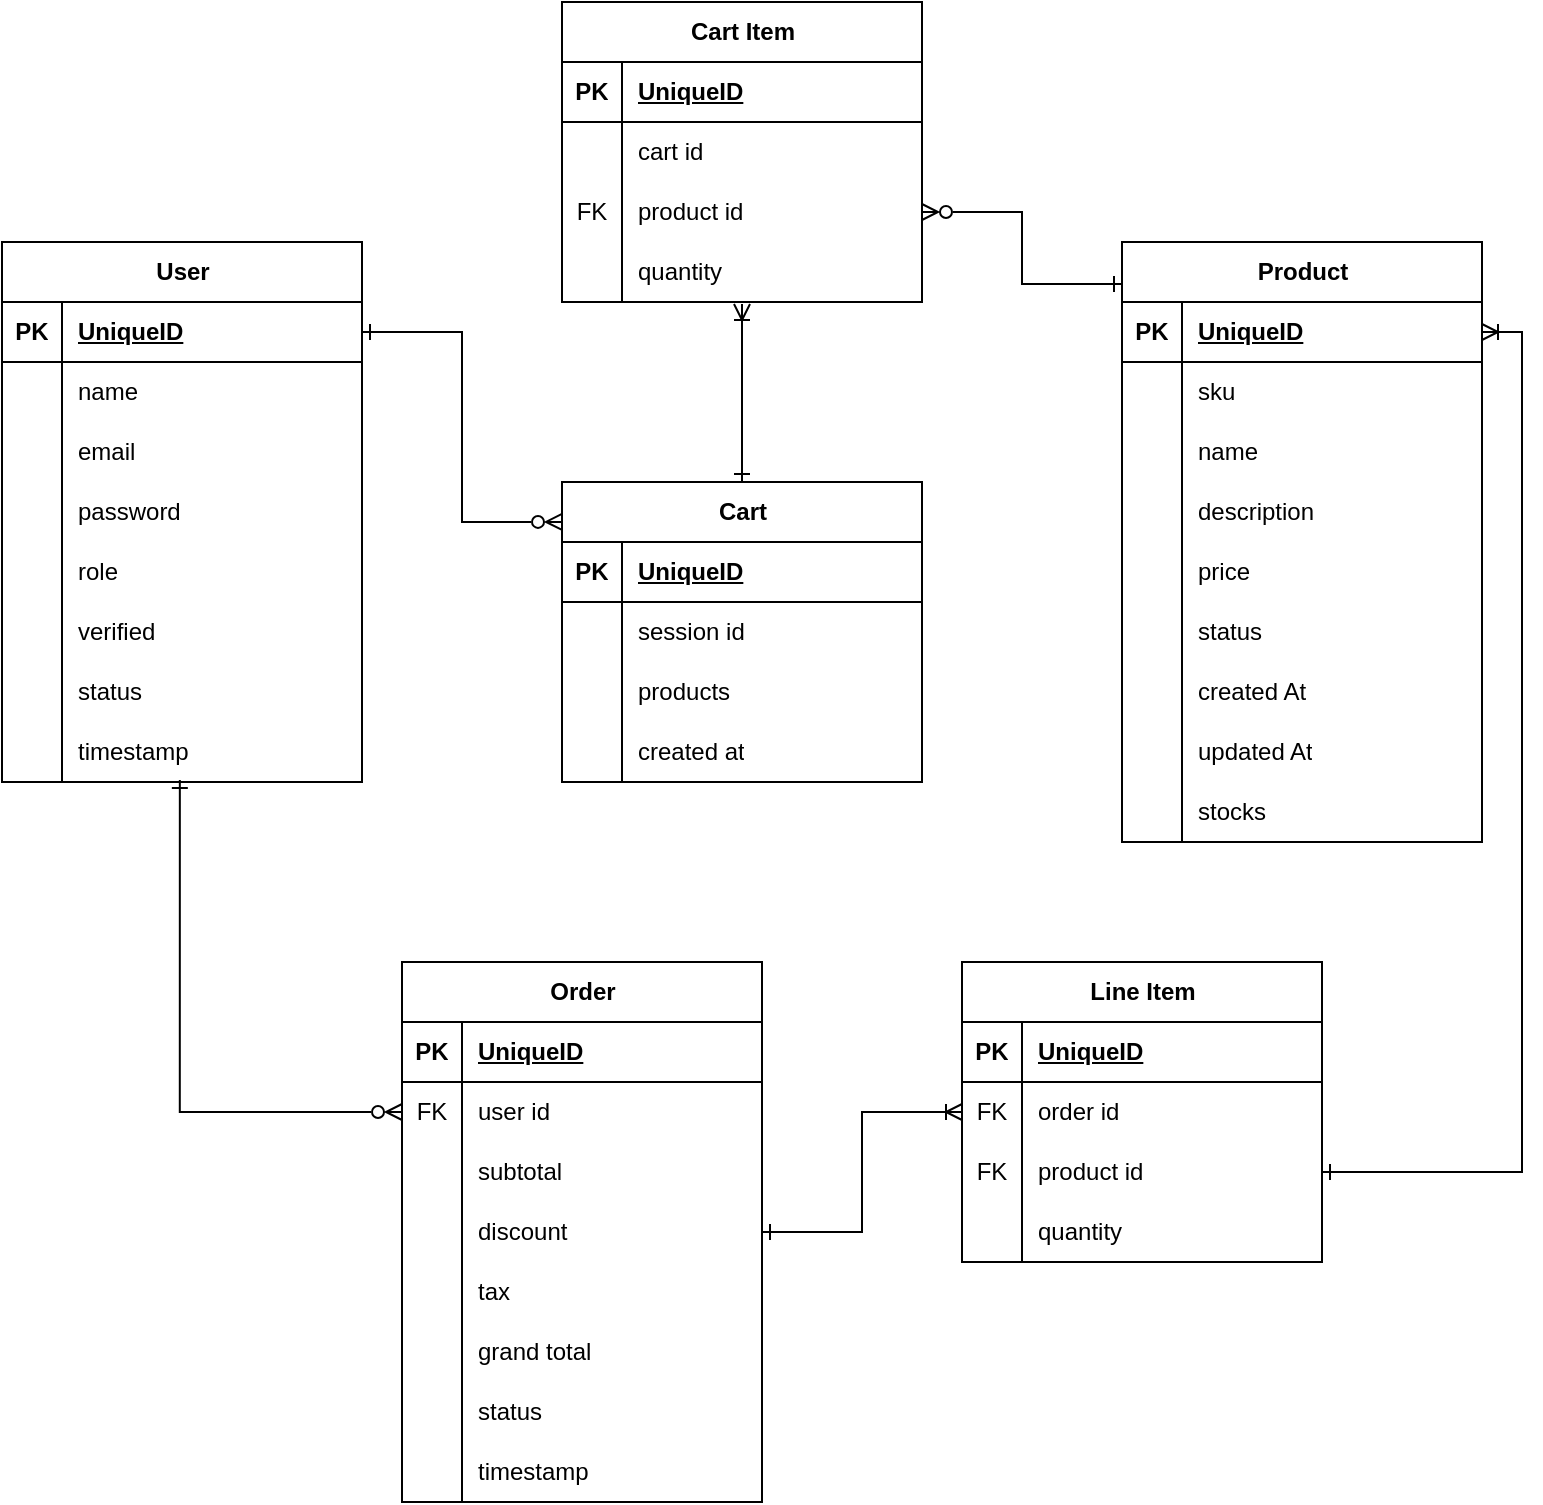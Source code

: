 <mxfile version="26.0.10" pages="5">
  <diagram name="Base " id="7Dvglg0BKGGC-8FBPeNH">
    <mxGraphModel grid="1" page="1" gridSize="10" guides="1" tooltips="1" connect="1" arrows="1" fold="1" pageScale="1" pageWidth="850" pageHeight="1100" math="0" shadow="0">
      <root>
        <mxCell id="0" />
        <mxCell id="1" parent="0" />
        <mxCell id="_7TuFWw6qiVUh8WohArQ-1" value="User" style="shape=table;startSize=30;container=1;collapsible=1;childLayout=tableLayout;fixedRows=1;rowLines=0;fontStyle=1;align=center;resizeLast=1;html=1;" vertex="1" parent="1">
          <mxGeometry x="40" y="200" width="180" height="270" as="geometry" />
        </mxCell>
        <mxCell id="_7TuFWw6qiVUh8WohArQ-2" value="" style="shape=tableRow;horizontal=0;startSize=0;swimlaneHead=0;swimlaneBody=0;fillColor=none;collapsible=0;dropTarget=0;points=[[0,0.5],[1,0.5]];portConstraint=eastwest;top=0;left=0;right=0;bottom=1;" vertex="1" parent="_7TuFWw6qiVUh8WohArQ-1">
          <mxGeometry y="30" width="180" height="30" as="geometry" />
        </mxCell>
        <mxCell id="_7TuFWw6qiVUh8WohArQ-3" value="PK" style="shape=partialRectangle;connectable=0;fillColor=none;top=0;left=0;bottom=0;right=0;fontStyle=1;overflow=hidden;whiteSpace=wrap;html=1;" vertex="1" parent="_7TuFWw6qiVUh8WohArQ-2">
          <mxGeometry width="30" height="30" as="geometry">
            <mxRectangle width="30" height="30" as="alternateBounds" />
          </mxGeometry>
        </mxCell>
        <mxCell id="_7TuFWw6qiVUh8WohArQ-4" value="UniqueID" style="shape=partialRectangle;connectable=0;fillColor=none;top=0;left=0;bottom=0;right=0;align=left;spacingLeft=6;fontStyle=5;overflow=hidden;whiteSpace=wrap;html=1;" vertex="1" parent="_7TuFWw6qiVUh8WohArQ-2">
          <mxGeometry x="30" width="150" height="30" as="geometry">
            <mxRectangle width="150" height="30" as="alternateBounds" />
          </mxGeometry>
        </mxCell>
        <mxCell id="_7TuFWw6qiVUh8WohArQ-5" value="" style="shape=tableRow;horizontal=0;startSize=0;swimlaneHead=0;swimlaneBody=0;fillColor=none;collapsible=0;dropTarget=0;points=[[0,0.5],[1,0.5]];portConstraint=eastwest;top=0;left=0;right=0;bottom=0;" vertex="1" parent="_7TuFWw6qiVUh8WohArQ-1">
          <mxGeometry y="60" width="180" height="30" as="geometry" />
        </mxCell>
        <mxCell id="_7TuFWw6qiVUh8WohArQ-6" value="" style="shape=partialRectangle;connectable=0;fillColor=none;top=0;left=0;bottom=0;right=0;editable=1;overflow=hidden;whiteSpace=wrap;html=1;" vertex="1" parent="_7TuFWw6qiVUh8WohArQ-5">
          <mxGeometry width="30" height="30" as="geometry">
            <mxRectangle width="30" height="30" as="alternateBounds" />
          </mxGeometry>
        </mxCell>
        <mxCell id="_7TuFWw6qiVUh8WohArQ-7" value="name" style="shape=partialRectangle;connectable=0;fillColor=none;top=0;left=0;bottom=0;right=0;align=left;spacingLeft=6;overflow=hidden;whiteSpace=wrap;html=1;" vertex="1" parent="_7TuFWw6qiVUh8WohArQ-5">
          <mxGeometry x="30" width="150" height="30" as="geometry">
            <mxRectangle width="150" height="30" as="alternateBounds" />
          </mxGeometry>
        </mxCell>
        <mxCell id="_7TuFWw6qiVUh8WohArQ-8" value="" style="shape=tableRow;horizontal=0;startSize=0;swimlaneHead=0;swimlaneBody=0;fillColor=none;collapsible=0;dropTarget=0;points=[[0,0.5],[1,0.5]];portConstraint=eastwest;top=0;left=0;right=0;bottom=0;" vertex="1" parent="_7TuFWw6qiVUh8WohArQ-1">
          <mxGeometry y="90" width="180" height="30" as="geometry" />
        </mxCell>
        <mxCell id="_7TuFWw6qiVUh8WohArQ-9" value="" style="shape=partialRectangle;connectable=0;fillColor=none;top=0;left=0;bottom=0;right=0;editable=1;overflow=hidden;whiteSpace=wrap;html=1;" vertex="1" parent="_7TuFWw6qiVUh8WohArQ-8">
          <mxGeometry width="30" height="30" as="geometry">
            <mxRectangle width="30" height="30" as="alternateBounds" />
          </mxGeometry>
        </mxCell>
        <mxCell id="_7TuFWw6qiVUh8WohArQ-10" value="email" style="shape=partialRectangle;connectable=0;fillColor=none;top=0;left=0;bottom=0;right=0;align=left;spacingLeft=6;overflow=hidden;whiteSpace=wrap;html=1;" vertex="1" parent="_7TuFWw6qiVUh8WohArQ-8">
          <mxGeometry x="30" width="150" height="30" as="geometry">
            <mxRectangle width="150" height="30" as="alternateBounds" />
          </mxGeometry>
        </mxCell>
        <mxCell id="_7TuFWw6qiVUh8WohArQ-11" value="" style="shape=tableRow;horizontal=0;startSize=0;swimlaneHead=0;swimlaneBody=0;fillColor=none;collapsible=0;dropTarget=0;points=[[0,0.5],[1,0.5]];portConstraint=eastwest;top=0;left=0;right=0;bottom=0;" vertex="1" parent="_7TuFWw6qiVUh8WohArQ-1">
          <mxGeometry y="120" width="180" height="30" as="geometry" />
        </mxCell>
        <mxCell id="_7TuFWw6qiVUh8WohArQ-12" value="" style="shape=partialRectangle;connectable=0;fillColor=none;top=0;left=0;bottom=0;right=0;editable=1;overflow=hidden;whiteSpace=wrap;html=1;" vertex="1" parent="_7TuFWw6qiVUh8WohArQ-11">
          <mxGeometry width="30" height="30" as="geometry">
            <mxRectangle width="30" height="30" as="alternateBounds" />
          </mxGeometry>
        </mxCell>
        <mxCell id="_7TuFWw6qiVUh8WohArQ-13" value="password" style="shape=partialRectangle;connectable=0;fillColor=none;top=0;left=0;bottom=0;right=0;align=left;spacingLeft=6;overflow=hidden;whiteSpace=wrap;html=1;" vertex="1" parent="_7TuFWw6qiVUh8WohArQ-11">
          <mxGeometry x="30" width="150" height="30" as="geometry">
            <mxRectangle width="150" height="30" as="alternateBounds" />
          </mxGeometry>
        </mxCell>
        <mxCell id="_7TuFWw6qiVUh8WohArQ-14" value="" style="shape=tableRow;horizontal=0;startSize=0;swimlaneHead=0;swimlaneBody=0;fillColor=none;collapsible=0;dropTarget=0;points=[[0,0.5],[1,0.5]];portConstraint=eastwest;top=0;left=0;right=0;bottom=0;" vertex="1" parent="_7TuFWw6qiVUh8WohArQ-1">
          <mxGeometry y="150" width="180" height="30" as="geometry" />
        </mxCell>
        <mxCell id="_7TuFWw6qiVUh8WohArQ-15" value="" style="shape=partialRectangle;connectable=0;fillColor=none;top=0;left=0;bottom=0;right=0;editable=1;overflow=hidden;whiteSpace=wrap;html=1;" vertex="1" parent="_7TuFWw6qiVUh8WohArQ-14">
          <mxGeometry width="30" height="30" as="geometry">
            <mxRectangle width="30" height="30" as="alternateBounds" />
          </mxGeometry>
        </mxCell>
        <mxCell id="_7TuFWw6qiVUh8WohArQ-16" value="role" style="shape=partialRectangle;connectable=0;fillColor=none;top=0;left=0;bottom=0;right=0;align=left;spacingLeft=6;overflow=hidden;whiteSpace=wrap;html=1;" vertex="1" parent="_7TuFWw6qiVUh8WohArQ-14">
          <mxGeometry x="30" width="150" height="30" as="geometry">
            <mxRectangle width="150" height="30" as="alternateBounds" />
          </mxGeometry>
        </mxCell>
        <mxCell id="_7TuFWw6qiVUh8WohArQ-17" value="" style="shape=tableRow;horizontal=0;startSize=0;swimlaneHead=0;swimlaneBody=0;fillColor=none;collapsible=0;dropTarget=0;points=[[0,0.5],[1,0.5]];portConstraint=eastwest;top=0;left=0;right=0;bottom=0;" vertex="1" parent="_7TuFWw6qiVUh8WohArQ-1">
          <mxGeometry y="180" width="180" height="30" as="geometry" />
        </mxCell>
        <mxCell id="_7TuFWw6qiVUh8WohArQ-18" value="" style="shape=partialRectangle;connectable=0;fillColor=none;top=0;left=0;bottom=0;right=0;editable=1;overflow=hidden;whiteSpace=wrap;html=1;" vertex="1" parent="_7TuFWw6qiVUh8WohArQ-17">
          <mxGeometry width="30" height="30" as="geometry">
            <mxRectangle width="30" height="30" as="alternateBounds" />
          </mxGeometry>
        </mxCell>
        <mxCell id="_7TuFWw6qiVUh8WohArQ-19" value="verified" style="shape=partialRectangle;connectable=0;fillColor=none;top=0;left=0;bottom=0;right=0;align=left;spacingLeft=6;overflow=hidden;whiteSpace=wrap;html=1;" vertex="1" parent="_7TuFWw6qiVUh8WohArQ-17">
          <mxGeometry x="30" width="150" height="30" as="geometry">
            <mxRectangle width="150" height="30" as="alternateBounds" />
          </mxGeometry>
        </mxCell>
        <mxCell id="_7TuFWw6qiVUh8WohArQ-20" value="" style="shape=tableRow;horizontal=0;startSize=0;swimlaneHead=0;swimlaneBody=0;fillColor=none;collapsible=0;dropTarget=0;points=[[0,0.5],[1,0.5]];portConstraint=eastwest;top=0;left=0;right=0;bottom=0;" vertex="1" parent="_7TuFWw6qiVUh8WohArQ-1">
          <mxGeometry y="210" width="180" height="30" as="geometry" />
        </mxCell>
        <mxCell id="_7TuFWw6qiVUh8WohArQ-21" value="" style="shape=partialRectangle;connectable=0;fillColor=none;top=0;left=0;bottom=0;right=0;editable=1;overflow=hidden;whiteSpace=wrap;html=1;" vertex="1" parent="_7TuFWw6qiVUh8WohArQ-20">
          <mxGeometry width="30" height="30" as="geometry">
            <mxRectangle width="30" height="30" as="alternateBounds" />
          </mxGeometry>
        </mxCell>
        <mxCell id="_7TuFWw6qiVUh8WohArQ-22" value="status" style="shape=partialRectangle;connectable=0;fillColor=none;top=0;left=0;bottom=0;right=0;align=left;spacingLeft=6;overflow=hidden;whiteSpace=wrap;html=1;" vertex="1" parent="_7TuFWw6qiVUh8WohArQ-20">
          <mxGeometry x="30" width="150" height="30" as="geometry">
            <mxRectangle width="150" height="30" as="alternateBounds" />
          </mxGeometry>
        </mxCell>
        <mxCell id="_7TuFWw6qiVUh8WohArQ-23" value="" style="shape=tableRow;horizontal=0;startSize=0;swimlaneHead=0;swimlaneBody=0;fillColor=none;collapsible=0;dropTarget=0;points=[[0,0.5],[1,0.5]];portConstraint=eastwest;top=0;left=0;right=0;bottom=0;" vertex="1" parent="_7TuFWw6qiVUh8WohArQ-1">
          <mxGeometry y="240" width="180" height="30" as="geometry" />
        </mxCell>
        <mxCell id="_7TuFWw6qiVUh8WohArQ-24" value="" style="shape=partialRectangle;connectable=0;fillColor=none;top=0;left=0;bottom=0;right=0;editable=1;overflow=hidden;whiteSpace=wrap;html=1;" vertex="1" parent="_7TuFWw6qiVUh8WohArQ-23">
          <mxGeometry width="30" height="30" as="geometry">
            <mxRectangle width="30" height="30" as="alternateBounds" />
          </mxGeometry>
        </mxCell>
        <mxCell id="_7TuFWw6qiVUh8WohArQ-25" value="timestamp" style="shape=partialRectangle;connectable=0;fillColor=none;top=0;left=0;bottom=0;right=0;align=left;spacingLeft=6;overflow=hidden;whiteSpace=wrap;html=1;" vertex="1" parent="_7TuFWw6qiVUh8WohArQ-23">
          <mxGeometry x="30" width="150" height="30" as="geometry">
            <mxRectangle width="150" height="30" as="alternateBounds" />
          </mxGeometry>
        </mxCell>
        <mxCell id="_7TuFWw6qiVUh8WohArQ-29" style="edgeStyle=orthogonalEdgeStyle;rounded=0;orthogonalLoop=1;jettySize=auto;html=1;entryX=1;entryY=0.5;entryDx=0;entryDy=0;endArrow=ERzeroToMany;endFill=0;startArrow=ERone;startFill=0;exitX=0;exitY=0.07;exitDx=0;exitDy=0;exitPerimeter=0;" edge="1" parent="1" source="_7TuFWw6qiVUh8WohArQ-31" target="_7TuFWw6qiVUh8WohArQ-79">
          <mxGeometry relative="1" as="geometry" />
        </mxCell>
        <mxCell id="_7TuFWw6qiVUh8WohArQ-31" value="Product" style="shape=table;startSize=30;container=1;collapsible=1;childLayout=tableLayout;fixedRows=1;rowLines=0;fontStyle=1;align=center;resizeLast=1;html=1;" vertex="1" parent="1">
          <mxGeometry x="600" y="200" width="180" height="300" as="geometry" />
        </mxCell>
        <mxCell id="_7TuFWw6qiVUh8WohArQ-32" value="" style="shape=tableRow;horizontal=0;startSize=0;swimlaneHead=0;swimlaneBody=0;fillColor=none;collapsible=0;dropTarget=0;points=[[0,0.5],[1,0.5]];portConstraint=eastwest;top=0;left=0;right=0;bottom=1;" vertex="1" parent="_7TuFWw6qiVUh8WohArQ-31">
          <mxGeometry y="30" width="180" height="30" as="geometry" />
        </mxCell>
        <mxCell id="_7TuFWw6qiVUh8WohArQ-33" value="PK" style="shape=partialRectangle;connectable=0;fillColor=none;top=0;left=0;bottom=0;right=0;fontStyle=1;overflow=hidden;whiteSpace=wrap;html=1;" vertex="1" parent="_7TuFWw6qiVUh8WohArQ-32">
          <mxGeometry width="30" height="30" as="geometry">
            <mxRectangle width="30" height="30" as="alternateBounds" />
          </mxGeometry>
        </mxCell>
        <mxCell id="_7TuFWw6qiVUh8WohArQ-34" value="UniqueID" style="shape=partialRectangle;connectable=0;fillColor=none;top=0;left=0;bottom=0;right=0;align=left;spacingLeft=6;fontStyle=5;overflow=hidden;whiteSpace=wrap;html=1;" vertex="1" parent="_7TuFWw6qiVUh8WohArQ-32">
          <mxGeometry x="30" width="150" height="30" as="geometry">
            <mxRectangle width="150" height="30" as="alternateBounds" />
          </mxGeometry>
        </mxCell>
        <mxCell id="_7TuFWw6qiVUh8WohArQ-35" value="" style="shape=tableRow;horizontal=0;startSize=0;swimlaneHead=0;swimlaneBody=0;fillColor=none;collapsible=0;dropTarget=0;points=[[0,0.5],[1,0.5]];portConstraint=eastwest;top=0;left=0;right=0;bottom=0;" vertex="1" parent="_7TuFWw6qiVUh8WohArQ-31">
          <mxGeometry y="60" width="180" height="30" as="geometry" />
        </mxCell>
        <mxCell id="_7TuFWw6qiVUh8WohArQ-36" value="" style="shape=partialRectangle;connectable=0;fillColor=none;top=0;left=0;bottom=0;right=0;editable=1;overflow=hidden;whiteSpace=wrap;html=1;" vertex="1" parent="_7TuFWw6qiVUh8WohArQ-35">
          <mxGeometry width="30" height="30" as="geometry">
            <mxRectangle width="30" height="30" as="alternateBounds" />
          </mxGeometry>
        </mxCell>
        <mxCell id="_7TuFWw6qiVUh8WohArQ-37" value="sku" style="shape=partialRectangle;connectable=0;fillColor=none;top=0;left=0;bottom=0;right=0;align=left;spacingLeft=6;overflow=hidden;whiteSpace=wrap;html=1;" vertex="1" parent="_7TuFWw6qiVUh8WohArQ-35">
          <mxGeometry x="30" width="150" height="30" as="geometry">
            <mxRectangle width="150" height="30" as="alternateBounds" />
          </mxGeometry>
        </mxCell>
        <mxCell id="_7TuFWw6qiVUh8WohArQ-38" value="" style="shape=tableRow;horizontal=0;startSize=0;swimlaneHead=0;swimlaneBody=0;fillColor=none;collapsible=0;dropTarget=0;points=[[0,0.5],[1,0.5]];portConstraint=eastwest;top=0;left=0;right=0;bottom=0;" vertex="1" parent="_7TuFWw6qiVUh8WohArQ-31">
          <mxGeometry y="90" width="180" height="30" as="geometry" />
        </mxCell>
        <mxCell id="_7TuFWw6qiVUh8WohArQ-39" value="" style="shape=partialRectangle;connectable=0;fillColor=none;top=0;left=0;bottom=0;right=0;editable=1;overflow=hidden;whiteSpace=wrap;html=1;" vertex="1" parent="_7TuFWw6qiVUh8WohArQ-38">
          <mxGeometry width="30" height="30" as="geometry">
            <mxRectangle width="30" height="30" as="alternateBounds" />
          </mxGeometry>
        </mxCell>
        <mxCell id="_7TuFWw6qiVUh8WohArQ-40" value="name" style="shape=partialRectangle;connectable=0;fillColor=none;top=0;left=0;bottom=0;right=0;align=left;spacingLeft=6;overflow=hidden;whiteSpace=wrap;html=1;" vertex="1" parent="_7TuFWw6qiVUh8WohArQ-38">
          <mxGeometry x="30" width="150" height="30" as="geometry">
            <mxRectangle width="150" height="30" as="alternateBounds" />
          </mxGeometry>
        </mxCell>
        <mxCell id="_7TuFWw6qiVUh8WohArQ-41" value="" style="shape=tableRow;horizontal=0;startSize=0;swimlaneHead=0;swimlaneBody=0;fillColor=none;collapsible=0;dropTarget=0;points=[[0,0.5],[1,0.5]];portConstraint=eastwest;top=0;left=0;right=0;bottom=0;" vertex="1" parent="_7TuFWw6qiVUh8WohArQ-31">
          <mxGeometry y="120" width="180" height="30" as="geometry" />
        </mxCell>
        <mxCell id="_7TuFWw6qiVUh8WohArQ-42" value="" style="shape=partialRectangle;connectable=0;fillColor=none;top=0;left=0;bottom=0;right=0;editable=1;overflow=hidden;whiteSpace=wrap;html=1;" vertex="1" parent="_7TuFWw6qiVUh8WohArQ-41">
          <mxGeometry width="30" height="30" as="geometry">
            <mxRectangle width="30" height="30" as="alternateBounds" />
          </mxGeometry>
        </mxCell>
        <mxCell id="_7TuFWw6qiVUh8WohArQ-43" value="description" style="shape=partialRectangle;connectable=0;fillColor=none;top=0;left=0;bottom=0;right=0;align=left;spacingLeft=6;overflow=hidden;whiteSpace=wrap;html=1;" vertex="1" parent="_7TuFWw6qiVUh8WohArQ-41">
          <mxGeometry x="30" width="150" height="30" as="geometry">
            <mxRectangle width="150" height="30" as="alternateBounds" />
          </mxGeometry>
        </mxCell>
        <mxCell id="_7TuFWw6qiVUh8WohArQ-44" value="" style="shape=tableRow;horizontal=0;startSize=0;swimlaneHead=0;swimlaneBody=0;fillColor=none;collapsible=0;dropTarget=0;points=[[0,0.5],[1,0.5]];portConstraint=eastwest;top=0;left=0;right=0;bottom=0;" vertex="1" parent="_7TuFWw6qiVUh8WohArQ-31">
          <mxGeometry y="150" width="180" height="30" as="geometry" />
        </mxCell>
        <mxCell id="_7TuFWw6qiVUh8WohArQ-45" value="" style="shape=partialRectangle;connectable=0;fillColor=none;top=0;left=0;bottom=0;right=0;editable=1;overflow=hidden;whiteSpace=wrap;html=1;" vertex="1" parent="_7TuFWw6qiVUh8WohArQ-44">
          <mxGeometry width="30" height="30" as="geometry">
            <mxRectangle width="30" height="30" as="alternateBounds" />
          </mxGeometry>
        </mxCell>
        <mxCell id="_7TuFWw6qiVUh8WohArQ-46" value="price" style="shape=partialRectangle;connectable=0;fillColor=none;top=0;left=0;bottom=0;right=0;align=left;spacingLeft=6;overflow=hidden;whiteSpace=wrap;html=1;" vertex="1" parent="_7TuFWw6qiVUh8WohArQ-44">
          <mxGeometry x="30" width="150" height="30" as="geometry">
            <mxRectangle width="150" height="30" as="alternateBounds" />
          </mxGeometry>
        </mxCell>
        <mxCell id="_7TuFWw6qiVUh8WohArQ-47" value="" style="shape=tableRow;horizontal=0;startSize=0;swimlaneHead=0;swimlaneBody=0;fillColor=none;collapsible=0;dropTarget=0;points=[[0,0.5],[1,0.5]];portConstraint=eastwest;top=0;left=0;right=0;bottom=0;" vertex="1" parent="_7TuFWw6qiVUh8WohArQ-31">
          <mxGeometry y="180" width="180" height="30" as="geometry" />
        </mxCell>
        <mxCell id="_7TuFWw6qiVUh8WohArQ-48" value="" style="shape=partialRectangle;connectable=0;fillColor=none;top=0;left=0;bottom=0;right=0;editable=1;overflow=hidden;whiteSpace=wrap;html=1;" vertex="1" parent="_7TuFWw6qiVUh8WohArQ-47">
          <mxGeometry width="30" height="30" as="geometry">
            <mxRectangle width="30" height="30" as="alternateBounds" />
          </mxGeometry>
        </mxCell>
        <mxCell id="_7TuFWw6qiVUh8WohArQ-49" value="status" style="shape=partialRectangle;connectable=0;fillColor=none;top=0;left=0;bottom=0;right=0;align=left;spacingLeft=6;overflow=hidden;whiteSpace=wrap;html=1;" vertex="1" parent="_7TuFWw6qiVUh8WohArQ-47">
          <mxGeometry x="30" width="150" height="30" as="geometry">
            <mxRectangle width="150" height="30" as="alternateBounds" />
          </mxGeometry>
        </mxCell>
        <mxCell id="_7TuFWw6qiVUh8WohArQ-50" value="" style="shape=tableRow;horizontal=0;startSize=0;swimlaneHead=0;swimlaneBody=0;fillColor=none;collapsible=0;dropTarget=0;points=[[0,0.5],[1,0.5]];portConstraint=eastwest;top=0;left=0;right=0;bottom=0;" vertex="1" parent="_7TuFWw6qiVUh8WohArQ-31">
          <mxGeometry y="210" width="180" height="30" as="geometry" />
        </mxCell>
        <mxCell id="_7TuFWw6qiVUh8WohArQ-51" value="" style="shape=partialRectangle;connectable=0;fillColor=none;top=0;left=0;bottom=0;right=0;editable=1;overflow=hidden;whiteSpace=wrap;html=1;" vertex="1" parent="_7TuFWw6qiVUh8WohArQ-50">
          <mxGeometry width="30" height="30" as="geometry">
            <mxRectangle width="30" height="30" as="alternateBounds" />
          </mxGeometry>
        </mxCell>
        <mxCell id="_7TuFWw6qiVUh8WohArQ-52" value="created At" style="shape=partialRectangle;connectable=0;fillColor=none;top=0;left=0;bottom=0;right=0;align=left;spacingLeft=6;overflow=hidden;whiteSpace=wrap;html=1;" vertex="1" parent="_7TuFWw6qiVUh8WohArQ-50">
          <mxGeometry x="30" width="150" height="30" as="geometry">
            <mxRectangle width="150" height="30" as="alternateBounds" />
          </mxGeometry>
        </mxCell>
        <mxCell id="_7TuFWw6qiVUh8WohArQ-53" value="" style="shape=tableRow;horizontal=0;startSize=0;swimlaneHead=0;swimlaneBody=0;fillColor=none;collapsible=0;dropTarget=0;points=[[0,0.5],[1,0.5]];portConstraint=eastwest;top=0;left=0;right=0;bottom=0;" vertex="1" parent="_7TuFWw6qiVUh8WohArQ-31">
          <mxGeometry y="240" width="180" height="30" as="geometry" />
        </mxCell>
        <mxCell id="_7TuFWw6qiVUh8WohArQ-54" value="" style="shape=partialRectangle;connectable=0;fillColor=none;top=0;left=0;bottom=0;right=0;editable=1;overflow=hidden;whiteSpace=wrap;html=1;" vertex="1" parent="_7TuFWw6qiVUh8WohArQ-53">
          <mxGeometry width="30" height="30" as="geometry">
            <mxRectangle width="30" height="30" as="alternateBounds" />
          </mxGeometry>
        </mxCell>
        <mxCell id="_7TuFWw6qiVUh8WohArQ-55" value="updated At" style="shape=partialRectangle;connectable=0;fillColor=none;top=0;left=0;bottom=0;right=0;align=left;spacingLeft=6;overflow=hidden;whiteSpace=wrap;html=1;" vertex="1" parent="_7TuFWw6qiVUh8WohArQ-53">
          <mxGeometry x="30" width="150" height="30" as="geometry">
            <mxRectangle width="150" height="30" as="alternateBounds" />
          </mxGeometry>
        </mxCell>
        <mxCell id="_7TuFWw6qiVUh8WohArQ-56" value="" style="shape=tableRow;horizontal=0;startSize=0;swimlaneHead=0;swimlaneBody=0;fillColor=none;collapsible=0;dropTarget=0;points=[[0,0.5],[1,0.5]];portConstraint=eastwest;top=0;left=0;right=0;bottom=0;" vertex="1" parent="_7TuFWw6qiVUh8WohArQ-31">
          <mxGeometry y="270" width="180" height="30" as="geometry" />
        </mxCell>
        <mxCell id="_7TuFWw6qiVUh8WohArQ-57" value="" style="shape=partialRectangle;connectable=0;fillColor=none;top=0;left=0;bottom=0;right=0;editable=1;overflow=hidden;whiteSpace=wrap;html=1;" vertex="1" parent="_7TuFWw6qiVUh8WohArQ-56">
          <mxGeometry width="30" height="30" as="geometry">
            <mxRectangle width="30" height="30" as="alternateBounds" />
          </mxGeometry>
        </mxCell>
        <mxCell id="_7TuFWw6qiVUh8WohArQ-58" value="stocks" style="shape=partialRectangle;connectable=0;fillColor=none;top=0;left=0;bottom=0;right=0;align=left;spacingLeft=6;overflow=hidden;whiteSpace=wrap;html=1;" vertex="1" parent="_7TuFWw6qiVUh8WohArQ-56">
          <mxGeometry x="30" width="150" height="30" as="geometry">
            <mxRectangle width="150" height="30" as="alternateBounds" />
          </mxGeometry>
        </mxCell>
        <mxCell id="_7TuFWw6qiVUh8WohArQ-59" value="Cart" style="shape=table;startSize=30;container=1;collapsible=1;childLayout=tableLayout;fixedRows=1;rowLines=0;fontStyle=1;align=center;resizeLast=1;html=1;" vertex="1" parent="1">
          <mxGeometry x="320" y="320" width="180" height="150" as="geometry" />
        </mxCell>
        <mxCell id="_7TuFWw6qiVUh8WohArQ-60" value="" style="shape=tableRow;horizontal=0;startSize=0;swimlaneHead=0;swimlaneBody=0;fillColor=none;collapsible=0;dropTarget=0;points=[[0,0.5],[1,0.5]];portConstraint=eastwest;top=0;left=0;right=0;bottom=1;" vertex="1" parent="_7TuFWw6qiVUh8WohArQ-59">
          <mxGeometry y="30" width="180" height="30" as="geometry" />
        </mxCell>
        <mxCell id="_7TuFWw6qiVUh8WohArQ-61" value="PK" style="shape=partialRectangle;connectable=0;fillColor=none;top=0;left=0;bottom=0;right=0;fontStyle=1;overflow=hidden;whiteSpace=wrap;html=1;" vertex="1" parent="_7TuFWw6qiVUh8WohArQ-60">
          <mxGeometry width="30" height="30" as="geometry">
            <mxRectangle width="30" height="30" as="alternateBounds" />
          </mxGeometry>
        </mxCell>
        <mxCell id="_7TuFWw6qiVUh8WohArQ-62" value="UniqueID" style="shape=partialRectangle;connectable=0;fillColor=none;top=0;left=0;bottom=0;right=0;align=left;spacingLeft=6;fontStyle=5;overflow=hidden;whiteSpace=wrap;html=1;" vertex="1" parent="_7TuFWw6qiVUh8WohArQ-60">
          <mxGeometry x="30" width="150" height="30" as="geometry">
            <mxRectangle width="150" height="30" as="alternateBounds" />
          </mxGeometry>
        </mxCell>
        <mxCell id="_7TuFWw6qiVUh8WohArQ-63" value="" style="shape=tableRow;horizontal=0;startSize=0;swimlaneHead=0;swimlaneBody=0;fillColor=none;collapsible=0;dropTarget=0;points=[[0,0.5],[1,0.5]];portConstraint=eastwest;top=0;left=0;right=0;bottom=0;" vertex="1" parent="_7TuFWw6qiVUh8WohArQ-59">
          <mxGeometry y="60" width="180" height="30" as="geometry" />
        </mxCell>
        <mxCell id="_7TuFWw6qiVUh8WohArQ-64" value="" style="shape=partialRectangle;connectable=0;fillColor=none;top=0;left=0;bottom=0;right=0;editable=1;overflow=hidden;whiteSpace=wrap;html=1;" vertex="1" parent="_7TuFWw6qiVUh8WohArQ-63">
          <mxGeometry width="30" height="30" as="geometry">
            <mxRectangle width="30" height="30" as="alternateBounds" />
          </mxGeometry>
        </mxCell>
        <mxCell id="_7TuFWw6qiVUh8WohArQ-65" value="session id" style="shape=partialRectangle;connectable=0;fillColor=none;top=0;left=0;bottom=0;right=0;align=left;spacingLeft=6;overflow=hidden;whiteSpace=wrap;html=1;" vertex="1" parent="_7TuFWw6qiVUh8WohArQ-63">
          <mxGeometry x="30" width="150" height="30" as="geometry">
            <mxRectangle width="150" height="30" as="alternateBounds" />
          </mxGeometry>
        </mxCell>
        <mxCell id="_7TuFWw6qiVUh8WohArQ-66" value="" style="shape=tableRow;horizontal=0;startSize=0;swimlaneHead=0;swimlaneBody=0;fillColor=none;collapsible=0;dropTarget=0;points=[[0,0.5],[1,0.5]];portConstraint=eastwest;top=0;left=0;right=0;bottom=0;" vertex="1" parent="_7TuFWw6qiVUh8WohArQ-59">
          <mxGeometry y="90" width="180" height="30" as="geometry" />
        </mxCell>
        <mxCell id="_7TuFWw6qiVUh8WohArQ-67" value="" style="shape=partialRectangle;connectable=0;fillColor=none;top=0;left=0;bottom=0;right=0;editable=1;overflow=hidden;whiteSpace=wrap;html=1;" vertex="1" parent="_7TuFWw6qiVUh8WohArQ-66">
          <mxGeometry width="30" height="30" as="geometry">
            <mxRectangle width="30" height="30" as="alternateBounds" />
          </mxGeometry>
        </mxCell>
        <mxCell id="_7TuFWw6qiVUh8WohArQ-68" value="products" style="shape=partialRectangle;connectable=0;fillColor=none;top=0;left=0;bottom=0;right=0;align=left;spacingLeft=6;overflow=hidden;whiteSpace=wrap;html=1;" vertex="1" parent="_7TuFWw6qiVUh8WohArQ-66">
          <mxGeometry x="30" width="150" height="30" as="geometry">
            <mxRectangle width="150" height="30" as="alternateBounds" />
          </mxGeometry>
        </mxCell>
        <mxCell id="_7TuFWw6qiVUh8WohArQ-69" value="" style="shape=tableRow;horizontal=0;startSize=0;swimlaneHead=0;swimlaneBody=0;fillColor=none;collapsible=0;dropTarget=0;points=[[0,0.5],[1,0.5]];portConstraint=eastwest;top=0;left=0;right=0;bottom=0;" vertex="1" parent="_7TuFWw6qiVUh8WohArQ-59">
          <mxGeometry y="120" width="180" height="30" as="geometry" />
        </mxCell>
        <mxCell id="_7TuFWw6qiVUh8WohArQ-70" value="" style="shape=partialRectangle;connectable=0;fillColor=none;top=0;left=0;bottom=0;right=0;editable=1;overflow=hidden;whiteSpace=wrap;html=1;" vertex="1" parent="_7TuFWw6qiVUh8WohArQ-69">
          <mxGeometry width="30" height="30" as="geometry">
            <mxRectangle width="30" height="30" as="alternateBounds" />
          </mxGeometry>
        </mxCell>
        <mxCell id="_7TuFWw6qiVUh8WohArQ-71" value="created at" style="shape=partialRectangle;connectable=0;fillColor=none;top=0;left=0;bottom=0;right=0;align=left;spacingLeft=6;overflow=hidden;whiteSpace=wrap;html=1;" vertex="1" parent="_7TuFWw6qiVUh8WohArQ-69">
          <mxGeometry x="30" width="150" height="30" as="geometry">
            <mxRectangle width="150" height="30" as="alternateBounds" />
          </mxGeometry>
        </mxCell>
        <mxCell id="_7TuFWw6qiVUh8WohArQ-72" value="Cart Item" style="shape=table;startSize=30;container=1;collapsible=1;childLayout=tableLayout;fixedRows=1;rowLines=0;fontStyle=1;align=center;resizeLast=1;html=1;" vertex="1" parent="1">
          <mxGeometry x="320" y="80" width="180" height="150" as="geometry" />
        </mxCell>
        <mxCell id="_7TuFWw6qiVUh8WohArQ-73" value="" style="shape=tableRow;horizontal=0;startSize=0;swimlaneHead=0;swimlaneBody=0;fillColor=none;collapsible=0;dropTarget=0;points=[[0,0.5],[1,0.5]];portConstraint=eastwest;top=0;left=0;right=0;bottom=1;" vertex="1" parent="_7TuFWw6qiVUh8WohArQ-72">
          <mxGeometry y="30" width="180" height="30" as="geometry" />
        </mxCell>
        <mxCell id="_7TuFWw6qiVUh8WohArQ-74" value="PK" style="shape=partialRectangle;connectable=0;fillColor=none;top=0;left=0;bottom=0;right=0;fontStyle=1;overflow=hidden;whiteSpace=wrap;html=1;" vertex="1" parent="_7TuFWw6qiVUh8WohArQ-73">
          <mxGeometry width="30" height="30" as="geometry">
            <mxRectangle width="30" height="30" as="alternateBounds" />
          </mxGeometry>
        </mxCell>
        <mxCell id="_7TuFWw6qiVUh8WohArQ-75" value="UniqueID" style="shape=partialRectangle;connectable=0;fillColor=none;top=0;left=0;bottom=0;right=0;align=left;spacingLeft=6;fontStyle=5;overflow=hidden;whiteSpace=wrap;html=1;" vertex="1" parent="_7TuFWw6qiVUh8WohArQ-73">
          <mxGeometry x="30" width="150" height="30" as="geometry">
            <mxRectangle width="150" height="30" as="alternateBounds" />
          </mxGeometry>
        </mxCell>
        <mxCell id="_7TuFWw6qiVUh8WohArQ-76" value="" style="shape=tableRow;horizontal=0;startSize=0;swimlaneHead=0;swimlaneBody=0;fillColor=none;collapsible=0;dropTarget=0;points=[[0,0.5],[1,0.5]];portConstraint=eastwest;top=0;left=0;right=0;bottom=0;" vertex="1" parent="_7TuFWw6qiVUh8WohArQ-72">
          <mxGeometry y="60" width="180" height="30" as="geometry" />
        </mxCell>
        <mxCell id="_7TuFWw6qiVUh8WohArQ-77" value="" style="shape=partialRectangle;connectable=0;fillColor=none;top=0;left=0;bottom=0;right=0;editable=1;overflow=hidden;whiteSpace=wrap;html=1;" vertex="1" parent="_7TuFWw6qiVUh8WohArQ-76">
          <mxGeometry width="30" height="30" as="geometry">
            <mxRectangle width="30" height="30" as="alternateBounds" />
          </mxGeometry>
        </mxCell>
        <mxCell id="_7TuFWw6qiVUh8WohArQ-78" value="cart id" style="shape=partialRectangle;connectable=0;fillColor=none;top=0;left=0;bottom=0;right=0;align=left;spacingLeft=6;overflow=hidden;whiteSpace=wrap;html=1;" vertex="1" parent="_7TuFWw6qiVUh8WohArQ-76">
          <mxGeometry x="30" width="150" height="30" as="geometry">
            <mxRectangle width="150" height="30" as="alternateBounds" />
          </mxGeometry>
        </mxCell>
        <mxCell id="_7TuFWw6qiVUh8WohArQ-79" value="" style="shape=tableRow;horizontal=0;startSize=0;swimlaneHead=0;swimlaneBody=0;fillColor=none;collapsible=0;dropTarget=0;points=[[0,0.5],[1,0.5]];portConstraint=eastwest;top=0;left=0;right=0;bottom=0;" vertex="1" parent="_7TuFWw6qiVUh8WohArQ-72">
          <mxGeometry y="90" width="180" height="30" as="geometry" />
        </mxCell>
        <mxCell id="_7TuFWw6qiVUh8WohArQ-80" value="FK" style="shape=partialRectangle;connectable=0;fillColor=none;top=0;left=0;bottom=0;right=0;editable=1;overflow=hidden;whiteSpace=wrap;html=1;" vertex="1" parent="_7TuFWw6qiVUh8WohArQ-79">
          <mxGeometry width="30" height="30" as="geometry">
            <mxRectangle width="30" height="30" as="alternateBounds" />
          </mxGeometry>
        </mxCell>
        <mxCell id="_7TuFWw6qiVUh8WohArQ-81" value="product id" style="shape=partialRectangle;connectable=0;fillColor=none;top=0;left=0;bottom=0;right=0;align=left;spacingLeft=6;overflow=hidden;whiteSpace=wrap;html=1;" vertex="1" parent="_7TuFWw6qiVUh8WohArQ-79">
          <mxGeometry x="30" width="150" height="30" as="geometry">
            <mxRectangle width="150" height="30" as="alternateBounds" />
          </mxGeometry>
        </mxCell>
        <mxCell id="_7TuFWw6qiVUh8WohArQ-82" value="" style="shape=tableRow;horizontal=0;startSize=0;swimlaneHead=0;swimlaneBody=0;fillColor=none;collapsible=0;dropTarget=0;points=[[0,0.5],[1,0.5]];portConstraint=eastwest;top=0;left=0;right=0;bottom=0;" vertex="1" parent="_7TuFWw6qiVUh8WohArQ-72">
          <mxGeometry y="120" width="180" height="30" as="geometry" />
        </mxCell>
        <mxCell id="_7TuFWw6qiVUh8WohArQ-83" value="" style="shape=partialRectangle;connectable=0;fillColor=none;top=0;left=0;bottom=0;right=0;editable=1;overflow=hidden;whiteSpace=wrap;html=1;" vertex="1" parent="_7TuFWw6qiVUh8WohArQ-82">
          <mxGeometry width="30" height="30" as="geometry">
            <mxRectangle width="30" height="30" as="alternateBounds" />
          </mxGeometry>
        </mxCell>
        <mxCell id="_7TuFWw6qiVUh8WohArQ-84" value="quantity" style="shape=partialRectangle;connectable=0;fillColor=none;top=0;left=0;bottom=0;right=0;align=left;spacingLeft=6;overflow=hidden;whiteSpace=wrap;html=1;" vertex="1" parent="_7TuFWw6qiVUh8WohArQ-82">
          <mxGeometry x="30" width="150" height="30" as="geometry">
            <mxRectangle width="150" height="30" as="alternateBounds" />
          </mxGeometry>
        </mxCell>
        <mxCell id="_7TuFWw6qiVUh8WohArQ-85" style="edgeStyle=orthogonalEdgeStyle;rounded=0;orthogonalLoop=1;jettySize=auto;html=1;entryX=0.5;entryY=1.033;entryDx=0;entryDy=0;entryPerimeter=0;endArrow=ERoneToMany;endFill=0;startArrow=ERone;startFill=0;" edge="1" parent="1" source="_7TuFWw6qiVUh8WohArQ-59" target="_7TuFWw6qiVUh8WohArQ-82">
          <mxGeometry relative="1" as="geometry" />
        </mxCell>
        <mxCell id="_7TuFWw6qiVUh8WohArQ-119" value="Order" style="shape=table;startSize=30;container=1;collapsible=1;childLayout=tableLayout;fixedRows=1;rowLines=0;fontStyle=1;align=center;resizeLast=1;html=1;" vertex="1" parent="1">
          <mxGeometry x="240" y="560" width="180" height="270" as="geometry" />
        </mxCell>
        <mxCell id="_7TuFWw6qiVUh8WohArQ-120" value="" style="shape=tableRow;horizontal=0;startSize=0;swimlaneHead=0;swimlaneBody=0;fillColor=none;collapsible=0;dropTarget=0;points=[[0,0.5],[1,0.5]];portConstraint=eastwest;top=0;left=0;right=0;bottom=1;" vertex="1" parent="_7TuFWw6qiVUh8WohArQ-119">
          <mxGeometry y="30" width="180" height="30" as="geometry" />
        </mxCell>
        <mxCell id="_7TuFWw6qiVUh8WohArQ-121" value="PK" style="shape=partialRectangle;connectable=0;fillColor=none;top=0;left=0;bottom=0;right=0;fontStyle=1;overflow=hidden;whiteSpace=wrap;html=1;" vertex="1" parent="_7TuFWw6qiVUh8WohArQ-120">
          <mxGeometry width="30" height="30" as="geometry">
            <mxRectangle width="30" height="30" as="alternateBounds" />
          </mxGeometry>
        </mxCell>
        <mxCell id="_7TuFWw6qiVUh8WohArQ-122" value="UniqueID" style="shape=partialRectangle;connectable=0;fillColor=none;top=0;left=0;bottom=0;right=0;align=left;spacingLeft=6;fontStyle=5;overflow=hidden;whiteSpace=wrap;html=1;" vertex="1" parent="_7TuFWw6qiVUh8WohArQ-120">
          <mxGeometry x="30" width="150" height="30" as="geometry">
            <mxRectangle width="150" height="30" as="alternateBounds" />
          </mxGeometry>
        </mxCell>
        <mxCell id="_7TuFWw6qiVUh8WohArQ-123" value="" style="shape=tableRow;horizontal=0;startSize=0;swimlaneHead=0;swimlaneBody=0;fillColor=none;collapsible=0;dropTarget=0;points=[[0,0.5],[1,0.5]];portConstraint=eastwest;top=0;left=0;right=0;bottom=0;" vertex="1" parent="_7TuFWw6qiVUh8WohArQ-119">
          <mxGeometry y="60" width="180" height="30" as="geometry" />
        </mxCell>
        <mxCell id="_7TuFWw6qiVUh8WohArQ-124" value="FK" style="shape=partialRectangle;connectable=0;fillColor=none;top=0;left=0;bottom=0;right=0;editable=1;overflow=hidden;whiteSpace=wrap;html=1;" vertex="1" parent="_7TuFWw6qiVUh8WohArQ-123">
          <mxGeometry width="30" height="30" as="geometry">
            <mxRectangle width="30" height="30" as="alternateBounds" />
          </mxGeometry>
        </mxCell>
        <mxCell id="_7TuFWw6qiVUh8WohArQ-125" value="user id" style="shape=partialRectangle;connectable=0;fillColor=none;top=0;left=0;bottom=0;right=0;align=left;spacingLeft=6;overflow=hidden;whiteSpace=wrap;html=1;" vertex="1" parent="_7TuFWw6qiVUh8WohArQ-123">
          <mxGeometry x="30" width="150" height="30" as="geometry">
            <mxRectangle width="150" height="30" as="alternateBounds" />
          </mxGeometry>
        </mxCell>
        <mxCell id="_7TuFWw6qiVUh8WohArQ-126" value="" style="shape=tableRow;horizontal=0;startSize=0;swimlaneHead=0;swimlaneBody=0;fillColor=none;collapsible=0;dropTarget=0;points=[[0,0.5],[1,0.5]];portConstraint=eastwest;top=0;left=0;right=0;bottom=0;" vertex="1" parent="_7TuFWw6qiVUh8WohArQ-119">
          <mxGeometry y="90" width="180" height="30" as="geometry" />
        </mxCell>
        <mxCell id="_7TuFWw6qiVUh8WohArQ-127" value="" style="shape=partialRectangle;connectable=0;fillColor=none;top=0;left=0;bottom=0;right=0;editable=1;overflow=hidden;whiteSpace=wrap;html=1;" vertex="1" parent="_7TuFWw6qiVUh8WohArQ-126">
          <mxGeometry width="30" height="30" as="geometry">
            <mxRectangle width="30" height="30" as="alternateBounds" />
          </mxGeometry>
        </mxCell>
        <mxCell id="_7TuFWw6qiVUh8WohArQ-128" value="subtotal" style="shape=partialRectangle;connectable=0;fillColor=none;top=0;left=0;bottom=0;right=0;align=left;spacingLeft=6;overflow=hidden;whiteSpace=wrap;html=1;" vertex="1" parent="_7TuFWw6qiVUh8WohArQ-126">
          <mxGeometry x="30" width="150" height="30" as="geometry">
            <mxRectangle width="150" height="30" as="alternateBounds" />
          </mxGeometry>
        </mxCell>
        <mxCell id="_7TuFWw6qiVUh8WohArQ-129" value="" style="shape=tableRow;horizontal=0;startSize=0;swimlaneHead=0;swimlaneBody=0;fillColor=none;collapsible=0;dropTarget=0;points=[[0,0.5],[1,0.5]];portConstraint=eastwest;top=0;left=0;right=0;bottom=0;" vertex="1" parent="_7TuFWw6qiVUh8WohArQ-119">
          <mxGeometry y="120" width="180" height="30" as="geometry" />
        </mxCell>
        <mxCell id="_7TuFWw6qiVUh8WohArQ-130" value="" style="shape=partialRectangle;connectable=0;fillColor=none;top=0;left=0;bottom=0;right=0;editable=1;overflow=hidden;whiteSpace=wrap;html=1;" vertex="1" parent="_7TuFWw6qiVUh8WohArQ-129">
          <mxGeometry width="30" height="30" as="geometry">
            <mxRectangle width="30" height="30" as="alternateBounds" />
          </mxGeometry>
        </mxCell>
        <mxCell id="_7TuFWw6qiVUh8WohArQ-131" value="discount" style="shape=partialRectangle;connectable=0;fillColor=none;top=0;left=0;bottom=0;right=0;align=left;spacingLeft=6;overflow=hidden;whiteSpace=wrap;html=1;" vertex="1" parent="_7TuFWw6qiVUh8WohArQ-129">
          <mxGeometry x="30" width="150" height="30" as="geometry">
            <mxRectangle width="150" height="30" as="alternateBounds" />
          </mxGeometry>
        </mxCell>
        <mxCell id="_7TuFWw6qiVUh8WohArQ-132" value="" style="shape=tableRow;horizontal=0;startSize=0;swimlaneHead=0;swimlaneBody=0;fillColor=none;collapsible=0;dropTarget=0;points=[[0,0.5],[1,0.5]];portConstraint=eastwest;top=0;left=0;right=0;bottom=0;" vertex="1" parent="_7TuFWw6qiVUh8WohArQ-119">
          <mxGeometry y="150" width="180" height="30" as="geometry" />
        </mxCell>
        <mxCell id="_7TuFWw6qiVUh8WohArQ-133" value="" style="shape=partialRectangle;connectable=0;fillColor=none;top=0;left=0;bottom=0;right=0;editable=1;overflow=hidden;whiteSpace=wrap;html=1;" vertex="1" parent="_7TuFWw6qiVUh8WohArQ-132">
          <mxGeometry width="30" height="30" as="geometry">
            <mxRectangle width="30" height="30" as="alternateBounds" />
          </mxGeometry>
        </mxCell>
        <mxCell id="_7TuFWw6qiVUh8WohArQ-134" value="tax" style="shape=partialRectangle;connectable=0;fillColor=none;top=0;left=0;bottom=0;right=0;align=left;spacingLeft=6;overflow=hidden;whiteSpace=wrap;html=1;" vertex="1" parent="_7TuFWw6qiVUh8WohArQ-132">
          <mxGeometry x="30" width="150" height="30" as="geometry">
            <mxRectangle width="150" height="30" as="alternateBounds" />
          </mxGeometry>
        </mxCell>
        <mxCell id="_7TuFWw6qiVUh8WohArQ-135" value="" style="shape=tableRow;horizontal=0;startSize=0;swimlaneHead=0;swimlaneBody=0;fillColor=none;collapsible=0;dropTarget=0;points=[[0,0.5],[1,0.5]];portConstraint=eastwest;top=0;left=0;right=0;bottom=0;" vertex="1" parent="_7TuFWw6qiVUh8WohArQ-119">
          <mxGeometry y="180" width="180" height="30" as="geometry" />
        </mxCell>
        <mxCell id="_7TuFWw6qiVUh8WohArQ-136" value="" style="shape=partialRectangle;connectable=0;fillColor=none;top=0;left=0;bottom=0;right=0;editable=1;overflow=hidden;whiteSpace=wrap;html=1;" vertex="1" parent="_7TuFWw6qiVUh8WohArQ-135">
          <mxGeometry width="30" height="30" as="geometry">
            <mxRectangle width="30" height="30" as="alternateBounds" />
          </mxGeometry>
        </mxCell>
        <mxCell id="_7TuFWw6qiVUh8WohArQ-137" value="grand total" style="shape=partialRectangle;connectable=0;fillColor=none;top=0;left=0;bottom=0;right=0;align=left;spacingLeft=6;overflow=hidden;whiteSpace=wrap;html=1;" vertex="1" parent="_7TuFWw6qiVUh8WohArQ-135">
          <mxGeometry x="30" width="150" height="30" as="geometry">
            <mxRectangle width="150" height="30" as="alternateBounds" />
          </mxGeometry>
        </mxCell>
        <mxCell id="_7TuFWw6qiVUh8WohArQ-138" value="" style="shape=tableRow;horizontal=0;startSize=0;swimlaneHead=0;swimlaneBody=0;fillColor=none;collapsible=0;dropTarget=0;points=[[0,0.5],[1,0.5]];portConstraint=eastwest;top=0;left=0;right=0;bottom=0;" vertex="1" parent="_7TuFWw6qiVUh8WohArQ-119">
          <mxGeometry y="210" width="180" height="30" as="geometry" />
        </mxCell>
        <mxCell id="_7TuFWw6qiVUh8WohArQ-139" value="" style="shape=partialRectangle;connectable=0;fillColor=none;top=0;left=0;bottom=0;right=0;editable=1;overflow=hidden;whiteSpace=wrap;html=1;" vertex="1" parent="_7TuFWw6qiVUh8WohArQ-138">
          <mxGeometry width="30" height="30" as="geometry">
            <mxRectangle width="30" height="30" as="alternateBounds" />
          </mxGeometry>
        </mxCell>
        <mxCell id="_7TuFWw6qiVUh8WohArQ-140" value="status" style="shape=partialRectangle;connectable=0;fillColor=none;top=0;left=0;bottom=0;right=0;align=left;spacingLeft=6;overflow=hidden;whiteSpace=wrap;html=1;" vertex="1" parent="_7TuFWw6qiVUh8WohArQ-138">
          <mxGeometry x="30" width="150" height="30" as="geometry">
            <mxRectangle width="150" height="30" as="alternateBounds" />
          </mxGeometry>
        </mxCell>
        <mxCell id="_7TuFWw6qiVUh8WohArQ-141" value="" style="shape=tableRow;horizontal=0;startSize=0;swimlaneHead=0;swimlaneBody=0;fillColor=none;collapsible=0;dropTarget=0;points=[[0,0.5],[1,0.5]];portConstraint=eastwest;top=0;left=0;right=0;bottom=0;" vertex="1" parent="_7TuFWw6qiVUh8WohArQ-119">
          <mxGeometry y="240" width="180" height="30" as="geometry" />
        </mxCell>
        <mxCell id="_7TuFWw6qiVUh8WohArQ-142" value="" style="shape=partialRectangle;connectable=0;fillColor=none;top=0;left=0;bottom=0;right=0;editable=1;overflow=hidden;whiteSpace=wrap;html=1;" vertex="1" parent="_7TuFWw6qiVUh8WohArQ-141">
          <mxGeometry width="30" height="30" as="geometry">
            <mxRectangle width="30" height="30" as="alternateBounds" />
          </mxGeometry>
        </mxCell>
        <mxCell id="_7TuFWw6qiVUh8WohArQ-143" value="timestamp" style="shape=partialRectangle;connectable=0;fillColor=none;top=0;left=0;bottom=0;right=0;align=left;spacingLeft=6;overflow=hidden;whiteSpace=wrap;html=1;" vertex="1" parent="_7TuFWw6qiVUh8WohArQ-141">
          <mxGeometry x="30" width="150" height="30" as="geometry">
            <mxRectangle width="150" height="30" as="alternateBounds" />
          </mxGeometry>
        </mxCell>
        <mxCell id="_7TuFWw6qiVUh8WohArQ-144" value="Line Item" style="shape=table;startSize=30;container=1;collapsible=1;childLayout=tableLayout;fixedRows=1;rowLines=0;fontStyle=1;align=center;resizeLast=1;html=1;" vertex="1" parent="1">
          <mxGeometry x="520" y="560" width="180" height="150" as="geometry" />
        </mxCell>
        <mxCell id="_7TuFWw6qiVUh8WohArQ-145" value="" style="shape=tableRow;horizontal=0;startSize=0;swimlaneHead=0;swimlaneBody=0;fillColor=none;collapsible=0;dropTarget=0;points=[[0,0.5],[1,0.5]];portConstraint=eastwest;top=0;left=0;right=0;bottom=1;" vertex="1" parent="_7TuFWw6qiVUh8WohArQ-144">
          <mxGeometry y="30" width="180" height="30" as="geometry" />
        </mxCell>
        <mxCell id="_7TuFWw6qiVUh8WohArQ-146" value="PK" style="shape=partialRectangle;connectable=0;fillColor=none;top=0;left=0;bottom=0;right=0;fontStyle=1;overflow=hidden;whiteSpace=wrap;html=1;" vertex="1" parent="_7TuFWw6qiVUh8WohArQ-145">
          <mxGeometry width="30" height="30" as="geometry">
            <mxRectangle width="30" height="30" as="alternateBounds" />
          </mxGeometry>
        </mxCell>
        <mxCell id="_7TuFWw6qiVUh8WohArQ-147" value="UniqueID" style="shape=partialRectangle;connectable=0;fillColor=none;top=0;left=0;bottom=0;right=0;align=left;spacingLeft=6;fontStyle=5;overflow=hidden;whiteSpace=wrap;html=1;" vertex="1" parent="_7TuFWw6qiVUh8WohArQ-145">
          <mxGeometry x="30" width="150" height="30" as="geometry">
            <mxRectangle width="150" height="30" as="alternateBounds" />
          </mxGeometry>
        </mxCell>
        <mxCell id="_7TuFWw6qiVUh8WohArQ-148" value="" style="shape=tableRow;horizontal=0;startSize=0;swimlaneHead=0;swimlaneBody=0;fillColor=none;collapsible=0;dropTarget=0;points=[[0,0.5],[1,0.5]];portConstraint=eastwest;top=0;left=0;right=0;bottom=0;" vertex="1" parent="_7TuFWw6qiVUh8WohArQ-144">
          <mxGeometry y="60" width="180" height="30" as="geometry" />
        </mxCell>
        <mxCell id="_7TuFWw6qiVUh8WohArQ-149" value="FK" style="shape=partialRectangle;connectable=0;fillColor=none;top=0;left=0;bottom=0;right=0;editable=1;overflow=hidden;whiteSpace=wrap;html=1;" vertex="1" parent="_7TuFWw6qiVUh8WohArQ-148">
          <mxGeometry width="30" height="30" as="geometry">
            <mxRectangle width="30" height="30" as="alternateBounds" />
          </mxGeometry>
        </mxCell>
        <mxCell id="_7TuFWw6qiVUh8WohArQ-150" value="order id" style="shape=partialRectangle;connectable=0;fillColor=none;top=0;left=0;bottom=0;right=0;align=left;spacingLeft=6;overflow=hidden;whiteSpace=wrap;html=1;" vertex="1" parent="_7TuFWw6qiVUh8WohArQ-148">
          <mxGeometry x="30" width="150" height="30" as="geometry">
            <mxRectangle width="150" height="30" as="alternateBounds" />
          </mxGeometry>
        </mxCell>
        <mxCell id="_7TuFWw6qiVUh8WohArQ-151" value="" style="shape=tableRow;horizontal=0;startSize=0;swimlaneHead=0;swimlaneBody=0;fillColor=none;collapsible=0;dropTarget=0;points=[[0,0.5],[1,0.5]];portConstraint=eastwest;top=0;left=0;right=0;bottom=0;" vertex="1" parent="_7TuFWw6qiVUh8WohArQ-144">
          <mxGeometry y="90" width="180" height="30" as="geometry" />
        </mxCell>
        <mxCell id="_7TuFWw6qiVUh8WohArQ-152" value="FK" style="shape=partialRectangle;connectable=0;fillColor=none;top=0;left=0;bottom=0;right=0;editable=1;overflow=hidden;whiteSpace=wrap;html=1;" vertex="1" parent="_7TuFWw6qiVUh8WohArQ-151">
          <mxGeometry width="30" height="30" as="geometry">
            <mxRectangle width="30" height="30" as="alternateBounds" />
          </mxGeometry>
        </mxCell>
        <mxCell id="_7TuFWw6qiVUh8WohArQ-153" value="product id" style="shape=partialRectangle;connectable=0;fillColor=none;top=0;left=0;bottom=0;right=0;align=left;spacingLeft=6;overflow=hidden;whiteSpace=wrap;html=1;" vertex="1" parent="_7TuFWw6qiVUh8WohArQ-151">
          <mxGeometry x="30" width="150" height="30" as="geometry">
            <mxRectangle width="150" height="30" as="alternateBounds" />
          </mxGeometry>
        </mxCell>
        <mxCell id="_7TuFWw6qiVUh8WohArQ-154" value="" style="shape=tableRow;horizontal=0;startSize=0;swimlaneHead=0;swimlaneBody=0;fillColor=none;collapsible=0;dropTarget=0;points=[[0,0.5],[1,0.5]];portConstraint=eastwest;top=0;left=0;right=0;bottom=0;" vertex="1" parent="_7TuFWw6qiVUh8WohArQ-144">
          <mxGeometry y="120" width="180" height="30" as="geometry" />
        </mxCell>
        <mxCell id="_7TuFWw6qiVUh8WohArQ-155" value="" style="shape=partialRectangle;connectable=0;fillColor=none;top=0;left=0;bottom=0;right=0;editable=1;overflow=hidden;whiteSpace=wrap;html=1;" vertex="1" parent="_7TuFWw6qiVUh8WohArQ-154">
          <mxGeometry width="30" height="30" as="geometry">
            <mxRectangle width="30" height="30" as="alternateBounds" />
          </mxGeometry>
        </mxCell>
        <mxCell id="_7TuFWw6qiVUh8WohArQ-156" value="quantity" style="shape=partialRectangle;connectable=0;fillColor=none;top=0;left=0;bottom=0;right=0;align=left;spacingLeft=6;overflow=hidden;whiteSpace=wrap;html=1;" vertex="1" parent="_7TuFWw6qiVUh8WohArQ-154">
          <mxGeometry x="30" width="150" height="30" as="geometry">
            <mxRectangle width="150" height="30" as="alternateBounds" />
          </mxGeometry>
        </mxCell>
        <mxCell id="_7TuFWw6qiVUh8WohArQ-169" style="edgeStyle=orthogonalEdgeStyle;rounded=0;orthogonalLoop=1;jettySize=auto;html=1;entryX=0;entryY=0.5;entryDx=0;entryDy=0;endArrow=ERoneToMany;endFill=0;startArrow=ERone;startFill=0;" edge="1" parent="1" source="_7TuFWw6qiVUh8WohArQ-119" target="_7TuFWw6qiVUh8WohArQ-148">
          <mxGeometry relative="1" as="geometry" />
        </mxCell>
        <mxCell id="_7TuFWw6qiVUh8WohArQ-170" style="edgeStyle=orthogonalEdgeStyle;rounded=0;orthogonalLoop=1;jettySize=auto;html=1;entryX=1;entryY=0.5;entryDx=0;entryDy=0;startArrow=ERone;startFill=0;endArrow=ERoneToMany;endFill=0;" edge="1" parent="1" source="_7TuFWw6qiVUh8WohArQ-151" target="_7TuFWw6qiVUh8WohArQ-32">
          <mxGeometry relative="1" as="geometry" />
        </mxCell>
        <mxCell id="_7TuFWw6qiVUh8WohArQ-171" style="edgeStyle=orthogonalEdgeStyle;rounded=0;orthogonalLoop=1;jettySize=auto;html=1;entryX=0.494;entryY=0.967;entryDx=0;entryDy=0;entryPerimeter=0;startArrow=ERzeroToMany;startFill=0;endArrow=ERone;endFill=0;" edge="1" parent="1" source="_7TuFWw6qiVUh8WohArQ-123" target="_7TuFWw6qiVUh8WohArQ-23">
          <mxGeometry relative="1" as="geometry" />
        </mxCell>
        <mxCell id="_7TuFWw6qiVUh8WohArQ-172" style="edgeStyle=orthogonalEdgeStyle;rounded=0;orthogonalLoop=1;jettySize=auto;html=1;entryX=0;entryY=0.133;entryDx=0;entryDy=0;entryPerimeter=0;exitX=1;exitY=0.5;exitDx=0;exitDy=0;endArrow=ERzeroToMany;endFill=0;startArrow=ERone;startFill=0;" edge="1" parent="1" source="_7TuFWw6qiVUh8WohArQ-2" target="_7TuFWw6qiVUh8WohArQ-59">
          <mxGeometry relative="1" as="geometry" />
        </mxCell>
      </root>
    </mxGraphModel>
  </diagram>
  <diagram id="Io7EksjD_IDdSQczw85b" name="Full Diagram">
    <mxGraphModel grid="1" page="1" gridSize="10" guides="1" tooltips="1" connect="1" arrows="1" fold="1" pageScale="1" pageWidth="850" pageHeight="1100" math="0" shadow="0">
      <root>
        <mxCell id="0" />
        <mxCell id="1" parent="0" />
        <mxCell id="HPwn27aqbY_gOkpP_-x8-20" style="edgeStyle=orthogonalEdgeStyle;rounded=0;orthogonalLoop=1;jettySize=auto;html=1;entryX=0;entryY=0.5;entryDx=0;entryDy=0;endArrow=ERzeroToMany;endFill=0;startArrow=ERone;startFill=0;" edge="1" parent="1" source="JzipYH50AqZUSD7shskV-1" target="HPwn27aqbY_gOkpP_-x8-5">
          <mxGeometry relative="1" as="geometry" />
        </mxCell>
        <mxCell id="HPwn27aqbY_gOkpP_-x8-49" style="edgeStyle=orthogonalEdgeStyle;rounded=0;orthogonalLoop=1;jettySize=auto;html=1;entryX=1;entryY=0.5;entryDx=0;entryDy=0;endArrow=ERzeroToMany;endFill=0;startArrow=ERone;startFill=0;" edge="1" parent="1" source="JzipYH50AqZUSD7shskV-1" target="HPwn27aqbY_gOkpP_-x8-25">
          <mxGeometry relative="1" as="geometry" />
        </mxCell>
        <mxCell id="JzipYH50AqZUSD7shskV-1" value="Auth User" style="shape=table;startSize=30;container=1;collapsible=1;childLayout=tableLayout;fixedRows=1;rowLines=0;fontStyle=1;align=center;resizeLast=1;html=1;" vertex="1" parent="1">
          <mxGeometry x="50" y="230" width="180" height="270" as="geometry" />
        </mxCell>
        <mxCell id="JzipYH50AqZUSD7shskV-2" value="" style="shape=tableRow;horizontal=0;startSize=0;swimlaneHead=0;swimlaneBody=0;fillColor=none;collapsible=0;dropTarget=0;points=[[0,0.5],[1,0.5]];portConstraint=eastwest;top=0;left=0;right=0;bottom=1;" vertex="1" parent="JzipYH50AqZUSD7shskV-1">
          <mxGeometry y="30" width="180" height="30" as="geometry" />
        </mxCell>
        <mxCell id="JzipYH50AqZUSD7shskV-3" value="PK" style="shape=partialRectangle;connectable=0;fillColor=none;top=0;left=0;bottom=0;right=0;fontStyle=1;overflow=hidden;whiteSpace=wrap;html=1;" vertex="1" parent="JzipYH50AqZUSD7shskV-2">
          <mxGeometry width="30" height="30" as="geometry">
            <mxRectangle width="30" height="30" as="alternateBounds" />
          </mxGeometry>
        </mxCell>
        <mxCell id="JzipYH50AqZUSD7shskV-4" value="UniqueID" style="shape=partialRectangle;connectable=0;fillColor=none;top=0;left=0;bottom=0;right=0;align=left;spacingLeft=6;fontStyle=5;overflow=hidden;whiteSpace=wrap;html=1;" vertex="1" parent="JzipYH50AqZUSD7shskV-2">
          <mxGeometry x="30" width="150" height="30" as="geometry">
            <mxRectangle width="150" height="30" as="alternateBounds" />
          </mxGeometry>
        </mxCell>
        <mxCell id="JzipYH50AqZUSD7shskV-5" value="" style="shape=tableRow;horizontal=0;startSize=0;swimlaneHead=0;swimlaneBody=0;fillColor=none;collapsible=0;dropTarget=0;points=[[0,0.5],[1,0.5]];portConstraint=eastwest;top=0;left=0;right=0;bottom=0;" vertex="1" parent="JzipYH50AqZUSD7shskV-1">
          <mxGeometry y="60" width="180" height="30" as="geometry" />
        </mxCell>
        <mxCell id="JzipYH50AqZUSD7shskV-6" value="" style="shape=partialRectangle;connectable=0;fillColor=none;top=0;left=0;bottom=0;right=0;editable=1;overflow=hidden;whiteSpace=wrap;html=1;" vertex="1" parent="JzipYH50AqZUSD7shskV-5">
          <mxGeometry width="30" height="30" as="geometry">
            <mxRectangle width="30" height="30" as="alternateBounds" />
          </mxGeometry>
        </mxCell>
        <mxCell id="JzipYH50AqZUSD7shskV-7" value="username" style="shape=partialRectangle;connectable=0;fillColor=none;top=0;left=0;bottom=0;right=0;align=left;spacingLeft=6;overflow=hidden;whiteSpace=wrap;html=1;" vertex="1" parent="JzipYH50AqZUSD7shskV-5">
          <mxGeometry x="30" width="150" height="30" as="geometry">
            <mxRectangle width="150" height="30" as="alternateBounds" />
          </mxGeometry>
        </mxCell>
        <mxCell id="JzipYH50AqZUSD7shskV-8" value="" style="shape=tableRow;horizontal=0;startSize=0;swimlaneHead=0;swimlaneBody=0;fillColor=none;collapsible=0;dropTarget=0;points=[[0,0.5],[1,0.5]];portConstraint=eastwest;top=0;left=0;right=0;bottom=0;" vertex="1" parent="JzipYH50AqZUSD7shskV-1">
          <mxGeometry y="90" width="180" height="30" as="geometry" />
        </mxCell>
        <mxCell id="JzipYH50AqZUSD7shskV-9" value="" style="shape=partialRectangle;connectable=0;fillColor=none;top=0;left=0;bottom=0;right=0;editable=1;overflow=hidden;whiteSpace=wrap;html=1;" vertex="1" parent="JzipYH50AqZUSD7shskV-8">
          <mxGeometry width="30" height="30" as="geometry">
            <mxRectangle width="30" height="30" as="alternateBounds" />
          </mxGeometry>
        </mxCell>
        <mxCell id="JzipYH50AqZUSD7shskV-10" value="email" style="shape=partialRectangle;connectable=0;fillColor=none;top=0;left=0;bottom=0;right=0;align=left;spacingLeft=6;overflow=hidden;whiteSpace=wrap;html=1;" vertex="1" parent="JzipYH50AqZUSD7shskV-8">
          <mxGeometry x="30" width="150" height="30" as="geometry">
            <mxRectangle width="150" height="30" as="alternateBounds" />
          </mxGeometry>
        </mxCell>
        <mxCell id="JzipYH50AqZUSD7shskV-11" value="" style="shape=tableRow;horizontal=0;startSize=0;swimlaneHead=0;swimlaneBody=0;fillColor=none;collapsible=0;dropTarget=0;points=[[0,0.5],[1,0.5]];portConstraint=eastwest;top=0;left=0;right=0;bottom=0;" vertex="1" parent="JzipYH50AqZUSD7shskV-1">
          <mxGeometry y="120" width="180" height="30" as="geometry" />
        </mxCell>
        <mxCell id="JzipYH50AqZUSD7shskV-12" value="" style="shape=partialRectangle;connectable=0;fillColor=none;top=0;left=0;bottom=0;right=0;editable=1;overflow=hidden;whiteSpace=wrap;html=1;" vertex="1" parent="JzipYH50AqZUSD7shskV-11">
          <mxGeometry width="30" height="30" as="geometry">
            <mxRectangle width="30" height="30" as="alternateBounds" />
          </mxGeometry>
        </mxCell>
        <mxCell id="JzipYH50AqZUSD7shskV-13" value="password" style="shape=partialRectangle;connectable=0;fillColor=none;top=0;left=0;bottom=0;right=0;align=left;spacingLeft=6;overflow=hidden;whiteSpace=wrap;html=1;" vertex="1" parent="JzipYH50AqZUSD7shskV-11">
          <mxGeometry x="30" width="150" height="30" as="geometry">
            <mxRectangle width="150" height="30" as="alternateBounds" />
          </mxGeometry>
        </mxCell>
        <mxCell id="JzipYH50AqZUSD7shskV-14" value="" style="shape=tableRow;horizontal=0;startSize=0;swimlaneHead=0;swimlaneBody=0;fillColor=none;collapsible=0;dropTarget=0;points=[[0,0.5],[1,0.5]];portConstraint=eastwest;top=0;left=0;right=0;bottom=0;" vertex="1" parent="JzipYH50AqZUSD7shskV-1">
          <mxGeometry y="150" width="180" height="30" as="geometry" />
        </mxCell>
        <mxCell id="JzipYH50AqZUSD7shskV-15" value="" style="shape=partialRectangle;connectable=0;fillColor=none;top=0;left=0;bottom=0;right=0;editable=1;overflow=hidden;whiteSpace=wrap;html=1;" vertex="1" parent="JzipYH50AqZUSD7shskV-14">
          <mxGeometry width="30" height="30" as="geometry">
            <mxRectangle width="30" height="30" as="alternateBounds" />
          </mxGeometry>
        </mxCell>
        <mxCell id="JzipYH50AqZUSD7shskV-16" value="role" style="shape=partialRectangle;connectable=0;fillColor=none;top=0;left=0;bottom=0;right=0;align=left;spacingLeft=6;overflow=hidden;whiteSpace=wrap;html=1;" vertex="1" parent="JzipYH50AqZUSD7shskV-14">
          <mxGeometry x="30" width="150" height="30" as="geometry">
            <mxRectangle width="150" height="30" as="alternateBounds" />
          </mxGeometry>
        </mxCell>
        <mxCell id="JzipYH50AqZUSD7shskV-17" value="" style="shape=tableRow;horizontal=0;startSize=0;swimlaneHead=0;swimlaneBody=0;fillColor=none;collapsible=0;dropTarget=0;points=[[0,0.5],[1,0.5]];portConstraint=eastwest;top=0;left=0;right=0;bottom=0;" vertex="1" parent="JzipYH50AqZUSD7shskV-1">
          <mxGeometry y="180" width="180" height="30" as="geometry" />
        </mxCell>
        <mxCell id="JzipYH50AqZUSD7shskV-18" value="" style="shape=partialRectangle;connectable=0;fillColor=none;top=0;left=0;bottom=0;right=0;editable=1;overflow=hidden;whiteSpace=wrap;html=1;" vertex="1" parent="JzipYH50AqZUSD7shskV-17">
          <mxGeometry width="30" height="30" as="geometry">
            <mxRectangle width="30" height="30" as="alternateBounds" />
          </mxGeometry>
        </mxCell>
        <mxCell id="JzipYH50AqZUSD7shskV-19" value="verified" style="shape=partialRectangle;connectable=0;fillColor=none;top=0;left=0;bottom=0;right=0;align=left;spacingLeft=6;overflow=hidden;whiteSpace=wrap;html=1;" vertex="1" parent="JzipYH50AqZUSD7shskV-17">
          <mxGeometry x="30" width="150" height="30" as="geometry">
            <mxRectangle width="150" height="30" as="alternateBounds" />
          </mxGeometry>
        </mxCell>
        <mxCell id="JzipYH50AqZUSD7shskV-20" value="" style="shape=tableRow;horizontal=0;startSize=0;swimlaneHead=0;swimlaneBody=0;fillColor=none;collapsible=0;dropTarget=0;points=[[0,0.5],[1,0.5]];portConstraint=eastwest;top=0;left=0;right=0;bottom=0;" vertex="1" parent="JzipYH50AqZUSD7shskV-1">
          <mxGeometry y="210" width="180" height="30" as="geometry" />
        </mxCell>
        <mxCell id="JzipYH50AqZUSD7shskV-21" value="" style="shape=partialRectangle;connectable=0;fillColor=none;top=0;left=0;bottom=0;right=0;editable=1;overflow=hidden;whiteSpace=wrap;html=1;" vertex="1" parent="JzipYH50AqZUSD7shskV-20">
          <mxGeometry width="30" height="30" as="geometry">
            <mxRectangle width="30" height="30" as="alternateBounds" />
          </mxGeometry>
        </mxCell>
        <mxCell id="JzipYH50AqZUSD7shskV-22" value="status" style="shape=partialRectangle;connectable=0;fillColor=none;top=0;left=0;bottom=0;right=0;align=left;spacingLeft=6;overflow=hidden;whiteSpace=wrap;html=1;" vertex="1" parent="JzipYH50AqZUSD7shskV-20">
          <mxGeometry x="30" width="150" height="30" as="geometry">
            <mxRectangle width="150" height="30" as="alternateBounds" />
          </mxGeometry>
        </mxCell>
        <mxCell id="JzipYH50AqZUSD7shskV-26" value="" style="shape=tableRow;horizontal=0;startSize=0;swimlaneHead=0;swimlaneBody=0;fillColor=none;collapsible=0;dropTarget=0;points=[[0,0.5],[1,0.5]];portConstraint=eastwest;top=0;left=0;right=0;bottom=0;" vertex="1" parent="JzipYH50AqZUSD7shskV-1">
          <mxGeometry y="240" width="180" height="30" as="geometry" />
        </mxCell>
        <mxCell id="JzipYH50AqZUSD7shskV-27" value="" style="shape=partialRectangle;connectable=0;fillColor=none;top=0;left=0;bottom=0;right=0;editable=1;overflow=hidden;whiteSpace=wrap;html=1;" vertex="1" parent="JzipYH50AqZUSD7shskV-26">
          <mxGeometry width="30" height="30" as="geometry">
            <mxRectangle width="30" height="30" as="alternateBounds" />
          </mxGeometry>
        </mxCell>
        <mxCell id="JzipYH50AqZUSD7shskV-28" value="timestamp" style="shape=partialRectangle;connectable=0;fillColor=none;top=0;left=0;bottom=0;right=0;align=left;spacingLeft=6;overflow=hidden;whiteSpace=wrap;html=1;" vertex="1" parent="JzipYH50AqZUSD7shskV-26">
          <mxGeometry x="30" width="150" height="30" as="geometry">
            <mxRectangle width="150" height="30" as="alternateBounds" />
          </mxGeometry>
        </mxCell>
        <mxCell id="JzipYH50AqZUSD7shskV-29" style="edgeStyle=orthogonalEdgeStyle;rounded=0;orthogonalLoop=1;jettySize=auto;html=1;entryX=1;entryY=0.5;entryDx=0;entryDy=0;endArrow=ERzeroToMany;endFill=0;startArrow=ERmandOne;startFill=0;exitX=0;exitY=0.07;exitDx=0;exitDy=0;exitPerimeter=0;" edge="1" parent="1" source="JzipYH50AqZUSD7shskV-31" target="JzipYH50AqZUSD7shskV-79">
          <mxGeometry relative="1" as="geometry" />
        </mxCell>
        <mxCell id="JzipYH50AqZUSD7shskV-30" style="edgeStyle=orthogonalEdgeStyle;rounded=0;orthogonalLoop=1;jettySize=auto;html=1;entryX=0.5;entryY=0;entryDx=0;entryDy=0;endArrow=ERoneToMany;endFill=0;startArrow=ERmandOne;startFill=0;" edge="1" parent="1" source="JzipYH50AqZUSD7shskV-31" target="JzipYH50AqZUSD7shskV-97">
          <mxGeometry relative="1" as="geometry" />
        </mxCell>
        <mxCell id="JzipYH50AqZUSD7shskV-31" value="Product" style="shape=table;startSize=30;container=1;collapsible=1;childLayout=tableLayout;fixedRows=1;rowLines=0;fontStyle=1;align=center;resizeLast=1;html=1;" vertex="1" parent="1">
          <mxGeometry x="660" y="200" width="180" height="300" as="geometry" />
        </mxCell>
        <mxCell id="JzipYH50AqZUSD7shskV-32" value="" style="shape=tableRow;horizontal=0;startSize=0;swimlaneHead=0;swimlaneBody=0;fillColor=none;collapsible=0;dropTarget=0;points=[[0,0.5],[1,0.5]];portConstraint=eastwest;top=0;left=0;right=0;bottom=1;" vertex="1" parent="JzipYH50AqZUSD7shskV-31">
          <mxGeometry y="30" width="180" height="30" as="geometry" />
        </mxCell>
        <mxCell id="JzipYH50AqZUSD7shskV-33" value="PK" style="shape=partialRectangle;connectable=0;fillColor=none;top=0;left=0;bottom=0;right=0;fontStyle=1;overflow=hidden;whiteSpace=wrap;html=1;" vertex="1" parent="JzipYH50AqZUSD7shskV-32">
          <mxGeometry width="30" height="30" as="geometry">
            <mxRectangle width="30" height="30" as="alternateBounds" />
          </mxGeometry>
        </mxCell>
        <mxCell id="JzipYH50AqZUSD7shskV-34" value="UniqueID" style="shape=partialRectangle;connectable=0;fillColor=none;top=0;left=0;bottom=0;right=0;align=left;spacingLeft=6;fontStyle=5;overflow=hidden;whiteSpace=wrap;html=1;" vertex="1" parent="JzipYH50AqZUSD7shskV-32">
          <mxGeometry x="30" width="150" height="30" as="geometry">
            <mxRectangle width="150" height="30" as="alternateBounds" />
          </mxGeometry>
        </mxCell>
        <mxCell id="JzipYH50AqZUSD7shskV-35" value="" style="shape=tableRow;horizontal=0;startSize=0;swimlaneHead=0;swimlaneBody=0;fillColor=none;collapsible=0;dropTarget=0;points=[[0,0.5],[1,0.5]];portConstraint=eastwest;top=0;left=0;right=0;bottom=0;" vertex="1" parent="JzipYH50AqZUSD7shskV-31">
          <mxGeometry y="60" width="180" height="30" as="geometry" />
        </mxCell>
        <mxCell id="JzipYH50AqZUSD7shskV-36" value="" style="shape=partialRectangle;connectable=0;fillColor=none;top=0;left=0;bottom=0;right=0;editable=1;overflow=hidden;whiteSpace=wrap;html=1;" vertex="1" parent="JzipYH50AqZUSD7shskV-35">
          <mxGeometry width="30" height="30" as="geometry">
            <mxRectangle width="30" height="30" as="alternateBounds" />
          </mxGeometry>
        </mxCell>
        <mxCell id="JzipYH50AqZUSD7shskV-37" value="sku" style="shape=partialRectangle;connectable=0;fillColor=none;top=0;left=0;bottom=0;right=0;align=left;spacingLeft=6;overflow=hidden;whiteSpace=wrap;html=1;" vertex="1" parent="JzipYH50AqZUSD7shskV-35">
          <mxGeometry x="30" width="150" height="30" as="geometry">
            <mxRectangle width="150" height="30" as="alternateBounds" />
          </mxGeometry>
        </mxCell>
        <mxCell id="JzipYH50AqZUSD7shskV-38" value="" style="shape=tableRow;horizontal=0;startSize=0;swimlaneHead=0;swimlaneBody=0;fillColor=none;collapsible=0;dropTarget=0;points=[[0,0.5],[1,0.5]];portConstraint=eastwest;top=0;left=0;right=0;bottom=0;" vertex="1" parent="JzipYH50AqZUSD7shskV-31">
          <mxGeometry y="90" width="180" height="30" as="geometry" />
        </mxCell>
        <mxCell id="JzipYH50AqZUSD7shskV-39" value="" style="shape=partialRectangle;connectable=0;fillColor=none;top=0;left=0;bottom=0;right=0;editable=1;overflow=hidden;whiteSpace=wrap;html=1;" vertex="1" parent="JzipYH50AqZUSD7shskV-38">
          <mxGeometry width="30" height="30" as="geometry">
            <mxRectangle width="30" height="30" as="alternateBounds" />
          </mxGeometry>
        </mxCell>
        <mxCell id="JzipYH50AqZUSD7shskV-40" value="name" style="shape=partialRectangle;connectable=0;fillColor=none;top=0;left=0;bottom=0;right=0;align=left;spacingLeft=6;overflow=hidden;whiteSpace=wrap;html=1;" vertex="1" parent="JzipYH50AqZUSD7shskV-38">
          <mxGeometry x="30" width="150" height="30" as="geometry">
            <mxRectangle width="150" height="30" as="alternateBounds" />
          </mxGeometry>
        </mxCell>
        <mxCell id="JzipYH50AqZUSD7shskV-41" value="" style="shape=tableRow;horizontal=0;startSize=0;swimlaneHead=0;swimlaneBody=0;fillColor=none;collapsible=0;dropTarget=0;points=[[0,0.5],[1,0.5]];portConstraint=eastwest;top=0;left=0;right=0;bottom=0;" vertex="1" parent="JzipYH50AqZUSD7shskV-31">
          <mxGeometry y="120" width="180" height="30" as="geometry" />
        </mxCell>
        <mxCell id="JzipYH50AqZUSD7shskV-42" value="" style="shape=partialRectangle;connectable=0;fillColor=none;top=0;left=0;bottom=0;right=0;editable=1;overflow=hidden;whiteSpace=wrap;html=1;" vertex="1" parent="JzipYH50AqZUSD7shskV-41">
          <mxGeometry width="30" height="30" as="geometry">
            <mxRectangle width="30" height="30" as="alternateBounds" />
          </mxGeometry>
        </mxCell>
        <mxCell id="JzipYH50AqZUSD7shskV-43" value="description" style="shape=partialRectangle;connectable=0;fillColor=none;top=0;left=0;bottom=0;right=0;align=left;spacingLeft=6;overflow=hidden;whiteSpace=wrap;html=1;" vertex="1" parent="JzipYH50AqZUSD7shskV-41">
          <mxGeometry x="30" width="150" height="30" as="geometry">
            <mxRectangle width="150" height="30" as="alternateBounds" />
          </mxGeometry>
        </mxCell>
        <mxCell id="JzipYH50AqZUSD7shskV-44" value="" style="shape=tableRow;horizontal=0;startSize=0;swimlaneHead=0;swimlaneBody=0;fillColor=none;collapsible=0;dropTarget=0;points=[[0,0.5],[1,0.5]];portConstraint=eastwest;top=0;left=0;right=0;bottom=0;" vertex="1" parent="JzipYH50AqZUSD7shskV-31">
          <mxGeometry y="150" width="180" height="30" as="geometry" />
        </mxCell>
        <mxCell id="JzipYH50AqZUSD7shskV-45" value="" style="shape=partialRectangle;connectable=0;fillColor=none;top=0;left=0;bottom=0;right=0;editable=1;overflow=hidden;whiteSpace=wrap;html=1;" vertex="1" parent="JzipYH50AqZUSD7shskV-44">
          <mxGeometry width="30" height="30" as="geometry">
            <mxRectangle width="30" height="30" as="alternateBounds" />
          </mxGeometry>
        </mxCell>
        <mxCell id="JzipYH50AqZUSD7shskV-46" value="price" style="shape=partialRectangle;connectable=0;fillColor=none;top=0;left=0;bottom=0;right=0;align=left;spacingLeft=6;overflow=hidden;whiteSpace=wrap;html=1;" vertex="1" parent="JzipYH50AqZUSD7shskV-44">
          <mxGeometry x="30" width="150" height="30" as="geometry">
            <mxRectangle width="150" height="30" as="alternateBounds" />
          </mxGeometry>
        </mxCell>
        <mxCell id="JzipYH50AqZUSD7shskV-47" value="" style="shape=tableRow;horizontal=0;startSize=0;swimlaneHead=0;swimlaneBody=0;fillColor=none;collapsible=0;dropTarget=0;points=[[0,0.5],[1,0.5]];portConstraint=eastwest;top=0;left=0;right=0;bottom=0;" vertex="1" parent="JzipYH50AqZUSD7shskV-31">
          <mxGeometry y="180" width="180" height="30" as="geometry" />
        </mxCell>
        <mxCell id="JzipYH50AqZUSD7shskV-48" value="" style="shape=partialRectangle;connectable=0;fillColor=none;top=0;left=0;bottom=0;right=0;editable=1;overflow=hidden;whiteSpace=wrap;html=1;" vertex="1" parent="JzipYH50AqZUSD7shskV-47">
          <mxGeometry width="30" height="30" as="geometry">
            <mxRectangle width="30" height="30" as="alternateBounds" />
          </mxGeometry>
        </mxCell>
        <mxCell id="JzipYH50AqZUSD7shskV-49" value="status" style="shape=partialRectangle;connectable=0;fillColor=none;top=0;left=0;bottom=0;right=0;align=left;spacingLeft=6;overflow=hidden;whiteSpace=wrap;html=1;" vertex="1" parent="JzipYH50AqZUSD7shskV-47">
          <mxGeometry x="30" width="150" height="30" as="geometry">
            <mxRectangle width="150" height="30" as="alternateBounds" />
          </mxGeometry>
        </mxCell>
        <mxCell id="JzipYH50AqZUSD7shskV-50" value="" style="shape=tableRow;horizontal=0;startSize=0;swimlaneHead=0;swimlaneBody=0;fillColor=none;collapsible=0;dropTarget=0;points=[[0,0.5],[1,0.5]];portConstraint=eastwest;top=0;left=0;right=0;bottom=0;" vertex="1" parent="JzipYH50AqZUSD7shskV-31">
          <mxGeometry y="210" width="180" height="30" as="geometry" />
        </mxCell>
        <mxCell id="JzipYH50AqZUSD7shskV-51" value="" style="shape=partialRectangle;connectable=0;fillColor=none;top=0;left=0;bottom=0;right=0;editable=1;overflow=hidden;whiteSpace=wrap;html=1;" vertex="1" parent="JzipYH50AqZUSD7shskV-50">
          <mxGeometry width="30" height="30" as="geometry">
            <mxRectangle width="30" height="30" as="alternateBounds" />
          </mxGeometry>
        </mxCell>
        <mxCell id="JzipYH50AqZUSD7shskV-52" value="created At" style="shape=partialRectangle;connectable=0;fillColor=none;top=0;left=0;bottom=0;right=0;align=left;spacingLeft=6;overflow=hidden;whiteSpace=wrap;html=1;" vertex="1" parent="JzipYH50AqZUSD7shskV-50">
          <mxGeometry x="30" width="150" height="30" as="geometry">
            <mxRectangle width="150" height="30" as="alternateBounds" />
          </mxGeometry>
        </mxCell>
        <mxCell id="JzipYH50AqZUSD7shskV-53" value="" style="shape=tableRow;horizontal=0;startSize=0;swimlaneHead=0;swimlaneBody=0;fillColor=none;collapsible=0;dropTarget=0;points=[[0,0.5],[1,0.5]];portConstraint=eastwest;top=0;left=0;right=0;bottom=0;" vertex="1" parent="JzipYH50AqZUSD7shskV-31">
          <mxGeometry y="240" width="180" height="30" as="geometry" />
        </mxCell>
        <mxCell id="JzipYH50AqZUSD7shskV-54" value="" style="shape=partialRectangle;connectable=0;fillColor=none;top=0;left=0;bottom=0;right=0;editable=1;overflow=hidden;whiteSpace=wrap;html=1;" vertex="1" parent="JzipYH50AqZUSD7shskV-53">
          <mxGeometry width="30" height="30" as="geometry">
            <mxRectangle width="30" height="30" as="alternateBounds" />
          </mxGeometry>
        </mxCell>
        <mxCell id="JzipYH50AqZUSD7shskV-55" value="updated At" style="shape=partialRectangle;connectable=0;fillColor=none;top=0;left=0;bottom=0;right=0;align=left;spacingLeft=6;overflow=hidden;whiteSpace=wrap;html=1;" vertex="1" parent="JzipYH50AqZUSD7shskV-53">
          <mxGeometry x="30" width="150" height="30" as="geometry">
            <mxRectangle width="150" height="30" as="alternateBounds" />
          </mxGeometry>
        </mxCell>
        <mxCell id="JzipYH50AqZUSD7shskV-56" value="" style="shape=tableRow;horizontal=0;startSize=0;swimlaneHead=0;swimlaneBody=0;fillColor=none;collapsible=0;dropTarget=0;points=[[0,0.5],[1,0.5]];portConstraint=eastwest;top=0;left=0;right=0;bottom=0;" vertex="1" parent="JzipYH50AqZUSD7shskV-31">
          <mxGeometry y="270" width="180" height="30" as="geometry" />
        </mxCell>
        <mxCell id="JzipYH50AqZUSD7shskV-57" value="" style="shape=partialRectangle;connectable=0;fillColor=none;top=0;left=0;bottom=0;right=0;editable=1;overflow=hidden;whiteSpace=wrap;html=1;" vertex="1" parent="JzipYH50AqZUSD7shskV-56">
          <mxGeometry width="30" height="30" as="geometry">
            <mxRectangle width="30" height="30" as="alternateBounds" />
          </mxGeometry>
        </mxCell>
        <mxCell id="JzipYH50AqZUSD7shskV-58" value="inventory id" style="shape=partialRectangle;connectable=0;fillColor=none;top=0;left=0;bottom=0;right=0;align=left;spacingLeft=6;overflow=hidden;whiteSpace=wrap;html=1;" vertex="1" parent="JzipYH50AqZUSD7shskV-56">
          <mxGeometry x="30" width="150" height="30" as="geometry">
            <mxRectangle width="150" height="30" as="alternateBounds" />
          </mxGeometry>
        </mxCell>
        <mxCell id="JzipYH50AqZUSD7shskV-59" value="Cart" style="shape=table;startSize=30;container=1;collapsible=1;childLayout=tableLayout;fixedRows=1;rowLines=0;fontStyle=1;align=center;resizeLast=1;html=1;" vertex="1" parent="1">
          <mxGeometry x="380" y="320" width="180" height="150" as="geometry" />
        </mxCell>
        <mxCell id="JzipYH50AqZUSD7shskV-60" value="" style="shape=tableRow;horizontal=0;startSize=0;swimlaneHead=0;swimlaneBody=0;fillColor=none;collapsible=0;dropTarget=0;points=[[0,0.5],[1,0.5]];portConstraint=eastwest;top=0;left=0;right=0;bottom=1;" vertex="1" parent="JzipYH50AqZUSD7shskV-59">
          <mxGeometry y="30" width="180" height="30" as="geometry" />
        </mxCell>
        <mxCell id="JzipYH50AqZUSD7shskV-61" value="PK" style="shape=partialRectangle;connectable=0;fillColor=none;top=0;left=0;bottom=0;right=0;fontStyle=1;overflow=hidden;whiteSpace=wrap;html=1;" vertex="1" parent="JzipYH50AqZUSD7shskV-60">
          <mxGeometry width="30" height="30" as="geometry">
            <mxRectangle width="30" height="30" as="alternateBounds" />
          </mxGeometry>
        </mxCell>
        <mxCell id="JzipYH50AqZUSD7shskV-62" value="UniqueID" style="shape=partialRectangle;connectable=0;fillColor=none;top=0;left=0;bottom=0;right=0;align=left;spacingLeft=6;fontStyle=5;overflow=hidden;whiteSpace=wrap;html=1;" vertex="1" parent="JzipYH50AqZUSD7shskV-60">
          <mxGeometry x="30" width="150" height="30" as="geometry">
            <mxRectangle width="150" height="30" as="alternateBounds" />
          </mxGeometry>
        </mxCell>
        <mxCell id="JzipYH50AqZUSD7shskV-63" value="" style="shape=tableRow;horizontal=0;startSize=0;swimlaneHead=0;swimlaneBody=0;fillColor=none;collapsible=0;dropTarget=0;points=[[0,0.5],[1,0.5]];portConstraint=eastwest;top=0;left=0;right=0;bottom=0;" vertex="1" parent="JzipYH50AqZUSD7shskV-59">
          <mxGeometry y="60" width="180" height="30" as="geometry" />
        </mxCell>
        <mxCell id="JzipYH50AqZUSD7shskV-64" value="" style="shape=partialRectangle;connectable=0;fillColor=none;top=0;left=0;bottom=0;right=0;editable=1;overflow=hidden;whiteSpace=wrap;html=1;" vertex="1" parent="JzipYH50AqZUSD7shskV-63">
          <mxGeometry width="30" height="30" as="geometry">
            <mxRectangle width="30" height="30" as="alternateBounds" />
          </mxGeometry>
        </mxCell>
        <mxCell id="JzipYH50AqZUSD7shskV-65" value="session id" style="shape=partialRectangle;connectable=0;fillColor=none;top=0;left=0;bottom=0;right=0;align=left;spacingLeft=6;overflow=hidden;whiteSpace=wrap;html=1;" vertex="1" parent="JzipYH50AqZUSD7shskV-63">
          <mxGeometry x="30" width="150" height="30" as="geometry">
            <mxRectangle width="150" height="30" as="alternateBounds" />
          </mxGeometry>
        </mxCell>
        <mxCell id="JzipYH50AqZUSD7shskV-66" value="" style="shape=tableRow;horizontal=0;startSize=0;swimlaneHead=0;swimlaneBody=0;fillColor=none;collapsible=0;dropTarget=0;points=[[0,0.5],[1,0.5]];portConstraint=eastwest;top=0;left=0;right=0;bottom=0;" vertex="1" parent="JzipYH50AqZUSD7shskV-59">
          <mxGeometry y="90" width="180" height="30" as="geometry" />
        </mxCell>
        <mxCell id="JzipYH50AqZUSD7shskV-67" value="" style="shape=partialRectangle;connectable=0;fillColor=none;top=0;left=0;bottom=0;right=0;editable=1;overflow=hidden;whiteSpace=wrap;html=1;" vertex="1" parent="JzipYH50AqZUSD7shskV-66">
          <mxGeometry width="30" height="30" as="geometry">
            <mxRectangle width="30" height="30" as="alternateBounds" />
          </mxGeometry>
        </mxCell>
        <mxCell id="JzipYH50AqZUSD7shskV-68" value="products" style="shape=partialRectangle;connectable=0;fillColor=none;top=0;left=0;bottom=0;right=0;align=left;spacingLeft=6;overflow=hidden;whiteSpace=wrap;html=1;" vertex="1" parent="JzipYH50AqZUSD7shskV-66">
          <mxGeometry x="30" width="150" height="30" as="geometry">
            <mxRectangle width="150" height="30" as="alternateBounds" />
          </mxGeometry>
        </mxCell>
        <mxCell id="JzipYH50AqZUSD7shskV-69" value="" style="shape=tableRow;horizontal=0;startSize=0;swimlaneHead=0;swimlaneBody=0;fillColor=none;collapsible=0;dropTarget=0;points=[[0,0.5],[1,0.5]];portConstraint=eastwest;top=0;left=0;right=0;bottom=0;" vertex="1" parent="JzipYH50AqZUSD7shskV-59">
          <mxGeometry y="120" width="180" height="30" as="geometry" />
        </mxCell>
        <mxCell id="JzipYH50AqZUSD7shskV-70" value="" style="shape=partialRectangle;connectable=0;fillColor=none;top=0;left=0;bottom=0;right=0;editable=1;overflow=hidden;whiteSpace=wrap;html=1;" vertex="1" parent="JzipYH50AqZUSD7shskV-69">
          <mxGeometry width="30" height="30" as="geometry">
            <mxRectangle width="30" height="30" as="alternateBounds" />
          </mxGeometry>
        </mxCell>
        <mxCell id="JzipYH50AqZUSD7shskV-71" value="created at" style="shape=partialRectangle;connectable=0;fillColor=none;top=0;left=0;bottom=0;right=0;align=left;spacingLeft=6;overflow=hidden;whiteSpace=wrap;html=1;" vertex="1" parent="JzipYH50AqZUSD7shskV-69">
          <mxGeometry x="30" width="150" height="30" as="geometry">
            <mxRectangle width="150" height="30" as="alternateBounds" />
          </mxGeometry>
        </mxCell>
        <mxCell id="JzipYH50AqZUSD7shskV-72" value="Cart Item" style="shape=table;startSize=30;container=1;collapsible=1;childLayout=tableLayout;fixedRows=1;rowLines=0;fontStyle=1;align=center;resizeLast=1;html=1;" vertex="1" parent="1">
          <mxGeometry x="380" y="80" width="180" height="150" as="geometry" />
        </mxCell>
        <mxCell id="JzipYH50AqZUSD7shskV-73" value="" style="shape=tableRow;horizontal=0;startSize=0;swimlaneHead=0;swimlaneBody=0;fillColor=none;collapsible=0;dropTarget=0;points=[[0,0.5],[1,0.5]];portConstraint=eastwest;top=0;left=0;right=0;bottom=1;" vertex="1" parent="JzipYH50AqZUSD7shskV-72">
          <mxGeometry y="30" width="180" height="30" as="geometry" />
        </mxCell>
        <mxCell id="JzipYH50AqZUSD7shskV-74" value="PK" style="shape=partialRectangle;connectable=0;fillColor=none;top=0;left=0;bottom=0;right=0;fontStyle=1;overflow=hidden;whiteSpace=wrap;html=1;" vertex="1" parent="JzipYH50AqZUSD7shskV-73">
          <mxGeometry width="30" height="30" as="geometry">
            <mxRectangle width="30" height="30" as="alternateBounds" />
          </mxGeometry>
        </mxCell>
        <mxCell id="JzipYH50AqZUSD7shskV-75" value="UniqueID" style="shape=partialRectangle;connectable=0;fillColor=none;top=0;left=0;bottom=0;right=0;align=left;spacingLeft=6;fontStyle=5;overflow=hidden;whiteSpace=wrap;html=1;" vertex="1" parent="JzipYH50AqZUSD7shskV-73">
          <mxGeometry x="30" width="150" height="30" as="geometry">
            <mxRectangle width="150" height="30" as="alternateBounds" />
          </mxGeometry>
        </mxCell>
        <mxCell id="JzipYH50AqZUSD7shskV-76" value="" style="shape=tableRow;horizontal=0;startSize=0;swimlaneHead=0;swimlaneBody=0;fillColor=none;collapsible=0;dropTarget=0;points=[[0,0.5],[1,0.5]];portConstraint=eastwest;top=0;left=0;right=0;bottom=0;" vertex="1" parent="JzipYH50AqZUSD7shskV-72">
          <mxGeometry y="60" width="180" height="30" as="geometry" />
        </mxCell>
        <mxCell id="JzipYH50AqZUSD7shskV-77" value="" style="shape=partialRectangle;connectable=0;fillColor=none;top=0;left=0;bottom=0;right=0;editable=1;overflow=hidden;whiteSpace=wrap;html=1;" vertex="1" parent="JzipYH50AqZUSD7shskV-76">
          <mxGeometry width="30" height="30" as="geometry">
            <mxRectangle width="30" height="30" as="alternateBounds" />
          </mxGeometry>
        </mxCell>
        <mxCell id="JzipYH50AqZUSD7shskV-78" value="cart id" style="shape=partialRectangle;connectable=0;fillColor=none;top=0;left=0;bottom=0;right=0;align=left;spacingLeft=6;overflow=hidden;whiteSpace=wrap;html=1;" vertex="1" parent="JzipYH50AqZUSD7shskV-76">
          <mxGeometry x="30" width="150" height="30" as="geometry">
            <mxRectangle width="150" height="30" as="alternateBounds" />
          </mxGeometry>
        </mxCell>
        <mxCell id="JzipYH50AqZUSD7shskV-79" value="" style="shape=tableRow;horizontal=0;startSize=0;swimlaneHead=0;swimlaneBody=0;fillColor=none;collapsible=0;dropTarget=0;points=[[0,0.5],[1,0.5]];portConstraint=eastwest;top=0;left=0;right=0;bottom=0;" vertex="1" parent="JzipYH50AqZUSD7shskV-72">
          <mxGeometry y="90" width="180" height="30" as="geometry" />
        </mxCell>
        <mxCell id="JzipYH50AqZUSD7shskV-80" value="FK" style="shape=partialRectangle;connectable=0;fillColor=none;top=0;left=0;bottom=0;right=0;editable=1;overflow=hidden;whiteSpace=wrap;html=1;" vertex="1" parent="JzipYH50AqZUSD7shskV-79">
          <mxGeometry width="30" height="30" as="geometry">
            <mxRectangle width="30" height="30" as="alternateBounds" />
          </mxGeometry>
        </mxCell>
        <mxCell id="JzipYH50AqZUSD7shskV-81" value="product id" style="shape=partialRectangle;connectable=0;fillColor=none;top=0;left=0;bottom=0;right=0;align=left;spacingLeft=6;overflow=hidden;whiteSpace=wrap;html=1;" vertex="1" parent="JzipYH50AqZUSD7shskV-79">
          <mxGeometry x="30" width="150" height="30" as="geometry">
            <mxRectangle width="150" height="30" as="alternateBounds" />
          </mxGeometry>
        </mxCell>
        <mxCell id="JzipYH50AqZUSD7shskV-82" value="" style="shape=tableRow;horizontal=0;startSize=0;swimlaneHead=0;swimlaneBody=0;fillColor=none;collapsible=0;dropTarget=0;points=[[0,0.5],[1,0.5]];portConstraint=eastwest;top=0;left=0;right=0;bottom=0;" vertex="1" parent="JzipYH50AqZUSD7shskV-72">
          <mxGeometry y="120" width="180" height="30" as="geometry" />
        </mxCell>
        <mxCell id="JzipYH50AqZUSD7shskV-83" value="" style="shape=partialRectangle;connectable=0;fillColor=none;top=0;left=0;bottom=0;right=0;editable=1;overflow=hidden;whiteSpace=wrap;html=1;" vertex="1" parent="JzipYH50AqZUSD7shskV-82">
          <mxGeometry width="30" height="30" as="geometry">
            <mxRectangle width="30" height="30" as="alternateBounds" />
          </mxGeometry>
        </mxCell>
        <mxCell id="JzipYH50AqZUSD7shskV-84" value="quantity" style="shape=partialRectangle;connectable=0;fillColor=none;top=0;left=0;bottom=0;right=0;align=left;spacingLeft=6;overflow=hidden;whiteSpace=wrap;html=1;" vertex="1" parent="JzipYH50AqZUSD7shskV-82">
          <mxGeometry x="30" width="150" height="30" as="geometry">
            <mxRectangle width="150" height="30" as="alternateBounds" />
          </mxGeometry>
        </mxCell>
        <mxCell id="JzipYH50AqZUSD7shskV-85" style="edgeStyle=orthogonalEdgeStyle;rounded=0;orthogonalLoop=1;jettySize=auto;html=1;entryX=0.5;entryY=1.033;entryDx=0;entryDy=0;entryPerimeter=0;endArrow=ERoneToMany;endFill=0;startArrow=ERmandOne;startFill=0;" edge="1" parent="1" source="JzipYH50AqZUSD7shskV-59" target="JzipYH50AqZUSD7shskV-82">
          <mxGeometry relative="1" as="geometry" />
        </mxCell>
        <mxCell id="JzipYH50AqZUSD7shskV-86" value="Inventory" style="shape=table;startSize=30;container=1;collapsible=1;childLayout=tableLayout;fixedRows=1;rowLines=0;fontStyle=1;align=center;resizeLast=1;html=1;" vertex="1" parent="1">
          <mxGeometry x="660" width="180" height="120" as="geometry" />
        </mxCell>
        <mxCell id="JzipYH50AqZUSD7shskV-87" value="" style="shape=tableRow;horizontal=0;startSize=0;swimlaneHead=0;swimlaneBody=0;fillColor=none;collapsible=0;dropTarget=0;points=[[0,0.5],[1,0.5]];portConstraint=eastwest;top=0;left=0;right=0;bottom=1;" vertex="1" parent="JzipYH50AqZUSD7shskV-86">
          <mxGeometry y="30" width="180" height="30" as="geometry" />
        </mxCell>
        <mxCell id="JzipYH50AqZUSD7shskV-88" value="PK" style="shape=partialRectangle;connectable=0;fillColor=none;top=0;left=0;bottom=0;right=0;fontStyle=1;overflow=hidden;whiteSpace=wrap;html=1;" vertex="1" parent="JzipYH50AqZUSD7shskV-87">
          <mxGeometry width="30" height="30" as="geometry">
            <mxRectangle width="30" height="30" as="alternateBounds" />
          </mxGeometry>
        </mxCell>
        <mxCell id="JzipYH50AqZUSD7shskV-89" value="UniqueID" style="shape=partialRectangle;connectable=0;fillColor=none;top=0;left=0;bottom=0;right=0;align=left;spacingLeft=6;fontStyle=5;overflow=hidden;whiteSpace=wrap;html=1;" vertex="1" parent="JzipYH50AqZUSD7shskV-87">
          <mxGeometry x="30" width="150" height="30" as="geometry">
            <mxRectangle width="150" height="30" as="alternateBounds" />
          </mxGeometry>
        </mxCell>
        <mxCell id="JzipYH50AqZUSD7shskV-90" value="" style="shape=tableRow;horizontal=0;startSize=0;swimlaneHead=0;swimlaneBody=0;fillColor=none;collapsible=0;dropTarget=0;points=[[0,0.5],[1,0.5]];portConstraint=eastwest;top=0;left=0;right=0;bottom=0;" vertex="1" parent="JzipYH50AqZUSD7shskV-86">
          <mxGeometry y="60" width="180" height="30" as="geometry" />
        </mxCell>
        <mxCell id="JzipYH50AqZUSD7shskV-91" value="" style="shape=partialRectangle;connectable=0;fillColor=none;top=0;left=0;bottom=0;right=0;editable=1;overflow=hidden;whiteSpace=wrap;html=1;" vertex="1" parent="JzipYH50AqZUSD7shskV-90">
          <mxGeometry width="30" height="30" as="geometry">
            <mxRectangle width="30" height="30" as="alternateBounds" />
          </mxGeometry>
        </mxCell>
        <mxCell id="JzipYH50AqZUSD7shskV-92" value="product id" style="shape=partialRectangle;connectable=0;fillColor=none;top=0;left=0;bottom=0;right=0;align=left;spacingLeft=6;overflow=hidden;whiteSpace=wrap;html=1;" vertex="1" parent="JzipYH50AqZUSD7shskV-90">
          <mxGeometry x="30" width="150" height="30" as="geometry">
            <mxRectangle width="150" height="30" as="alternateBounds" />
          </mxGeometry>
        </mxCell>
        <mxCell id="JzipYH50AqZUSD7shskV-93" value="" style="shape=tableRow;horizontal=0;startSize=0;swimlaneHead=0;swimlaneBody=0;fillColor=none;collapsible=0;dropTarget=0;points=[[0,0.5],[1,0.5]];portConstraint=eastwest;top=0;left=0;right=0;bottom=0;" vertex="1" parent="JzipYH50AqZUSD7shskV-86">
          <mxGeometry y="90" width="180" height="30" as="geometry" />
        </mxCell>
        <mxCell id="JzipYH50AqZUSD7shskV-94" value="" style="shape=partialRectangle;connectable=0;fillColor=none;top=0;left=0;bottom=0;right=0;editable=1;overflow=hidden;whiteSpace=wrap;html=1;" vertex="1" parent="JzipYH50AqZUSD7shskV-93">
          <mxGeometry width="30" height="30" as="geometry">
            <mxRectangle width="30" height="30" as="alternateBounds" />
          </mxGeometry>
        </mxCell>
        <mxCell id="JzipYH50AqZUSD7shskV-95" value="available quantity" style="shape=partialRectangle;connectable=0;fillColor=none;top=0;left=0;bottom=0;right=0;align=left;spacingLeft=6;overflow=hidden;whiteSpace=wrap;html=1;" vertex="1" parent="JzipYH50AqZUSD7shskV-93">
          <mxGeometry x="30" width="150" height="30" as="geometry">
            <mxRectangle width="150" height="30" as="alternateBounds" />
          </mxGeometry>
        </mxCell>
        <mxCell id="JzipYH50AqZUSD7shskV-96" style="edgeStyle=orthogonalEdgeStyle;rounded=0;orthogonalLoop=1;jettySize=auto;html=1;entryX=0.5;entryY=1;entryDx=0;entryDy=0;entryPerimeter=0;endArrow=ERmandOne;endFill=0;startArrow=ERmandOne;startFill=0;flowAnimation=0;" edge="1" parent="1" source="JzipYH50AqZUSD7shskV-31" target="JzipYH50AqZUSD7shskV-93">
          <mxGeometry relative="1" as="geometry" />
        </mxCell>
        <mxCell id="JzipYH50AqZUSD7shskV-97" value="Stock History" style="shape=table;startSize=30;container=1;collapsible=1;childLayout=tableLayout;fixedRows=1;rowLines=0;fontStyle=1;align=center;resizeLast=1;html=1;" vertex="1" parent="1">
          <mxGeometry x="660" y="560" width="180" height="240" as="geometry" />
        </mxCell>
        <mxCell id="JzipYH50AqZUSD7shskV-98" value="" style="shape=tableRow;horizontal=0;startSize=0;swimlaneHead=0;swimlaneBody=0;fillColor=none;collapsible=0;dropTarget=0;points=[[0,0.5],[1,0.5]];portConstraint=eastwest;top=0;left=0;right=0;bottom=1;" vertex="1" parent="JzipYH50AqZUSD7shskV-97">
          <mxGeometry y="30" width="180" height="30" as="geometry" />
        </mxCell>
        <mxCell id="JzipYH50AqZUSD7shskV-99" value="PK" style="shape=partialRectangle;connectable=0;fillColor=none;top=0;left=0;bottom=0;right=0;fontStyle=1;overflow=hidden;whiteSpace=wrap;html=1;" vertex="1" parent="JzipYH50AqZUSD7shskV-98">
          <mxGeometry width="30" height="30" as="geometry">
            <mxRectangle width="30" height="30" as="alternateBounds" />
          </mxGeometry>
        </mxCell>
        <mxCell id="JzipYH50AqZUSD7shskV-100" value="UniqueID" style="shape=partialRectangle;connectable=0;fillColor=none;top=0;left=0;bottom=0;right=0;align=left;spacingLeft=6;fontStyle=5;overflow=hidden;whiteSpace=wrap;html=1;" vertex="1" parent="JzipYH50AqZUSD7shskV-98">
          <mxGeometry x="30" width="150" height="30" as="geometry">
            <mxRectangle width="150" height="30" as="alternateBounds" />
          </mxGeometry>
        </mxCell>
        <mxCell id="JzipYH50AqZUSD7shskV-101" value="" style="shape=tableRow;horizontal=0;startSize=0;swimlaneHead=0;swimlaneBody=0;fillColor=none;collapsible=0;dropTarget=0;points=[[0,0.5],[1,0.5]];portConstraint=eastwest;top=0;left=0;right=0;bottom=0;" vertex="1" parent="JzipYH50AqZUSD7shskV-97">
          <mxGeometry y="60" width="180" height="30" as="geometry" />
        </mxCell>
        <mxCell id="JzipYH50AqZUSD7shskV-102" value="" style="shape=partialRectangle;connectable=0;fillColor=none;top=0;left=0;bottom=0;right=0;editable=1;overflow=hidden;whiteSpace=wrap;html=1;" vertex="1" parent="JzipYH50AqZUSD7shskV-101">
          <mxGeometry width="30" height="30" as="geometry">
            <mxRectangle width="30" height="30" as="alternateBounds" />
          </mxGeometry>
        </mxCell>
        <mxCell id="JzipYH50AqZUSD7shskV-103" value="product id" style="shape=partialRectangle;connectable=0;fillColor=none;top=0;left=0;bottom=0;right=0;align=left;spacingLeft=6;overflow=hidden;whiteSpace=wrap;html=1;" vertex="1" parent="JzipYH50AqZUSD7shskV-101">
          <mxGeometry x="30" width="150" height="30" as="geometry">
            <mxRectangle width="150" height="30" as="alternateBounds" />
          </mxGeometry>
        </mxCell>
        <mxCell id="JzipYH50AqZUSD7shskV-104" value="" style="shape=tableRow;horizontal=0;startSize=0;swimlaneHead=0;swimlaneBody=0;fillColor=none;collapsible=0;dropTarget=0;points=[[0,0.5],[1,0.5]];portConstraint=eastwest;top=0;left=0;right=0;bottom=0;" vertex="1" parent="JzipYH50AqZUSD7shskV-97">
          <mxGeometry y="90" width="180" height="30" as="geometry" />
        </mxCell>
        <mxCell id="JzipYH50AqZUSD7shskV-105" value="" style="shape=partialRectangle;connectable=0;fillColor=none;top=0;left=0;bottom=0;right=0;editable=1;overflow=hidden;whiteSpace=wrap;html=1;" vertex="1" parent="JzipYH50AqZUSD7shskV-104">
          <mxGeometry width="30" height="30" as="geometry">
            <mxRectangle width="30" height="30" as="alternateBounds" />
          </mxGeometry>
        </mxCell>
        <mxCell id="JzipYH50AqZUSD7shskV-106" value="action type" style="shape=partialRectangle;connectable=0;fillColor=none;top=0;left=0;bottom=0;right=0;align=left;spacingLeft=6;overflow=hidden;whiteSpace=wrap;html=1;" vertex="1" parent="JzipYH50AqZUSD7shskV-104">
          <mxGeometry x="30" width="150" height="30" as="geometry">
            <mxRectangle width="150" height="30" as="alternateBounds" />
          </mxGeometry>
        </mxCell>
        <mxCell id="JzipYH50AqZUSD7shskV-107" value="" style="shape=tableRow;horizontal=0;startSize=0;swimlaneHead=0;swimlaneBody=0;fillColor=none;collapsible=0;dropTarget=0;points=[[0,0.5],[1,0.5]];portConstraint=eastwest;top=0;left=0;right=0;bottom=0;" vertex="1" parent="JzipYH50AqZUSD7shskV-97">
          <mxGeometry y="120" width="180" height="30" as="geometry" />
        </mxCell>
        <mxCell id="JzipYH50AqZUSD7shskV-108" value="" style="shape=partialRectangle;connectable=0;fillColor=none;top=0;left=0;bottom=0;right=0;editable=1;overflow=hidden;whiteSpace=wrap;html=1;" vertex="1" parent="JzipYH50AqZUSD7shskV-107">
          <mxGeometry width="30" height="30" as="geometry">
            <mxRectangle width="30" height="30" as="alternateBounds" />
          </mxGeometry>
        </mxCell>
        <mxCell id="JzipYH50AqZUSD7shskV-109" value="quantity changed" style="shape=partialRectangle;connectable=0;fillColor=none;top=0;left=0;bottom=0;right=0;align=left;spacingLeft=6;overflow=hidden;whiteSpace=wrap;html=1;" vertex="1" parent="JzipYH50AqZUSD7shskV-107">
          <mxGeometry x="30" width="150" height="30" as="geometry">
            <mxRectangle width="150" height="30" as="alternateBounds" />
          </mxGeometry>
        </mxCell>
        <mxCell id="JzipYH50AqZUSD7shskV-110" value="" style="shape=tableRow;horizontal=0;startSize=0;swimlaneHead=0;swimlaneBody=0;fillColor=none;collapsible=0;dropTarget=0;points=[[0,0.5],[1,0.5]];portConstraint=eastwest;top=0;left=0;right=0;bottom=0;" vertex="1" parent="JzipYH50AqZUSD7shskV-97">
          <mxGeometry y="150" width="180" height="30" as="geometry" />
        </mxCell>
        <mxCell id="JzipYH50AqZUSD7shskV-111" value="" style="shape=partialRectangle;connectable=0;fillColor=none;top=0;left=0;bottom=0;right=0;editable=1;overflow=hidden;whiteSpace=wrap;html=1;" vertex="1" parent="JzipYH50AqZUSD7shskV-110">
          <mxGeometry width="30" height="30" as="geometry">
            <mxRectangle width="30" height="30" as="alternateBounds" />
          </mxGeometry>
        </mxCell>
        <mxCell id="JzipYH50AqZUSD7shskV-112" value="last quantity" style="shape=partialRectangle;connectable=0;fillColor=none;top=0;left=0;bottom=0;right=0;align=left;spacingLeft=6;overflow=hidden;whiteSpace=wrap;html=1;" vertex="1" parent="JzipYH50AqZUSD7shskV-110">
          <mxGeometry x="30" width="150" height="30" as="geometry">
            <mxRectangle width="150" height="30" as="alternateBounds" />
          </mxGeometry>
        </mxCell>
        <mxCell id="JzipYH50AqZUSD7shskV-113" value="" style="shape=tableRow;horizontal=0;startSize=0;swimlaneHead=0;swimlaneBody=0;fillColor=none;collapsible=0;dropTarget=0;points=[[0,0.5],[1,0.5]];portConstraint=eastwest;top=0;left=0;right=0;bottom=0;" vertex="1" parent="JzipYH50AqZUSD7shskV-97">
          <mxGeometry y="180" width="180" height="30" as="geometry" />
        </mxCell>
        <mxCell id="JzipYH50AqZUSD7shskV-114" value="" style="shape=partialRectangle;connectable=0;fillColor=none;top=0;left=0;bottom=0;right=0;editable=1;overflow=hidden;whiteSpace=wrap;html=1;" vertex="1" parent="JzipYH50AqZUSD7shskV-113">
          <mxGeometry width="30" height="30" as="geometry">
            <mxRectangle width="30" height="30" as="alternateBounds" />
          </mxGeometry>
        </mxCell>
        <mxCell id="JzipYH50AqZUSD7shskV-115" value="current quantity" style="shape=partialRectangle;connectable=0;fillColor=none;top=0;left=0;bottom=0;right=0;align=left;spacingLeft=6;overflow=hidden;whiteSpace=wrap;html=1;" vertex="1" parent="JzipYH50AqZUSD7shskV-113">
          <mxGeometry x="30" width="150" height="30" as="geometry">
            <mxRectangle width="150" height="30" as="alternateBounds" />
          </mxGeometry>
        </mxCell>
        <mxCell id="JzipYH50AqZUSD7shskV-116" value="" style="shape=tableRow;horizontal=0;startSize=0;swimlaneHead=0;swimlaneBody=0;fillColor=none;collapsible=0;dropTarget=0;points=[[0,0.5],[1,0.5]];portConstraint=eastwest;top=0;left=0;right=0;bottom=0;" vertex="1" parent="JzipYH50AqZUSD7shskV-97">
          <mxGeometry y="210" width="180" height="30" as="geometry" />
        </mxCell>
        <mxCell id="JzipYH50AqZUSD7shskV-117" value="" style="shape=partialRectangle;connectable=0;fillColor=none;top=0;left=0;bottom=0;right=0;editable=1;overflow=hidden;whiteSpace=wrap;html=1;" vertex="1" parent="JzipYH50AqZUSD7shskV-116">
          <mxGeometry width="30" height="30" as="geometry">
            <mxRectangle width="30" height="30" as="alternateBounds" />
          </mxGeometry>
        </mxCell>
        <mxCell id="JzipYH50AqZUSD7shskV-118" value="timestamp" style="shape=partialRectangle;connectable=0;fillColor=none;top=0;left=0;bottom=0;right=0;align=left;spacingLeft=6;overflow=hidden;whiteSpace=wrap;html=1;" vertex="1" parent="JzipYH50AqZUSD7shskV-116">
          <mxGeometry x="30" width="150" height="30" as="geometry">
            <mxRectangle width="150" height="30" as="alternateBounds" />
          </mxGeometry>
        </mxCell>
        <mxCell id="HPwn27aqbY_gOkpP_-x8-1" value="Login History" style="shape=table;startSize=30;container=1;collapsible=1;childLayout=tableLayout;fixedRows=1;rowLines=0;fontStyle=1;align=center;resizeLast=1;html=1;" vertex="1" parent="1">
          <mxGeometry x="180" y="-50" width="180" height="210" as="geometry" />
        </mxCell>
        <mxCell id="HPwn27aqbY_gOkpP_-x8-2" value="" style="shape=tableRow;horizontal=0;startSize=0;swimlaneHead=0;swimlaneBody=0;fillColor=none;collapsible=0;dropTarget=0;points=[[0,0.5],[1,0.5]];portConstraint=eastwest;top=0;left=0;right=0;bottom=1;" vertex="1" parent="HPwn27aqbY_gOkpP_-x8-1">
          <mxGeometry y="30" width="180" height="30" as="geometry" />
        </mxCell>
        <mxCell id="HPwn27aqbY_gOkpP_-x8-3" value="PK" style="shape=partialRectangle;connectable=0;fillColor=none;top=0;left=0;bottom=0;right=0;fontStyle=1;overflow=hidden;whiteSpace=wrap;html=1;" vertex="1" parent="HPwn27aqbY_gOkpP_-x8-2">
          <mxGeometry width="30" height="30" as="geometry">
            <mxRectangle width="30" height="30" as="alternateBounds" />
          </mxGeometry>
        </mxCell>
        <mxCell id="HPwn27aqbY_gOkpP_-x8-4" value="UniqueID" style="shape=partialRectangle;connectable=0;fillColor=none;top=0;left=0;bottom=0;right=0;align=left;spacingLeft=6;fontStyle=5;overflow=hidden;whiteSpace=wrap;html=1;" vertex="1" parent="HPwn27aqbY_gOkpP_-x8-2">
          <mxGeometry x="30" width="150" height="30" as="geometry">
            <mxRectangle width="150" height="30" as="alternateBounds" />
          </mxGeometry>
        </mxCell>
        <mxCell id="HPwn27aqbY_gOkpP_-x8-5" value="" style="shape=tableRow;horizontal=0;startSize=0;swimlaneHead=0;swimlaneBody=0;fillColor=none;collapsible=0;dropTarget=0;points=[[0,0.5],[1,0.5]];portConstraint=eastwest;top=0;left=0;right=0;bottom=0;" vertex="1" parent="HPwn27aqbY_gOkpP_-x8-1">
          <mxGeometry y="60" width="180" height="30" as="geometry" />
        </mxCell>
        <mxCell id="HPwn27aqbY_gOkpP_-x8-6" value="FK" style="shape=partialRectangle;connectable=0;fillColor=none;top=0;left=0;bottom=0;right=0;editable=1;overflow=hidden;whiteSpace=wrap;html=1;" vertex="1" parent="HPwn27aqbY_gOkpP_-x8-5">
          <mxGeometry width="30" height="30" as="geometry">
            <mxRectangle width="30" height="30" as="alternateBounds" />
          </mxGeometry>
        </mxCell>
        <mxCell id="HPwn27aqbY_gOkpP_-x8-7" value="auth user id" style="shape=partialRectangle;connectable=0;fillColor=none;top=0;left=0;bottom=0;right=0;align=left;spacingLeft=6;overflow=hidden;whiteSpace=wrap;html=1;" vertex="1" parent="HPwn27aqbY_gOkpP_-x8-5">
          <mxGeometry x="30" width="150" height="30" as="geometry">
            <mxRectangle width="150" height="30" as="alternateBounds" />
          </mxGeometry>
        </mxCell>
        <mxCell id="HPwn27aqbY_gOkpP_-x8-8" value="" style="shape=tableRow;horizontal=0;startSize=0;swimlaneHead=0;swimlaneBody=0;fillColor=none;collapsible=0;dropTarget=0;points=[[0,0.5],[1,0.5]];portConstraint=eastwest;top=0;left=0;right=0;bottom=0;" vertex="1" parent="HPwn27aqbY_gOkpP_-x8-1">
          <mxGeometry y="90" width="180" height="30" as="geometry" />
        </mxCell>
        <mxCell id="HPwn27aqbY_gOkpP_-x8-9" value="" style="shape=partialRectangle;connectable=0;fillColor=none;top=0;left=0;bottom=0;right=0;editable=1;overflow=hidden;whiteSpace=wrap;html=1;" vertex="1" parent="HPwn27aqbY_gOkpP_-x8-8">
          <mxGeometry width="30" height="30" as="geometry">
            <mxRectangle width="30" height="30" as="alternateBounds" />
          </mxGeometry>
        </mxCell>
        <mxCell id="HPwn27aqbY_gOkpP_-x8-10" value="ip address" style="shape=partialRectangle;connectable=0;fillColor=none;top=0;left=0;bottom=0;right=0;align=left;spacingLeft=6;overflow=hidden;whiteSpace=wrap;html=1;" vertex="1" parent="HPwn27aqbY_gOkpP_-x8-8">
          <mxGeometry x="30" width="150" height="30" as="geometry">
            <mxRectangle width="150" height="30" as="alternateBounds" />
          </mxGeometry>
        </mxCell>
        <mxCell id="HPwn27aqbY_gOkpP_-x8-11" value="" style="shape=tableRow;horizontal=0;startSize=0;swimlaneHead=0;swimlaneBody=0;fillColor=none;collapsible=0;dropTarget=0;points=[[0,0.5],[1,0.5]];portConstraint=eastwest;top=0;left=0;right=0;bottom=0;" vertex="1" parent="HPwn27aqbY_gOkpP_-x8-1">
          <mxGeometry y="120" width="180" height="30" as="geometry" />
        </mxCell>
        <mxCell id="HPwn27aqbY_gOkpP_-x8-12" value="" style="shape=partialRectangle;connectable=0;fillColor=none;top=0;left=0;bottom=0;right=0;editable=1;overflow=hidden;whiteSpace=wrap;html=1;" vertex="1" parent="HPwn27aqbY_gOkpP_-x8-11">
          <mxGeometry width="30" height="30" as="geometry">
            <mxRectangle width="30" height="30" as="alternateBounds" />
          </mxGeometry>
        </mxCell>
        <mxCell id="HPwn27aqbY_gOkpP_-x8-13" value="user agent" style="shape=partialRectangle;connectable=0;fillColor=none;top=0;left=0;bottom=0;right=0;align=left;spacingLeft=6;overflow=hidden;whiteSpace=wrap;html=1;" vertex="1" parent="HPwn27aqbY_gOkpP_-x8-11">
          <mxGeometry x="30" width="150" height="30" as="geometry">
            <mxRectangle width="150" height="30" as="alternateBounds" />
          </mxGeometry>
        </mxCell>
        <mxCell id="HPwn27aqbY_gOkpP_-x8-14" value="" style="shape=tableRow;horizontal=0;startSize=0;swimlaneHead=0;swimlaneBody=0;fillColor=none;collapsible=0;dropTarget=0;points=[[0,0.5],[1,0.5]];portConstraint=eastwest;top=0;left=0;right=0;bottom=0;" vertex="1" parent="HPwn27aqbY_gOkpP_-x8-1">
          <mxGeometry y="150" width="180" height="30" as="geometry" />
        </mxCell>
        <mxCell id="HPwn27aqbY_gOkpP_-x8-15" value="" style="shape=partialRectangle;connectable=0;fillColor=none;top=0;left=0;bottom=0;right=0;editable=1;overflow=hidden;whiteSpace=wrap;html=1;" vertex="1" parent="HPwn27aqbY_gOkpP_-x8-14">
          <mxGeometry width="30" height="30" as="geometry">
            <mxRectangle width="30" height="30" as="alternateBounds" />
          </mxGeometry>
        </mxCell>
        <mxCell id="HPwn27aqbY_gOkpP_-x8-16" value="attempt" style="shape=partialRectangle;connectable=0;fillColor=none;top=0;left=0;bottom=0;right=0;align=left;spacingLeft=6;overflow=hidden;whiteSpace=wrap;html=1;" vertex="1" parent="HPwn27aqbY_gOkpP_-x8-14">
          <mxGeometry x="30" width="150" height="30" as="geometry">
            <mxRectangle width="150" height="30" as="alternateBounds" />
          </mxGeometry>
        </mxCell>
        <mxCell id="HPwn27aqbY_gOkpP_-x8-17" value="" style="shape=tableRow;horizontal=0;startSize=0;swimlaneHead=0;swimlaneBody=0;fillColor=none;collapsible=0;dropTarget=0;points=[[0,0.5],[1,0.5]];portConstraint=eastwest;top=0;left=0;right=0;bottom=0;" vertex="1" parent="HPwn27aqbY_gOkpP_-x8-1">
          <mxGeometry y="180" width="180" height="30" as="geometry" />
        </mxCell>
        <mxCell id="HPwn27aqbY_gOkpP_-x8-18" value="" style="shape=partialRectangle;connectable=0;fillColor=none;top=0;left=0;bottom=0;right=0;editable=1;overflow=hidden;whiteSpace=wrap;html=1;" vertex="1" parent="HPwn27aqbY_gOkpP_-x8-17">
          <mxGeometry width="30" height="30" as="geometry">
            <mxRectangle width="30" height="30" as="alternateBounds" />
          </mxGeometry>
        </mxCell>
        <mxCell id="HPwn27aqbY_gOkpP_-x8-19" value="login time" style="shape=partialRectangle;connectable=0;fillColor=none;top=0;left=0;bottom=0;right=0;align=left;spacingLeft=6;overflow=hidden;whiteSpace=wrap;html=1;" vertex="1" parent="HPwn27aqbY_gOkpP_-x8-17">
          <mxGeometry x="30" width="150" height="30" as="geometry">
            <mxRectangle width="150" height="30" as="alternateBounds" />
          </mxGeometry>
        </mxCell>
        <mxCell id="HPwn27aqbY_gOkpP_-x8-21" value="Verification" style="shape=table;startSize=30;container=1;collapsible=1;childLayout=tableLayout;fixedRows=1;rowLines=0;fontStyle=1;align=center;resizeLast=1;html=1;" vertex="1" parent="1">
          <mxGeometry x="-80" y="-110" width="180" height="270" as="geometry" />
        </mxCell>
        <mxCell id="HPwn27aqbY_gOkpP_-x8-22" value="" style="shape=tableRow;horizontal=0;startSize=0;swimlaneHead=0;swimlaneBody=0;fillColor=none;collapsible=0;dropTarget=0;points=[[0,0.5],[1,0.5]];portConstraint=eastwest;top=0;left=0;right=0;bottom=1;" vertex="1" parent="HPwn27aqbY_gOkpP_-x8-21">
          <mxGeometry y="30" width="180" height="30" as="geometry" />
        </mxCell>
        <mxCell id="HPwn27aqbY_gOkpP_-x8-23" value="PK" style="shape=partialRectangle;connectable=0;fillColor=none;top=0;left=0;bottom=0;right=0;fontStyle=1;overflow=hidden;whiteSpace=wrap;html=1;" vertex="1" parent="HPwn27aqbY_gOkpP_-x8-22">
          <mxGeometry width="30" height="30" as="geometry">
            <mxRectangle width="30" height="30" as="alternateBounds" />
          </mxGeometry>
        </mxCell>
        <mxCell id="HPwn27aqbY_gOkpP_-x8-24" value="UniqueID" style="shape=partialRectangle;connectable=0;fillColor=none;top=0;left=0;bottom=0;right=0;align=left;spacingLeft=6;fontStyle=5;overflow=hidden;whiteSpace=wrap;html=1;" vertex="1" parent="HPwn27aqbY_gOkpP_-x8-22">
          <mxGeometry x="30" width="150" height="30" as="geometry">
            <mxRectangle width="150" height="30" as="alternateBounds" />
          </mxGeometry>
        </mxCell>
        <mxCell id="HPwn27aqbY_gOkpP_-x8-25" value="" style="shape=tableRow;horizontal=0;startSize=0;swimlaneHead=0;swimlaneBody=0;fillColor=none;collapsible=0;dropTarget=0;points=[[0,0.5],[1,0.5]];portConstraint=eastwest;top=0;left=0;right=0;bottom=0;" vertex="1" parent="HPwn27aqbY_gOkpP_-x8-21">
          <mxGeometry y="60" width="180" height="30" as="geometry" />
        </mxCell>
        <mxCell id="HPwn27aqbY_gOkpP_-x8-26" value="FK" style="shape=partialRectangle;connectable=0;fillColor=none;top=0;left=0;bottom=0;right=0;editable=1;overflow=hidden;whiteSpace=wrap;html=1;" vertex="1" parent="HPwn27aqbY_gOkpP_-x8-25">
          <mxGeometry width="30" height="30" as="geometry">
            <mxRectangle width="30" height="30" as="alternateBounds" />
          </mxGeometry>
        </mxCell>
        <mxCell id="HPwn27aqbY_gOkpP_-x8-27" value="auth user id" style="shape=partialRectangle;connectable=0;fillColor=none;top=0;left=0;bottom=0;right=0;align=left;spacingLeft=6;overflow=hidden;whiteSpace=wrap;html=1;" vertex="1" parent="HPwn27aqbY_gOkpP_-x8-25">
          <mxGeometry x="30" width="150" height="30" as="geometry">
            <mxRectangle width="150" height="30" as="alternateBounds" />
          </mxGeometry>
        </mxCell>
        <mxCell id="HPwn27aqbY_gOkpP_-x8-28" value="" style="shape=tableRow;horizontal=0;startSize=0;swimlaneHead=0;swimlaneBody=0;fillColor=none;collapsible=0;dropTarget=0;points=[[0,0.5],[1,0.5]];portConstraint=eastwest;top=0;left=0;right=0;bottom=0;" vertex="1" parent="HPwn27aqbY_gOkpP_-x8-21">
          <mxGeometry y="90" width="180" height="30" as="geometry" />
        </mxCell>
        <mxCell id="HPwn27aqbY_gOkpP_-x8-29" value="" style="shape=partialRectangle;connectable=0;fillColor=none;top=0;left=0;bottom=0;right=0;editable=1;overflow=hidden;whiteSpace=wrap;html=1;" vertex="1" parent="HPwn27aqbY_gOkpP_-x8-28">
          <mxGeometry width="30" height="30" as="geometry">
            <mxRectangle width="30" height="30" as="alternateBounds" />
          </mxGeometry>
        </mxCell>
        <mxCell id="HPwn27aqbY_gOkpP_-x8-30" value="code" style="shape=partialRectangle;connectable=0;fillColor=none;top=0;left=0;bottom=0;right=0;align=left;spacingLeft=6;overflow=hidden;whiteSpace=wrap;html=1;" vertex="1" parent="HPwn27aqbY_gOkpP_-x8-28">
          <mxGeometry x="30" width="150" height="30" as="geometry">
            <mxRectangle width="150" height="30" as="alternateBounds" />
          </mxGeometry>
        </mxCell>
        <mxCell id="HPwn27aqbY_gOkpP_-x8-31" value="" style="shape=tableRow;horizontal=0;startSize=0;swimlaneHead=0;swimlaneBody=0;fillColor=none;collapsible=0;dropTarget=0;points=[[0,0.5],[1,0.5]];portConstraint=eastwest;top=0;left=0;right=0;bottom=0;" vertex="1" parent="HPwn27aqbY_gOkpP_-x8-21">
          <mxGeometry y="120" width="180" height="30" as="geometry" />
        </mxCell>
        <mxCell id="HPwn27aqbY_gOkpP_-x8-32" value="" style="shape=partialRectangle;connectable=0;fillColor=none;top=0;left=0;bottom=0;right=0;editable=1;overflow=hidden;whiteSpace=wrap;html=1;" vertex="1" parent="HPwn27aqbY_gOkpP_-x8-31">
          <mxGeometry width="30" height="30" as="geometry">
            <mxRectangle width="30" height="30" as="alternateBounds" />
          </mxGeometry>
        </mxCell>
        <mxCell id="HPwn27aqbY_gOkpP_-x8-33" value="status" style="shape=partialRectangle;connectable=0;fillColor=none;top=0;left=0;bottom=0;right=0;align=left;spacingLeft=6;overflow=hidden;whiteSpace=wrap;html=1;" vertex="1" parent="HPwn27aqbY_gOkpP_-x8-31">
          <mxGeometry x="30" width="150" height="30" as="geometry">
            <mxRectangle width="150" height="30" as="alternateBounds" />
          </mxGeometry>
        </mxCell>
        <mxCell id="HPwn27aqbY_gOkpP_-x8-34" value="" style="shape=tableRow;horizontal=0;startSize=0;swimlaneHead=0;swimlaneBody=0;fillColor=none;collapsible=0;dropTarget=0;points=[[0,0.5],[1,0.5]];portConstraint=eastwest;top=0;left=0;right=0;bottom=0;" vertex="1" parent="HPwn27aqbY_gOkpP_-x8-21">
          <mxGeometry y="150" width="180" height="30" as="geometry" />
        </mxCell>
        <mxCell id="HPwn27aqbY_gOkpP_-x8-35" value="" style="shape=partialRectangle;connectable=0;fillColor=none;top=0;left=0;bottom=0;right=0;editable=1;overflow=hidden;whiteSpace=wrap;html=1;" vertex="1" parent="HPwn27aqbY_gOkpP_-x8-34">
          <mxGeometry width="30" height="30" as="geometry">
            <mxRectangle width="30" height="30" as="alternateBounds" />
          </mxGeometry>
        </mxCell>
        <mxCell id="HPwn27aqbY_gOkpP_-x8-36" value="type" style="shape=partialRectangle;connectable=0;fillColor=none;top=0;left=0;bottom=0;right=0;align=left;spacingLeft=6;overflow=hidden;whiteSpace=wrap;html=1;" vertex="1" parent="HPwn27aqbY_gOkpP_-x8-34">
          <mxGeometry x="30" width="150" height="30" as="geometry">
            <mxRectangle width="150" height="30" as="alternateBounds" />
          </mxGeometry>
        </mxCell>
        <mxCell id="HPwn27aqbY_gOkpP_-x8-37" value="" style="shape=tableRow;horizontal=0;startSize=0;swimlaneHead=0;swimlaneBody=0;fillColor=none;collapsible=0;dropTarget=0;points=[[0,0.5],[1,0.5]];portConstraint=eastwest;top=0;left=0;right=0;bottom=0;" vertex="1" parent="HPwn27aqbY_gOkpP_-x8-21">
          <mxGeometry y="180" width="180" height="30" as="geometry" />
        </mxCell>
        <mxCell id="HPwn27aqbY_gOkpP_-x8-38" value="" style="shape=partialRectangle;connectable=0;fillColor=none;top=0;left=0;bottom=0;right=0;editable=1;overflow=hidden;whiteSpace=wrap;html=1;" vertex="1" parent="HPwn27aqbY_gOkpP_-x8-37">
          <mxGeometry width="30" height="30" as="geometry">
            <mxRectangle width="30" height="30" as="alternateBounds" />
          </mxGeometry>
        </mxCell>
        <mxCell id="HPwn27aqbY_gOkpP_-x8-39" value="issued at" style="shape=partialRectangle;connectable=0;fillColor=none;top=0;left=0;bottom=0;right=0;align=left;spacingLeft=6;overflow=hidden;whiteSpace=wrap;html=1;" vertex="1" parent="HPwn27aqbY_gOkpP_-x8-37">
          <mxGeometry x="30" width="150" height="30" as="geometry">
            <mxRectangle width="150" height="30" as="alternateBounds" />
          </mxGeometry>
        </mxCell>
        <mxCell id="HPwn27aqbY_gOkpP_-x8-40" value="" style="shape=tableRow;horizontal=0;startSize=0;swimlaneHead=0;swimlaneBody=0;fillColor=none;collapsible=0;dropTarget=0;points=[[0,0.5],[1,0.5]];portConstraint=eastwest;top=0;left=0;right=0;bottom=0;" vertex="1" parent="HPwn27aqbY_gOkpP_-x8-21">
          <mxGeometry y="210" width="180" height="30" as="geometry" />
        </mxCell>
        <mxCell id="HPwn27aqbY_gOkpP_-x8-41" value="" style="shape=partialRectangle;connectable=0;fillColor=none;top=0;left=0;bottom=0;right=0;editable=1;overflow=hidden;whiteSpace=wrap;html=1;" vertex="1" parent="HPwn27aqbY_gOkpP_-x8-40">
          <mxGeometry width="30" height="30" as="geometry">
            <mxRectangle width="30" height="30" as="alternateBounds" />
          </mxGeometry>
        </mxCell>
        <mxCell id="HPwn27aqbY_gOkpP_-x8-42" value="expired at" style="shape=partialRectangle;connectable=0;fillColor=none;top=0;left=0;bottom=0;right=0;align=left;spacingLeft=6;overflow=hidden;whiteSpace=wrap;html=1;" vertex="1" parent="HPwn27aqbY_gOkpP_-x8-40">
          <mxGeometry x="30" width="150" height="30" as="geometry">
            <mxRectangle width="150" height="30" as="alternateBounds" />
          </mxGeometry>
        </mxCell>
        <mxCell id="HPwn27aqbY_gOkpP_-x8-43" value="" style="shape=tableRow;horizontal=0;startSize=0;swimlaneHead=0;swimlaneBody=0;fillColor=none;collapsible=0;dropTarget=0;points=[[0,0.5],[1,0.5]];portConstraint=eastwest;top=0;left=0;right=0;bottom=0;" vertex="1" parent="HPwn27aqbY_gOkpP_-x8-21">
          <mxGeometry y="240" width="180" height="30" as="geometry" />
        </mxCell>
        <mxCell id="HPwn27aqbY_gOkpP_-x8-44" value="" style="shape=partialRectangle;connectable=0;fillColor=none;top=0;left=0;bottom=0;right=0;editable=1;overflow=hidden;whiteSpace=wrap;html=1;" vertex="1" parent="HPwn27aqbY_gOkpP_-x8-43">
          <mxGeometry width="30" height="30" as="geometry">
            <mxRectangle width="30" height="30" as="alternateBounds" />
          </mxGeometry>
        </mxCell>
        <mxCell id="HPwn27aqbY_gOkpP_-x8-45" value="verified at" style="shape=partialRectangle;connectable=0;fillColor=none;top=0;left=0;bottom=0;right=0;align=left;spacingLeft=6;overflow=hidden;whiteSpace=wrap;html=1;" vertex="1" parent="HPwn27aqbY_gOkpP_-x8-43">
          <mxGeometry x="30" width="150" height="30" as="geometry">
            <mxRectangle width="150" height="30" as="alternateBounds" />
          </mxGeometry>
        </mxCell>
        <mxCell id="HPwn27aqbY_gOkpP_-x8-50" value="User" style="shape=table;startSize=30;container=1;collapsible=1;childLayout=tableLayout;fixedRows=1;rowLines=0;fontStyle=1;align=center;resizeLast=1;html=1;" vertex="1" parent="1">
          <mxGeometry x="50" y="560" width="180" height="240" as="geometry" />
        </mxCell>
        <mxCell id="HPwn27aqbY_gOkpP_-x8-51" value="" style="shape=tableRow;horizontal=0;startSize=0;swimlaneHead=0;swimlaneBody=0;fillColor=none;collapsible=0;dropTarget=0;points=[[0,0.5],[1,0.5]];portConstraint=eastwest;top=0;left=0;right=0;bottom=1;" vertex="1" parent="HPwn27aqbY_gOkpP_-x8-50">
          <mxGeometry y="30" width="180" height="30" as="geometry" />
        </mxCell>
        <mxCell id="HPwn27aqbY_gOkpP_-x8-52" value="PK" style="shape=partialRectangle;connectable=0;fillColor=none;top=0;left=0;bottom=0;right=0;fontStyle=1;overflow=hidden;whiteSpace=wrap;html=1;" vertex="1" parent="HPwn27aqbY_gOkpP_-x8-51">
          <mxGeometry width="30" height="30" as="geometry">
            <mxRectangle width="30" height="30" as="alternateBounds" />
          </mxGeometry>
        </mxCell>
        <mxCell id="HPwn27aqbY_gOkpP_-x8-53" value="UniqueID" style="shape=partialRectangle;connectable=0;fillColor=none;top=0;left=0;bottom=0;right=0;align=left;spacingLeft=6;fontStyle=5;overflow=hidden;whiteSpace=wrap;html=1;" vertex="1" parent="HPwn27aqbY_gOkpP_-x8-51">
          <mxGeometry x="30" width="150" height="30" as="geometry">
            <mxRectangle width="150" height="30" as="alternateBounds" />
          </mxGeometry>
        </mxCell>
        <mxCell id="HPwn27aqbY_gOkpP_-x8-54" value="" style="shape=tableRow;horizontal=0;startSize=0;swimlaneHead=0;swimlaneBody=0;fillColor=none;collapsible=0;dropTarget=0;points=[[0,0.5],[1,0.5]];portConstraint=eastwest;top=0;left=0;right=0;bottom=0;" vertex="1" parent="HPwn27aqbY_gOkpP_-x8-50">
          <mxGeometry y="60" width="180" height="30" as="geometry" />
        </mxCell>
        <mxCell id="HPwn27aqbY_gOkpP_-x8-55" value="" style="shape=partialRectangle;connectable=0;fillColor=none;top=0;left=0;bottom=0;right=0;editable=1;overflow=hidden;whiteSpace=wrap;html=1;" vertex="1" parent="HPwn27aqbY_gOkpP_-x8-54">
          <mxGeometry width="30" height="30" as="geometry">
            <mxRectangle width="30" height="30" as="alternateBounds" />
          </mxGeometry>
        </mxCell>
        <mxCell id="HPwn27aqbY_gOkpP_-x8-56" value="auth user id" style="shape=partialRectangle;connectable=0;fillColor=none;top=0;left=0;bottom=0;right=0;align=left;spacingLeft=6;overflow=hidden;whiteSpace=wrap;html=1;" vertex="1" parent="HPwn27aqbY_gOkpP_-x8-54">
          <mxGeometry x="30" width="150" height="30" as="geometry">
            <mxRectangle width="150" height="30" as="alternateBounds" />
          </mxGeometry>
        </mxCell>
        <mxCell id="HPwn27aqbY_gOkpP_-x8-57" value="" style="shape=tableRow;horizontal=0;startSize=0;swimlaneHead=0;swimlaneBody=0;fillColor=none;collapsible=0;dropTarget=0;points=[[0,0.5],[1,0.5]];portConstraint=eastwest;top=0;left=0;right=0;bottom=0;" vertex="1" parent="HPwn27aqbY_gOkpP_-x8-50">
          <mxGeometry y="90" width="180" height="30" as="geometry" />
        </mxCell>
        <mxCell id="HPwn27aqbY_gOkpP_-x8-58" value="" style="shape=partialRectangle;connectable=0;fillColor=none;top=0;left=0;bottom=0;right=0;editable=1;overflow=hidden;whiteSpace=wrap;html=1;" vertex="1" parent="HPwn27aqbY_gOkpP_-x8-57">
          <mxGeometry width="30" height="30" as="geometry">
            <mxRectangle width="30" height="30" as="alternateBounds" />
          </mxGeometry>
        </mxCell>
        <mxCell id="HPwn27aqbY_gOkpP_-x8-59" value="name" style="shape=partialRectangle;connectable=0;fillColor=none;top=0;left=0;bottom=0;right=0;align=left;spacingLeft=6;overflow=hidden;whiteSpace=wrap;html=1;" vertex="1" parent="HPwn27aqbY_gOkpP_-x8-57">
          <mxGeometry x="30" width="150" height="30" as="geometry">
            <mxRectangle width="150" height="30" as="alternateBounds" />
          </mxGeometry>
        </mxCell>
        <mxCell id="HPwn27aqbY_gOkpP_-x8-60" value="" style="shape=tableRow;horizontal=0;startSize=0;swimlaneHead=0;swimlaneBody=0;fillColor=none;collapsible=0;dropTarget=0;points=[[0,0.5],[1,0.5]];portConstraint=eastwest;top=0;left=0;right=0;bottom=0;" vertex="1" parent="HPwn27aqbY_gOkpP_-x8-50">
          <mxGeometry y="120" width="180" height="30" as="geometry" />
        </mxCell>
        <mxCell id="HPwn27aqbY_gOkpP_-x8-61" value="" style="shape=partialRectangle;connectable=0;fillColor=none;top=0;left=0;bottom=0;right=0;editable=1;overflow=hidden;whiteSpace=wrap;html=1;" vertex="1" parent="HPwn27aqbY_gOkpP_-x8-60">
          <mxGeometry width="30" height="30" as="geometry">
            <mxRectangle width="30" height="30" as="alternateBounds" />
          </mxGeometry>
        </mxCell>
        <mxCell id="HPwn27aqbY_gOkpP_-x8-62" value="email" style="shape=partialRectangle;connectable=0;fillColor=none;top=0;left=0;bottom=0;right=0;align=left;spacingLeft=6;overflow=hidden;whiteSpace=wrap;html=1;" vertex="1" parent="HPwn27aqbY_gOkpP_-x8-60">
          <mxGeometry x="30" width="150" height="30" as="geometry">
            <mxRectangle width="150" height="30" as="alternateBounds" />
          </mxGeometry>
        </mxCell>
        <mxCell id="HPwn27aqbY_gOkpP_-x8-63" value="" style="shape=tableRow;horizontal=0;startSize=0;swimlaneHead=0;swimlaneBody=0;fillColor=none;collapsible=0;dropTarget=0;points=[[0,0.5],[1,0.5]];portConstraint=eastwest;top=0;left=0;right=0;bottom=0;" vertex="1" parent="HPwn27aqbY_gOkpP_-x8-50">
          <mxGeometry y="150" width="180" height="30" as="geometry" />
        </mxCell>
        <mxCell id="HPwn27aqbY_gOkpP_-x8-64" value="" style="shape=partialRectangle;connectable=0;fillColor=none;top=0;left=0;bottom=0;right=0;editable=1;overflow=hidden;whiteSpace=wrap;html=1;" vertex="1" parent="HPwn27aqbY_gOkpP_-x8-63">
          <mxGeometry width="30" height="30" as="geometry">
            <mxRectangle width="30" height="30" as="alternateBounds" />
          </mxGeometry>
        </mxCell>
        <mxCell id="HPwn27aqbY_gOkpP_-x8-65" value="address" style="shape=partialRectangle;connectable=0;fillColor=none;top=0;left=0;bottom=0;right=0;align=left;spacingLeft=6;overflow=hidden;whiteSpace=wrap;html=1;" vertex="1" parent="HPwn27aqbY_gOkpP_-x8-63">
          <mxGeometry x="30" width="150" height="30" as="geometry">
            <mxRectangle width="150" height="30" as="alternateBounds" />
          </mxGeometry>
        </mxCell>
        <mxCell id="HPwn27aqbY_gOkpP_-x8-66" value="" style="shape=tableRow;horizontal=0;startSize=0;swimlaneHead=0;swimlaneBody=0;fillColor=none;collapsible=0;dropTarget=0;points=[[0,0.5],[1,0.5]];portConstraint=eastwest;top=0;left=0;right=0;bottom=0;" vertex="1" parent="HPwn27aqbY_gOkpP_-x8-50">
          <mxGeometry y="180" width="180" height="30" as="geometry" />
        </mxCell>
        <mxCell id="HPwn27aqbY_gOkpP_-x8-67" value="" style="shape=partialRectangle;connectable=0;fillColor=none;top=0;left=0;bottom=0;right=0;editable=1;overflow=hidden;whiteSpace=wrap;html=1;" vertex="1" parent="HPwn27aqbY_gOkpP_-x8-66">
          <mxGeometry width="30" height="30" as="geometry">
            <mxRectangle width="30" height="30" as="alternateBounds" />
          </mxGeometry>
        </mxCell>
        <mxCell id="HPwn27aqbY_gOkpP_-x8-68" value="phone no" style="shape=partialRectangle;connectable=0;fillColor=none;top=0;left=0;bottom=0;right=0;align=left;spacingLeft=6;overflow=hidden;whiteSpace=wrap;html=1;" vertex="1" parent="HPwn27aqbY_gOkpP_-x8-66">
          <mxGeometry x="30" width="150" height="30" as="geometry">
            <mxRectangle width="150" height="30" as="alternateBounds" />
          </mxGeometry>
        </mxCell>
        <mxCell id="HPwn27aqbY_gOkpP_-x8-72" value="" style="shape=tableRow;horizontal=0;startSize=0;swimlaneHead=0;swimlaneBody=0;fillColor=none;collapsible=0;dropTarget=0;points=[[0,0.5],[1,0.5]];portConstraint=eastwest;top=0;left=0;right=0;bottom=0;" vertex="1" parent="HPwn27aqbY_gOkpP_-x8-50">
          <mxGeometry y="210" width="180" height="30" as="geometry" />
        </mxCell>
        <mxCell id="HPwn27aqbY_gOkpP_-x8-73" value="" style="shape=partialRectangle;connectable=0;fillColor=none;top=0;left=0;bottom=0;right=0;editable=1;overflow=hidden;whiteSpace=wrap;html=1;" vertex="1" parent="HPwn27aqbY_gOkpP_-x8-72">
          <mxGeometry width="30" height="30" as="geometry">
            <mxRectangle width="30" height="30" as="alternateBounds" />
          </mxGeometry>
        </mxCell>
        <mxCell id="HPwn27aqbY_gOkpP_-x8-74" value="timestamp" style="shape=partialRectangle;connectable=0;fillColor=none;top=0;left=0;bottom=0;right=0;align=left;spacingLeft=6;overflow=hidden;whiteSpace=wrap;html=1;" vertex="1" parent="HPwn27aqbY_gOkpP_-x8-72">
          <mxGeometry x="30" width="150" height="30" as="geometry">
            <mxRectangle width="150" height="30" as="alternateBounds" />
          </mxGeometry>
        </mxCell>
        <mxCell id="HPwn27aqbY_gOkpP_-x8-75" style="edgeStyle=orthogonalEdgeStyle;rounded=0;orthogonalLoop=1;jettySize=auto;html=1;entryX=0.5;entryY=0.967;entryDx=0;entryDy=0;entryPerimeter=0;startArrow=ERmandOne;startFill=0;endArrow=ERmandOne;endFill=0;" edge="1" parent="1" source="HPwn27aqbY_gOkpP_-x8-50" target="JzipYH50AqZUSD7shskV-26">
          <mxGeometry relative="1" as="geometry" />
        </mxCell>
        <mxCell id="-sy9FjjRiomYfh464hPm-1" value="Order" style="shape=table;startSize=30;container=1;collapsible=1;childLayout=tableLayout;fixedRows=1;rowLines=0;fontStyle=1;align=center;resizeLast=1;html=1;" vertex="1" parent="1">
          <mxGeometry x="170" y="880" width="180" height="330" as="geometry" />
        </mxCell>
        <mxCell id="-sy9FjjRiomYfh464hPm-2" value="" style="shape=tableRow;horizontal=0;startSize=0;swimlaneHead=0;swimlaneBody=0;fillColor=none;collapsible=0;dropTarget=0;points=[[0,0.5],[1,0.5]];portConstraint=eastwest;top=0;left=0;right=0;bottom=1;" vertex="1" parent="-sy9FjjRiomYfh464hPm-1">
          <mxGeometry y="30" width="180" height="30" as="geometry" />
        </mxCell>
        <mxCell id="-sy9FjjRiomYfh464hPm-3" value="PK" style="shape=partialRectangle;connectable=0;fillColor=none;top=0;left=0;bottom=0;right=0;fontStyle=1;overflow=hidden;whiteSpace=wrap;html=1;" vertex="1" parent="-sy9FjjRiomYfh464hPm-2">
          <mxGeometry width="30" height="30" as="geometry">
            <mxRectangle width="30" height="30" as="alternateBounds" />
          </mxGeometry>
        </mxCell>
        <mxCell id="-sy9FjjRiomYfh464hPm-4" value="UniqueID" style="shape=partialRectangle;connectable=0;fillColor=none;top=0;left=0;bottom=0;right=0;align=left;spacingLeft=6;fontStyle=5;overflow=hidden;whiteSpace=wrap;html=1;" vertex="1" parent="-sy9FjjRiomYfh464hPm-2">
          <mxGeometry x="30" width="150" height="30" as="geometry">
            <mxRectangle width="150" height="30" as="alternateBounds" />
          </mxGeometry>
        </mxCell>
        <mxCell id="-sy9FjjRiomYfh464hPm-5" value="" style="shape=tableRow;horizontal=0;startSize=0;swimlaneHead=0;swimlaneBody=0;fillColor=none;collapsible=0;dropTarget=0;points=[[0,0.5],[1,0.5]];portConstraint=eastwest;top=0;left=0;right=0;bottom=0;" vertex="1" parent="-sy9FjjRiomYfh464hPm-1">
          <mxGeometry y="60" width="180" height="30" as="geometry" />
        </mxCell>
        <mxCell id="-sy9FjjRiomYfh464hPm-6" value="" style="shape=partialRectangle;connectable=0;fillColor=none;top=0;left=0;bottom=0;right=0;editable=1;overflow=hidden;whiteSpace=wrap;html=1;" vertex="1" parent="-sy9FjjRiomYfh464hPm-5">
          <mxGeometry width="30" height="30" as="geometry">
            <mxRectangle width="30" height="30" as="alternateBounds" />
          </mxGeometry>
        </mxCell>
        <mxCell id="-sy9FjjRiomYfh464hPm-7" value="user id" style="shape=partialRectangle;connectable=0;fillColor=none;top=0;left=0;bottom=0;right=0;align=left;spacingLeft=6;overflow=hidden;whiteSpace=wrap;html=1;" vertex="1" parent="-sy9FjjRiomYfh464hPm-5">
          <mxGeometry x="30" width="150" height="30" as="geometry">
            <mxRectangle width="150" height="30" as="alternateBounds" />
          </mxGeometry>
        </mxCell>
        <mxCell id="-sy9FjjRiomYfh464hPm-8" value="" style="shape=tableRow;horizontal=0;startSize=0;swimlaneHead=0;swimlaneBody=0;fillColor=none;collapsible=0;dropTarget=0;points=[[0,0.5],[1,0.5]];portConstraint=eastwest;top=0;left=0;right=0;bottom=0;" vertex="1" parent="-sy9FjjRiomYfh464hPm-1">
          <mxGeometry y="90" width="180" height="30" as="geometry" />
        </mxCell>
        <mxCell id="-sy9FjjRiomYfh464hPm-9" value="" style="shape=partialRectangle;connectable=0;fillColor=none;top=0;left=0;bottom=0;right=0;editable=1;overflow=hidden;whiteSpace=wrap;html=1;" vertex="1" parent="-sy9FjjRiomYfh464hPm-8">
          <mxGeometry width="30" height="30" as="geometry">
            <mxRectangle width="30" height="30" as="alternateBounds" />
          </mxGeometry>
        </mxCell>
        <mxCell id="-sy9FjjRiomYfh464hPm-10" value="name" style="shape=partialRectangle;connectable=0;fillColor=none;top=0;left=0;bottom=0;right=0;align=left;spacingLeft=6;overflow=hidden;whiteSpace=wrap;html=1;" vertex="1" parent="-sy9FjjRiomYfh464hPm-8">
          <mxGeometry x="30" width="150" height="30" as="geometry">
            <mxRectangle width="150" height="30" as="alternateBounds" />
          </mxGeometry>
        </mxCell>
        <mxCell id="-sy9FjjRiomYfh464hPm-11" value="" style="shape=tableRow;horizontal=0;startSize=0;swimlaneHead=0;swimlaneBody=0;fillColor=none;collapsible=0;dropTarget=0;points=[[0,0.5],[1,0.5]];portConstraint=eastwest;top=0;left=0;right=0;bottom=0;" vertex="1" parent="-sy9FjjRiomYfh464hPm-1">
          <mxGeometry y="120" width="180" height="30" as="geometry" />
        </mxCell>
        <mxCell id="-sy9FjjRiomYfh464hPm-12" value="" style="shape=partialRectangle;connectable=0;fillColor=none;top=0;left=0;bottom=0;right=0;editable=1;overflow=hidden;whiteSpace=wrap;html=1;" vertex="1" parent="-sy9FjjRiomYfh464hPm-11">
          <mxGeometry width="30" height="30" as="geometry">
            <mxRectangle width="30" height="30" as="alternateBounds" />
          </mxGeometry>
        </mxCell>
        <mxCell id="-sy9FjjRiomYfh464hPm-13" value="email" style="shape=partialRectangle;connectable=0;fillColor=none;top=0;left=0;bottom=0;right=0;align=left;spacingLeft=6;overflow=hidden;whiteSpace=wrap;html=1;" vertex="1" parent="-sy9FjjRiomYfh464hPm-11">
          <mxGeometry x="30" width="150" height="30" as="geometry">
            <mxRectangle width="150" height="30" as="alternateBounds" />
          </mxGeometry>
        </mxCell>
        <mxCell id="-sy9FjjRiomYfh464hPm-14" value="" style="shape=tableRow;horizontal=0;startSize=0;swimlaneHead=0;swimlaneBody=0;fillColor=none;collapsible=0;dropTarget=0;points=[[0,0.5],[1,0.5]];portConstraint=eastwest;top=0;left=0;right=0;bottom=0;" vertex="1" parent="-sy9FjjRiomYfh464hPm-1">
          <mxGeometry y="150" width="180" height="30" as="geometry" />
        </mxCell>
        <mxCell id="-sy9FjjRiomYfh464hPm-15" value="" style="shape=partialRectangle;connectable=0;fillColor=none;top=0;left=0;bottom=0;right=0;editable=1;overflow=hidden;whiteSpace=wrap;html=1;" vertex="1" parent="-sy9FjjRiomYfh464hPm-14">
          <mxGeometry width="30" height="30" as="geometry">
            <mxRectangle width="30" height="30" as="alternateBounds" />
          </mxGeometry>
        </mxCell>
        <mxCell id="-sy9FjjRiomYfh464hPm-16" value="subtotal" style="shape=partialRectangle;connectable=0;fillColor=none;top=0;left=0;bottom=0;right=0;align=left;spacingLeft=6;overflow=hidden;whiteSpace=wrap;html=1;" vertex="1" parent="-sy9FjjRiomYfh464hPm-14">
          <mxGeometry x="30" width="150" height="30" as="geometry">
            <mxRectangle width="150" height="30" as="alternateBounds" />
          </mxGeometry>
        </mxCell>
        <mxCell id="-sy9FjjRiomYfh464hPm-17" value="" style="shape=tableRow;horizontal=0;startSize=0;swimlaneHead=0;swimlaneBody=0;fillColor=none;collapsible=0;dropTarget=0;points=[[0,0.5],[1,0.5]];portConstraint=eastwest;top=0;left=0;right=0;bottom=0;" vertex="1" parent="-sy9FjjRiomYfh464hPm-1">
          <mxGeometry y="180" width="180" height="30" as="geometry" />
        </mxCell>
        <mxCell id="-sy9FjjRiomYfh464hPm-18" value="" style="shape=partialRectangle;connectable=0;fillColor=none;top=0;left=0;bottom=0;right=0;editable=1;overflow=hidden;whiteSpace=wrap;html=1;" vertex="1" parent="-sy9FjjRiomYfh464hPm-17">
          <mxGeometry width="30" height="30" as="geometry">
            <mxRectangle width="30" height="30" as="alternateBounds" />
          </mxGeometry>
        </mxCell>
        <mxCell id="-sy9FjjRiomYfh464hPm-19" value="discount" style="shape=partialRectangle;connectable=0;fillColor=none;top=0;left=0;bottom=0;right=0;align=left;spacingLeft=6;overflow=hidden;whiteSpace=wrap;html=1;" vertex="1" parent="-sy9FjjRiomYfh464hPm-17">
          <mxGeometry x="30" width="150" height="30" as="geometry">
            <mxRectangle width="150" height="30" as="alternateBounds" />
          </mxGeometry>
        </mxCell>
        <mxCell id="-sy9FjjRiomYfh464hPm-20" value="" style="shape=tableRow;horizontal=0;startSize=0;swimlaneHead=0;swimlaneBody=0;fillColor=none;collapsible=0;dropTarget=0;points=[[0,0.5],[1,0.5]];portConstraint=eastwest;top=0;left=0;right=0;bottom=0;" vertex="1" parent="-sy9FjjRiomYfh464hPm-1">
          <mxGeometry y="210" width="180" height="30" as="geometry" />
        </mxCell>
        <mxCell id="-sy9FjjRiomYfh464hPm-21" value="" style="shape=partialRectangle;connectable=0;fillColor=none;top=0;left=0;bottom=0;right=0;editable=1;overflow=hidden;whiteSpace=wrap;html=1;" vertex="1" parent="-sy9FjjRiomYfh464hPm-20">
          <mxGeometry width="30" height="30" as="geometry">
            <mxRectangle width="30" height="30" as="alternateBounds" />
          </mxGeometry>
        </mxCell>
        <mxCell id="-sy9FjjRiomYfh464hPm-22" value="tax" style="shape=partialRectangle;connectable=0;fillColor=none;top=0;left=0;bottom=0;right=0;align=left;spacingLeft=6;overflow=hidden;whiteSpace=wrap;html=1;" vertex="1" parent="-sy9FjjRiomYfh464hPm-20">
          <mxGeometry x="30" width="150" height="30" as="geometry">
            <mxRectangle width="150" height="30" as="alternateBounds" />
          </mxGeometry>
        </mxCell>
        <mxCell id="-sy9FjjRiomYfh464hPm-23" value="" style="shape=tableRow;horizontal=0;startSize=0;swimlaneHead=0;swimlaneBody=0;fillColor=none;collapsible=0;dropTarget=0;points=[[0,0.5],[1,0.5]];portConstraint=eastwest;top=0;left=0;right=0;bottom=0;" vertex="1" parent="-sy9FjjRiomYfh464hPm-1">
          <mxGeometry y="240" width="180" height="30" as="geometry" />
        </mxCell>
        <mxCell id="-sy9FjjRiomYfh464hPm-24" value="" style="shape=partialRectangle;connectable=0;fillColor=none;top=0;left=0;bottom=0;right=0;editable=1;overflow=hidden;whiteSpace=wrap;html=1;" vertex="1" parent="-sy9FjjRiomYfh464hPm-23">
          <mxGeometry width="30" height="30" as="geometry">
            <mxRectangle width="30" height="30" as="alternateBounds" />
          </mxGeometry>
        </mxCell>
        <mxCell id="-sy9FjjRiomYfh464hPm-25" value="grand total" style="shape=partialRectangle;connectable=0;fillColor=none;top=0;left=0;bottom=0;right=0;align=left;spacingLeft=6;overflow=hidden;whiteSpace=wrap;html=1;" vertex="1" parent="-sy9FjjRiomYfh464hPm-23">
          <mxGeometry x="30" width="150" height="30" as="geometry">
            <mxRectangle width="150" height="30" as="alternateBounds" />
          </mxGeometry>
        </mxCell>
        <mxCell id="-sy9FjjRiomYfh464hPm-40" value="" style="shape=tableRow;horizontal=0;startSize=0;swimlaneHead=0;swimlaneBody=0;fillColor=none;collapsible=0;dropTarget=0;points=[[0,0.5],[1,0.5]];portConstraint=eastwest;top=0;left=0;right=0;bottom=0;" vertex="1" parent="-sy9FjjRiomYfh464hPm-1">
          <mxGeometry y="270" width="180" height="30" as="geometry" />
        </mxCell>
        <mxCell id="-sy9FjjRiomYfh464hPm-41" value="" style="shape=partialRectangle;connectable=0;fillColor=none;top=0;left=0;bottom=0;right=0;editable=1;overflow=hidden;whiteSpace=wrap;html=1;" vertex="1" parent="-sy9FjjRiomYfh464hPm-40">
          <mxGeometry width="30" height="30" as="geometry">
            <mxRectangle width="30" height="30" as="alternateBounds" />
          </mxGeometry>
        </mxCell>
        <mxCell id="-sy9FjjRiomYfh464hPm-42" value="status" style="shape=partialRectangle;connectable=0;fillColor=none;top=0;left=0;bottom=0;right=0;align=left;spacingLeft=6;overflow=hidden;whiteSpace=wrap;html=1;" vertex="1" parent="-sy9FjjRiomYfh464hPm-40">
          <mxGeometry x="30" width="150" height="30" as="geometry">
            <mxRectangle width="150" height="30" as="alternateBounds" />
          </mxGeometry>
        </mxCell>
        <mxCell id="PM6RxRd8jbJUrBdAa9M3-1" value="" style="shape=tableRow;horizontal=0;startSize=0;swimlaneHead=0;swimlaneBody=0;fillColor=none;collapsible=0;dropTarget=0;points=[[0,0.5],[1,0.5]];portConstraint=eastwest;top=0;left=0;right=0;bottom=0;" vertex="1" parent="-sy9FjjRiomYfh464hPm-1">
          <mxGeometry y="300" width="180" height="30" as="geometry" />
        </mxCell>
        <mxCell id="PM6RxRd8jbJUrBdAa9M3-2" value="" style="shape=partialRectangle;connectable=0;fillColor=none;top=0;left=0;bottom=0;right=0;editable=1;overflow=hidden;whiteSpace=wrap;html=1;" vertex="1" parent="PM6RxRd8jbJUrBdAa9M3-1">
          <mxGeometry width="30" height="30" as="geometry">
            <mxRectangle width="30" height="30" as="alternateBounds" />
          </mxGeometry>
        </mxCell>
        <mxCell id="PM6RxRd8jbJUrBdAa9M3-3" value="timestamp" style="shape=partialRectangle;connectable=0;fillColor=none;top=0;left=0;bottom=0;right=0;align=left;spacingLeft=6;overflow=hidden;whiteSpace=wrap;html=1;" vertex="1" parent="PM6RxRd8jbJUrBdAa9M3-1">
          <mxGeometry x="30" width="150" height="30" as="geometry">
            <mxRectangle width="150" height="30" as="alternateBounds" />
          </mxGeometry>
        </mxCell>
        <mxCell id="-sy9FjjRiomYfh464hPm-26" value="Line Item" style="shape=table;startSize=30;container=1;collapsible=1;childLayout=tableLayout;fixedRows=1;rowLines=0;fontStyle=1;align=center;resizeLast=1;html=1;" vertex="1" parent="1">
          <mxGeometry x="450" y="880" width="180" height="270" as="geometry" />
        </mxCell>
        <mxCell id="-sy9FjjRiomYfh464hPm-27" value="" style="shape=tableRow;horizontal=0;startSize=0;swimlaneHead=0;swimlaneBody=0;fillColor=none;collapsible=0;dropTarget=0;points=[[0,0.5],[1,0.5]];portConstraint=eastwest;top=0;left=0;right=0;bottom=1;" vertex="1" parent="-sy9FjjRiomYfh464hPm-26">
          <mxGeometry y="30" width="180" height="30" as="geometry" />
        </mxCell>
        <mxCell id="-sy9FjjRiomYfh464hPm-28" value="PK" style="shape=partialRectangle;connectable=0;fillColor=none;top=0;left=0;bottom=0;right=0;fontStyle=1;overflow=hidden;whiteSpace=wrap;html=1;" vertex="1" parent="-sy9FjjRiomYfh464hPm-27">
          <mxGeometry width="30" height="30" as="geometry">
            <mxRectangle width="30" height="30" as="alternateBounds" />
          </mxGeometry>
        </mxCell>
        <mxCell id="-sy9FjjRiomYfh464hPm-29" value="UniqueID" style="shape=partialRectangle;connectable=0;fillColor=none;top=0;left=0;bottom=0;right=0;align=left;spacingLeft=6;fontStyle=5;overflow=hidden;whiteSpace=wrap;html=1;" vertex="1" parent="-sy9FjjRiomYfh464hPm-27">
          <mxGeometry x="30" width="150" height="30" as="geometry">
            <mxRectangle width="150" height="30" as="alternateBounds" />
          </mxGeometry>
        </mxCell>
        <mxCell id="-sy9FjjRiomYfh464hPm-30" value="" style="shape=tableRow;horizontal=0;startSize=0;swimlaneHead=0;swimlaneBody=0;fillColor=none;collapsible=0;dropTarget=0;points=[[0,0.5],[1,0.5]];portConstraint=eastwest;top=0;left=0;right=0;bottom=0;" vertex="1" parent="-sy9FjjRiomYfh464hPm-26">
          <mxGeometry y="60" width="180" height="30" as="geometry" />
        </mxCell>
        <mxCell id="-sy9FjjRiomYfh464hPm-31" value="FK" style="shape=partialRectangle;connectable=0;fillColor=none;top=0;left=0;bottom=0;right=0;editable=1;overflow=hidden;whiteSpace=wrap;html=1;" vertex="1" parent="-sy9FjjRiomYfh464hPm-30">
          <mxGeometry width="30" height="30" as="geometry">
            <mxRectangle width="30" height="30" as="alternateBounds" />
          </mxGeometry>
        </mxCell>
        <mxCell id="-sy9FjjRiomYfh464hPm-32" value="order id" style="shape=partialRectangle;connectable=0;fillColor=none;top=0;left=0;bottom=0;right=0;align=left;spacingLeft=6;overflow=hidden;whiteSpace=wrap;html=1;" vertex="1" parent="-sy9FjjRiomYfh464hPm-30">
          <mxGeometry x="30" width="150" height="30" as="geometry">
            <mxRectangle width="150" height="30" as="alternateBounds" />
          </mxGeometry>
        </mxCell>
        <mxCell id="-sy9FjjRiomYfh464hPm-33" value="" style="shape=tableRow;horizontal=0;startSize=0;swimlaneHead=0;swimlaneBody=0;fillColor=none;collapsible=0;dropTarget=0;points=[[0,0.5],[1,0.5]];portConstraint=eastwest;top=0;left=0;right=0;bottom=0;" vertex="1" parent="-sy9FjjRiomYfh464hPm-26">
          <mxGeometry y="90" width="180" height="30" as="geometry" />
        </mxCell>
        <mxCell id="-sy9FjjRiomYfh464hPm-34" value="" style="shape=partialRectangle;connectable=0;fillColor=none;top=0;left=0;bottom=0;right=0;editable=1;overflow=hidden;whiteSpace=wrap;html=1;" vertex="1" parent="-sy9FjjRiomYfh464hPm-33">
          <mxGeometry width="30" height="30" as="geometry">
            <mxRectangle width="30" height="30" as="alternateBounds" />
          </mxGeometry>
        </mxCell>
        <mxCell id="-sy9FjjRiomYfh464hPm-35" value="product id" style="shape=partialRectangle;connectable=0;fillColor=none;top=0;left=0;bottom=0;right=0;align=left;spacingLeft=6;overflow=hidden;whiteSpace=wrap;html=1;" vertex="1" parent="-sy9FjjRiomYfh464hPm-33">
          <mxGeometry x="30" width="150" height="30" as="geometry">
            <mxRectangle width="150" height="30" as="alternateBounds" />
          </mxGeometry>
        </mxCell>
        <mxCell id="-sy9FjjRiomYfh464hPm-36" value="" style="shape=tableRow;horizontal=0;startSize=0;swimlaneHead=0;swimlaneBody=0;fillColor=none;collapsible=0;dropTarget=0;points=[[0,0.5],[1,0.5]];portConstraint=eastwest;top=0;left=0;right=0;bottom=0;" vertex="1" parent="-sy9FjjRiomYfh464hPm-26">
          <mxGeometry y="120" width="180" height="30" as="geometry" />
        </mxCell>
        <mxCell id="-sy9FjjRiomYfh464hPm-37" value="" style="shape=partialRectangle;connectable=0;fillColor=none;top=0;left=0;bottom=0;right=0;editable=1;overflow=hidden;whiteSpace=wrap;html=1;" vertex="1" parent="-sy9FjjRiomYfh464hPm-36">
          <mxGeometry width="30" height="30" as="geometry">
            <mxRectangle width="30" height="30" as="alternateBounds" />
          </mxGeometry>
        </mxCell>
        <mxCell id="-sy9FjjRiomYfh464hPm-38" value="product name" style="shape=partialRectangle;connectable=0;fillColor=none;top=0;left=0;bottom=0;right=0;align=left;spacingLeft=6;overflow=hidden;whiteSpace=wrap;html=1;" vertex="1" parent="-sy9FjjRiomYfh464hPm-36">
          <mxGeometry x="30" width="150" height="30" as="geometry">
            <mxRectangle width="150" height="30" as="alternateBounds" />
          </mxGeometry>
        </mxCell>
        <mxCell id="PM6RxRd8jbJUrBdAa9M3-4" value="" style="shape=tableRow;horizontal=0;startSize=0;swimlaneHead=0;swimlaneBody=0;fillColor=none;collapsible=0;dropTarget=0;points=[[0,0.5],[1,0.5]];portConstraint=eastwest;top=0;left=0;right=0;bottom=0;" vertex="1" parent="-sy9FjjRiomYfh464hPm-26">
          <mxGeometry y="150" width="180" height="30" as="geometry" />
        </mxCell>
        <mxCell id="PM6RxRd8jbJUrBdAa9M3-5" value="" style="shape=partialRectangle;connectable=0;fillColor=none;top=0;left=0;bottom=0;right=0;editable=1;overflow=hidden;whiteSpace=wrap;html=1;" vertex="1" parent="PM6RxRd8jbJUrBdAa9M3-4">
          <mxGeometry width="30" height="30" as="geometry">
            <mxRectangle width="30" height="30" as="alternateBounds" />
          </mxGeometry>
        </mxCell>
        <mxCell id="PM6RxRd8jbJUrBdAa9M3-6" value="sku" style="shape=partialRectangle;connectable=0;fillColor=none;top=0;left=0;bottom=0;right=0;align=left;spacingLeft=6;overflow=hidden;whiteSpace=wrap;html=1;" vertex="1" parent="PM6RxRd8jbJUrBdAa9M3-4">
          <mxGeometry x="30" width="150" height="30" as="geometry">
            <mxRectangle width="150" height="30" as="alternateBounds" />
          </mxGeometry>
        </mxCell>
        <mxCell id="PM6RxRd8jbJUrBdAa9M3-7" value="" style="shape=tableRow;horizontal=0;startSize=0;swimlaneHead=0;swimlaneBody=0;fillColor=none;collapsible=0;dropTarget=0;points=[[0,0.5],[1,0.5]];portConstraint=eastwest;top=0;left=0;right=0;bottom=0;" vertex="1" parent="-sy9FjjRiomYfh464hPm-26">
          <mxGeometry y="180" width="180" height="30" as="geometry" />
        </mxCell>
        <mxCell id="PM6RxRd8jbJUrBdAa9M3-8" value="" style="shape=partialRectangle;connectable=0;fillColor=none;top=0;left=0;bottom=0;right=0;editable=1;overflow=hidden;whiteSpace=wrap;html=1;" vertex="1" parent="PM6RxRd8jbJUrBdAa9M3-7">
          <mxGeometry width="30" height="30" as="geometry">
            <mxRectangle width="30" height="30" as="alternateBounds" />
          </mxGeometry>
        </mxCell>
        <mxCell id="PM6RxRd8jbJUrBdAa9M3-9" value="price" style="shape=partialRectangle;connectable=0;fillColor=none;top=0;left=0;bottom=0;right=0;align=left;spacingLeft=6;overflow=hidden;whiteSpace=wrap;html=1;" vertex="1" parent="PM6RxRd8jbJUrBdAa9M3-7">
          <mxGeometry x="30" width="150" height="30" as="geometry">
            <mxRectangle width="150" height="30" as="alternateBounds" />
          </mxGeometry>
        </mxCell>
        <mxCell id="PM6RxRd8jbJUrBdAa9M3-10" value="" style="shape=tableRow;horizontal=0;startSize=0;swimlaneHead=0;swimlaneBody=0;fillColor=none;collapsible=0;dropTarget=0;points=[[0,0.5],[1,0.5]];portConstraint=eastwest;top=0;left=0;right=0;bottom=0;" vertex="1" parent="-sy9FjjRiomYfh464hPm-26">
          <mxGeometry y="210" width="180" height="30" as="geometry" />
        </mxCell>
        <mxCell id="PM6RxRd8jbJUrBdAa9M3-11" value="" style="shape=partialRectangle;connectable=0;fillColor=none;top=0;left=0;bottom=0;right=0;editable=1;overflow=hidden;whiteSpace=wrap;html=1;" vertex="1" parent="PM6RxRd8jbJUrBdAa9M3-10">
          <mxGeometry width="30" height="30" as="geometry">
            <mxRectangle width="30" height="30" as="alternateBounds" />
          </mxGeometry>
        </mxCell>
        <mxCell id="PM6RxRd8jbJUrBdAa9M3-12" value="quantity" style="shape=partialRectangle;connectable=0;fillColor=none;top=0;left=0;bottom=0;right=0;align=left;spacingLeft=6;overflow=hidden;whiteSpace=wrap;html=1;" vertex="1" parent="PM6RxRd8jbJUrBdAa9M3-10">
          <mxGeometry x="30" width="150" height="30" as="geometry">
            <mxRectangle width="150" height="30" as="alternateBounds" />
          </mxGeometry>
        </mxCell>
        <mxCell id="PM6RxRd8jbJUrBdAa9M3-13" value="" style="shape=tableRow;horizontal=0;startSize=0;swimlaneHead=0;swimlaneBody=0;fillColor=none;collapsible=0;dropTarget=0;points=[[0,0.5],[1,0.5]];portConstraint=eastwest;top=0;left=0;right=0;bottom=0;" vertex="1" parent="-sy9FjjRiomYfh464hPm-26">
          <mxGeometry y="240" width="180" height="30" as="geometry" />
        </mxCell>
        <mxCell id="PM6RxRd8jbJUrBdAa9M3-14" value="" style="shape=partialRectangle;connectable=0;fillColor=none;top=0;left=0;bottom=0;right=0;editable=1;overflow=hidden;whiteSpace=wrap;html=1;" vertex="1" parent="PM6RxRd8jbJUrBdAa9M3-13">
          <mxGeometry width="30" height="30" as="geometry">
            <mxRectangle width="30" height="30" as="alternateBounds" />
          </mxGeometry>
        </mxCell>
        <mxCell id="PM6RxRd8jbJUrBdAa9M3-15" value="total" style="shape=partialRectangle;connectable=0;fillColor=none;top=0;left=0;bottom=0;right=0;align=left;spacingLeft=6;overflow=hidden;whiteSpace=wrap;html=1;" vertex="1" parent="PM6RxRd8jbJUrBdAa9M3-13">
          <mxGeometry x="30" width="150" height="30" as="geometry">
            <mxRectangle width="150" height="30" as="alternateBounds" />
          </mxGeometry>
        </mxCell>
        <mxCell id="-sy9FjjRiomYfh464hPm-39" style="edgeStyle=orthogonalEdgeStyle;rounded=0;orthogonalLoop=1;jettySize=auto;html=1;entryX=0;entryY=0.5;entryDx=0;entryDy=0;endArrow=ERoneToMany;endFill=0;startArrow=ERone;startFill=0;" edge="1" parent="1" source="-sy9FjjRiomYfh464hPm-1" target="-sy9FjjRiomYfh464hPm-30">
          <mxGeometry relative="1" as="geometry" />
        </mxCell>
        <mxCell id="PM6RxRd8jbJUrBdAa9M3-19" value="Email" style="shape=table;startSize=30;container=1;collapsible=1;childLayout=tableLayout;fixedRows=1;rowLines=0;fontStyle=1;align=center;resizeLast=1;html=1;" vertex="1" parent="1">
          <mxGeometry x="380" y="560" width="180" height="240" as="geometry" />
        </mxCell>
        <mxCell id="PM6RxRd8jbJUrBdAa9M3-20" value="" style="shape=tableRow;horizontal=0;startSize=0;swimlaneHead=0;swimlaneBody=0;fillColor=none;collapsible=0;dropTarget=0;points=[[0,0.5],[1,0.5]];portConstraint=eastwest;top=0;left=0;right=0;bottom=1;" vertex="1" parent="PM6RxRd8jbJUrBdAa9M3-19">
          <mxGeometry y="30" width="180" height="30" as="geometry" />
        </mxCell>
        <mxCell id="PM6RxRd8jbJUrBdAa9M3-21" value="PK" style="shape=partialRectangle;connectable=0;fillColor=none;top=0;left=0;bottom=0;right=0;fontStyle=1;overflow=hidden;whiteSpace=wrap;html=1;" vertex="1" parent="PM6RxRd8jbJUrBdAa9M3-20">
          <mxGeometry width="30" height="30" as="geometry">
            <mxRectangle width="30" height="30" as="alternateBounds" />
          </mxGeometry>
        </mxCell>
        <mxCell id="PM6RxRd8jbJUrBdAa9M3-22" value="UniqueID" style="shape=partialRectangle;connectable=0;fillColor=none;top=0;left=0;bottom=0;right=0;align=left;spacingLeft=6;fontStyle=5;overflow=hidden;whiteSpace=wrap;html=1;" vertex="1" parent="PM6RxRd8jbJUrBdAa9M3-20">
          <mxGeometry x="30" width="150" height="30" as="geometry">
            <mxRectangle width="150" height="30" as="alternateBounds" />
          </mxGeometry>
        </mxCell>
        <mxCell id="PM6RxRd8jbJUrBdAa9M3-23" value="" style="shape=tableRow;horizontal=0;startSize=0;swimlaneHead=0;swimlaneBody=0;fillColor=none;collapsible=0;dropTarget=0;points=[[0,0.5],[1,0.5]];portConstraint=eastwest;top=0;left=0;right=0;bottom=0;" vertex="1" parent="PM6RxRd8jbJUrBdAa9M3-19">
          <mxGeometry y="60" width="180" height="30" as="geometry" />
        </mxCell>
        <mxCell id="PM6RxRd8jbJUrBdAa9M3-24" value="" style="shape=partialRectangle;connectable=0;fillColor=none;top=0;left=0;bottom=0;right=0;editable=1;overflow=hidden;whiteSpace=wrap;html=1;" vertex="1" parent="PM6RxRd8jbJUrBdAa9M3-23">
          <mxGeometry width="30" height="30" as="geometry">
            <mxRectangle width="30" height="30" as="alternateBounds" />
          </mxGeometry>
        </mxCell>
        <mxCell id="PM6RxRd8jbJUrBdAa9M3-25" value="recipient" style="shape=partialRectangle;connectable=0;fillColor=none;top=0;left=0;bottom=0;right=0;align=left;spacingLeft=6;overflow=hidden;whiteSpace=wrap;html=1;" vertex="1" parent="PM6RxRd8jbJUrBdAa9M3-23">
          <mxGeometry x="30" width="150" height="30" as="geometry">
            <mxRectangle width="150" height="30" as="alternateBounds" />
          </mxGeometry>
        </mxCell>
        <mxCell id="PM6RxRd8jbJUrBdAa9M3-26" value="" style="shape=tableRow;horizontal=0;startSize=0;swimlaneHead=0;swimlaneBody=0;fillColor=none;collapsible=0;dropTarget=0;points=[[0,0.5],[1,0.5]];portConstraint=eastwest;top=0;left=0;right=0;bottom=0;" vertex="1" parent="PM6RxRd8jbJUrBdAa9M3-19">
          <mxGeometry y="90" width="180" height="30" as="geometry" />
        </mxCell>
        <mxCell id="PM6RxRd8jbJUrBdAa9M3-27" value="" style="shape=partialRectangle;connectable=0;fillColor=none;top=0;left=0;bottom=0;right=0;editable=1;overflow=hidden;whiteSpace=wrap;html=1;" vertex="1" parent="PM6RxRd8jbJUrBdAa9M3-26">
          <mxGeometry width="30" height="30" as="geometry">
            <mxRectangle width="30" height="30" as="alternateBounds" />
          </mxGeometry>
        </mxCell>
        <mxCell id="PM6RxRd8jbJUrBdAa9M3-28" value="subject" style="shape=partialRectangle;connectable=0;fillColor=none;top=0;left=0;bottom=0;right=0;align=left;spacingLeft=6;overflow=hidden;whiteSpace=wrap;html=1;" vertex="1" parent="PM6RxRd8jbJUrBdAa9M3-26">
          <mxGeometry x="30" width="150" height="30" as="geometry">
            <mxRectangle width="150" height="30" as="alternateBounds" />
          </mxGeometry>
        </mxCell>
        <mxCell id="PM6RxRd8jbJUrBdAa9M3-29" value="" style="shape=tableRow;horizontal=0;startSize=0;swimlaneHead=0;swimlaneBody=0;fillColor=none;collapsible=0;dropTarget=0;points=[[0,0.5],[1,0.5]];portConstraint=eastwest;top=0;left=0;right=0;bottom=0;" vertex="1" parent="PM6RxRd8jbJUrBdAa9M3-19">
          <mxGeometry y="120" width="180" height="30" as="geometry" />
        </mxCell>
        <mxCell id="PM6RxRd8jbJUrBdAa9M3-30" value="" style="shape=partialRectangle;connectable=0;fillColor=none;top=0;left=0;bottom=0;right=0;editable=1;overflow=hidden;whiteSpace=wrap;html=1;" vertex="1" parent="PM6RxRd8jbJUrBdAa9M3-29">
          <mxGeometry width="30" height="30" as="geometry">
            <mxRectangle width="30" height="30" as="alternateBounds" />
          </mxGeometry>
        </mxCell>
        <mxCell id="PM6RxRd8jbJUrBdAa9M3-31" value="body" style="shape=partialRectangle;connectable=0;fillColor=none;top=0;left=0;bottom=0;right=0;align=left;spacingLeft=6;overflow=hidden;whiteSpace=wrap;html=1;" vertex="1" parent="PM6RxRd8jbJUrBdAa9M3-29">
          <mxGeometry x="30" width="150" height="30" as="geometry">
            <mxRectangle width="150" height="30" as="alternateBounds" />
          </mxGeometry>
        </mxCell>
        <mxCell id="PM6RxRd8jbJUrBdAa9M3-32" value="" style="shape=tableRow;horizontal=0;startSize=0;swimlaneHead=0;swimlaneBody=0;fillColor=none;collapsible=0;dropTarget=0;points=[[0,0.5],[1,0.5]];portConstraint=eastwest;top=0;left=0;right=0;bottom=0;" vertex="1" parent="PM6RxRd8jbJUrBdAa9M3-19">
          <mxGeometry y="150" width="180" height="30" as="geometry" />
        </mxCell>
        <mxCell id="PM6RxRd8jbJUrBdAa9M3-33" value="" style="shape=partialRectangle;connectable=0;fillColor=none;top=0;left=0;bottom=0;right=0;editable=1;overflow=hidden;whiteSpace=wrap;html=1;" vertex="1" parent="PM6RxRd8jbJUrBdAa9M3-32">
          <mxGeometry width="30" height="30" as="geometry">
            <mxRectangle width="30" height="30" as="alternateBounds" />
          </mxGeometry>
        </mxCell>
        <mxCell id="PM6RxRd8jbJUrBdAa9M3-34" value="source" style="shape=partialRectangle;connectable=0;fillColor=none;top=0;left=0;bottom=0;right=0;align=left;spacingLeft=6;overflow=hidden;whiteSpace=wrap;html=1;" vertex="1" parent="PM6RxRd8jbJUrBdAa9M3-32">
          <mxGeometry x="30" width="150" height="30" as="geometry">
            <mxRectangle width="150" height="30" as="alternateBounds" />
          </mxGeometry>
        </mxCell>
        <mxCell id="PM6RxRd8jbJUrBdAa9M3-35" value="" style="shape=tableRow;horizontal=0;startSize=0;swimlaneHead=0;swimlaneBody=0;fillColor=none;collapsible=0;dropTarget=0;points=[[0,0.5],[1,0.5]];portConstraint=eastwest;top=0;left=0;right=0;bottom=0;" vertex="1" parent="PM6RxRd8jbJUrBdAa9M3-19">
          <mxGeometry y="180" width="180" height="30" as="geometry" />
        </mxCell>
        <mxCell id="PM6RxRd8jbJUrBdAa9M3-36" value="" style="shape=partialRectangle;connectable=0;fillColor=none;top=0;left=0;bottom=0;right=0;editable=1;overflow=hidden;whiteSpace=wrap;html=1;" vertex="1" parent="PM6RxRd8jbJUrBdAa9M3-35">
          <mxGeometry width="30" height="30" as="geometry">
            <mxRectangle width="30" height="30" as="alternateBounds" />
          </mxGeometry>
        </mxCell>
        <mxCell id="PM6RxRd8jbJUrBdAa9M3-37" value="status" style="shape=partialRectangle;connectable=0;fillColor=none;top=0;left=0;bottom=0;right=0;align=left;spacingLeft=6;overflow=hidden;whiteSpace=wrap;html=1;" vertex="1" parent="PM6RxRd8jbJUrBdAa9M3-35">
          <mxGeometry x="30" width="150" height="30" as="geometry">
            <mxRectangle width="150" height="30" as="alternateBounds" />
          </mxGeometry>
        </mxCell>
        <mxCell id="PM6RxRd8jbJUrBdAa9M3-38" value="" style="shape=tableRow;horizontal=0;startSize=0;swimlaneHead=0;swimlaneBody=0;fillColor=none;collapsible=0;dropTarget=0;points=[[0,0.5],[1,0.5]];portConstraint=eastwest;top=0;left=0;right=0;bottom=0;" vertex="1" parent="PM6RxRd8jbJUrBdAa9M3-19">
          <mxGeometry y="210" width="180" height="30" as="geometry" />
        </mxCell>
        <mxCell id="PM6RxRd8jbJUrBdAa9M3-39" value="" style="shape=partialRectangle;connectable=0;fillColor=none;top=0;left=0;bottom=0;right=0;editable=1;overflow=hidden;whiteSpace=wrap;html=1;" vertex="1" parent="PM6RxRd8jbJUrBdAa9M3-38">
          <mxGeometry width="30" height="30" as="geometry">
            <mxRectangle width="30" height="30" as="alternateBounds" />
          </mxGeometry>
        </mxCell>
        <mxCell id="PM6RxRd8jbJUrBdAa9M3-40" value="timestamp" style="shape=partialRectangle;connectable=0;fillColor=none;top=0;left=0;bottom=0;right=0;align=left;spacingLeft=6;overflow=hidden;whiteSpace=wrap;html=1;" vertex="1" parent="PM6RxRd8jbJUrBdAa9M3-38">
          <mxGeometry x="30" width="150" height="30" as="geometry">
            <mxRectangle width="150" height="30" as="alternateBounds" />
          </mxGeometry>
        </mxCell>
      </root>
    </mxGraphModel>
  </diagram>
  <diagram id="KIb8x68kyg3Qg2mxpUOG" name="MS Diagram">
    <mxGraphModel dx="1760" dy="1608" grid="1" gridSize="10" guides="1" tooltips="1" connect="1" arrows="1" fold="1" page="1" pageScale="1" pageWidth="850" pageHeight="1100" math="0" shadow="0">
      <root>
        <mxCell id="0" />
        <mxCell id="1" parent="0" />
        <mxCell id="fxD7cuNql-TGRjFDAXxH-1" style="edgeStyle=orthogonalEdgeStyle;rounded=0;orthogonalLoop=1;jettySize=auto;html=1;entryX=0;entryY=0.5;entryDx=0;entryDy=0;endArrow=ERzeroToMany;endFill=0;startArrow=ERone;startFill=0;" parent="1" source="fxD7cuNql-TGRjFDAXxH-3" target="fxD7cuNql-TGRjFDAXxH-123" edge="1">
          <mxGeometry relative="1" as="geometry" />
        </mxCell>
        <mxCell id="fxD7cuNql-TGRjFDAXxH-2" style="edgeStyle=orthogonalEdgeStyle;rounded=0;orthogonalLoop=1;jettySize=auto;html=1;entryX=1;entryY=0.5;entryDx=0;entryDy=0;endArrow=ERzeroToMany;endFill=0;startArrow=ERone;startFill=0;" parent="1" source="fxD7cuNql-TGRjFDAXxH-3" target="fxD7cuNql-TGRjFDAXxH-142" edge="1">
          <mxGeometry relative="1" as="geometry" />
        </mxCell>
        <mxCell id="fxD7cuNql-TGRjFDAXxH-3" value="Auth User" style="shape=table;startSize=30;container=1;collapsible=1;childLayout=tableLayout;fixedRows=1;rowLines=0;fontStyle=1;align=center;resizeLast=1;html=1;" parent="1" vertex="1">
          <mxGeometry x="10" y="240" width="180" height="270" as="geometry" />
        </mxCell>
        <mxCell id="fxD7cuNql-TGRjFDAXxH-4" value="" style="shape=tableRow;horizontal=0;startSize=0;swimlaneHead=0;swimlaneBody=0;fillColor=none;collapsible=0;dropTarget=0;points=[[0,0.5],[1,0.5]];portConstraint=eastwest;top=0;left=0;right=0;bottom=1;" parent="fxD7cuNql-TGRjFDAXxH-3" vertex="1">
          <mxGeometry y="30" width="180" height="30" as="geometry" />
        </mxCell>
        <mxCell id="fxD7cuNql-TGRjFDAXxH-5" value="PK" style="shape=partialRectangle;connectable=0;fillColor=none;top=0;left=0;bottom=0;right=0;fontStyle=1;overflow=hidden;whiteSpace=wrap;html=1;" parent="fxD7cuNql-TGRjFDAXxH-4" vertex="1">
          <mxGeometry width="30" height="30" as="geometry">
            <mxRectangle width="30" height="30" as="alternateBounds" />
          </mxGeometry>
        </mxCell>
        <mxCell id="fxD7cuNql-TGRjFDAXxH-6" value="UniqueID" style="shape=partialRectangle;connectable=0;fillColor=none;top=0;left=0;bottom=0;right=0;align=left;spacingLeft=6;fontStyle=5;overflow=hidden;whiteSpace=wrap;html=1;" parent="fxD7cuNql-TGRjFDAXxH-4" vertex="1">
          <mxGeometry x="30" width="150" height="30" as="geometry">
            <mxRectangle width="150" height="30" as="alternateBounds" />
          </mxGeometry>
        </mxCell>
        <mxCell id="fxD7cuNql-TGRjFDAXxH-7" value="" style="shape=tableRow;horizontal=0;startSize=0;swimlaneHead=0;swimlaneBody=0;fillColor=none;collapsible=0;dropTarget=0;points=[[0,0.5],[1,0.5]];portConstraint=eastwest;top=0;left=0;right=0;bottom=0;" parent="fxD7cuNql-TGRjFDAXxH-3" vertex="1">
          <mxGeometry y="60" width="180" height="30" as="geometry" />
        </mxCell>
        <mxCell id="fxD7cuNql-TGRjFDAXxH-8" value="" style="shape=partialRectangle;connectable=0;fillColor=none;top=0;left=0;bottom=0;right=0;editable=1;overflow=hidden;whiteSpace=wrap;html=1;" parent="fxD7cuNql-TGRjFDAXxH-7" vertex="1">
          <mxGeometry width="30" height="30" as="geometry">
            <mxRectangle width="30" height="30" as="alternateBounds" />
          </mxGeometry>
        </mxCell>
        <mxCell id="fxD7cuNql-TGRjFDAXxH-9" value="username" style="shape=partialRectangle;connectable=0;fillColor=none;top=0;left=0;bottom=0;right=0;align=left;spacingLeft=6;overflow=hidden;whiteSpace=wrap;html=1;" parent="fxD7cuNql-TGRjFDAXxH-7" vertex="1">
          <mxGeometry x="30" width="150" height="30" as="geometry">
            <mxRectangle width="150" height="30" as="alternateBounds" />
          </mxGeometry>
        </mxCell>
        <mxCell id="fxD7cuNql-TGRjFDAXxH-10" value="" style="shape=tableRow;horizontal=0;startSize=0;swimlaneHead=0;swimlaneBody=0;fillColor=none;collapsible=0;dropTarget=0;points=[[0,0.5],[1,0.5]];portConstraint=eastwest;top=0;left=0;right=0;bottom=0;" parent="fxD7cuNql-TGRjFDAXxH-3" vertex="1">
          <mxGeometry y="90" width="180" height="30" as="geometry" />
        </mxCell>
        <mxCell id="fxD7cuNql-TGRjFDAXxH-11" value="" style="shape=partialRectangle;connectable=0;fillColor=none;top=0;left=0;bottom=0;right=0;editable=1;overflow=hidden;whiteSpace=wrap;html=1;" parent="fxD7cuNql-TGRjFDAXxH-10" vertex="1">
          <mxGeometry width="30" height="30" as="geometry">
            <mxRectangle width="30" height="30" as="alternateBounds" />
          </mxGeometry>
        </mxCell>
        <mxCell id="fxD7cuNql-TGRjFDAXxH-12" value="email" style="shape=partialRectangle;connectable=0;fillColor=none;top=0;left=0;bottom=0;right=0;align=left;spacingLeft=6;overflow=hidden;whiteSpace=wrap;html=1;" parent="fxD7cuNql-TGRjFDAXxH-10" vertex="1">
          <mxGeometry x="30" width="150" height="30" as="geometry">
            <mxRectangle width="150" height="30" as="alternateBounds" />
          </mxGeometry>
        </mxCell>
        <mxCell id="fxD7cuNql-TGRjFDAXxH-13" value="" style="shape=tableRow;horizontal=0;startSize=0;swimlaneHead=0;swimlaneBody=0;fillColor=none;collapsible=0;dropTarget=0;points=[[0,0.5],[1,0.5]];portConstraint=eastwest;top=0;left=0;right=0;bottom=0;" parent="fxD7cuNql-TGRjFDAXxH-3" vertex="1">
          <mxGeometry y="120" width="180" height="30" as="geometry" />
        </mxCell>
        <mxCell id="fxD7cuNql-TGRjFDAXxH-14" value="" style="shape=partialRectangle;connectable=0;fillColor=none;top=0;left=0;bottom=0;right=0;editable=1;overflow=hidden;whiteSpace=wrap;html=1;" parent="fxD7cuNql-TGRjFDAXxH-13" vertex="1">
          <mxGeometry width="30" height="30" as="geometry">
            <mxRectangle width="30" height="30" as="alternateBounds" />
          </mxGeometry>
        </mxCell>
        <mxCell id="fxD7cuNql-TGRjFDAXxH-15" value="password" style="shape=partialRectangle;connectable=0;fillColor=none;top=0;left=0;bottom=0;right=0;align=left;spacingLeft=6;overflow=hidden;whiteSpace=wrap;html=1;" parent="fxD7cuNql-TGRjFDAXxH-13" vertex="1">
          <mxGeometry x="30" width="150" height="30" as="geometry">
            <mxRectangle width="150" height="30" as="alternateBounds" />
          </mxGeometry>
        </mxCell>
        <mxCell id="fxD7cuNql-TGRjFDAXxH-16" value="" style="shape=tableRow;horizontal=0;startSize=0;swimlaneHead=0;swimlaneBody=0;fillColor=none;collapsible=0;dropTarget=0;points=[[0,0.5],[1,0.5]];portConstraint=eastwest;top=0;left=0;right=0;bottom=0;" parent="fxD7cuNql-TGRjFDAXxH-3" vertex="1">
          <mxGeometry y="150" width="180" height="30" as="geometry" />
        </mxCell>
        <mxCell id="fxD7cuNql-TGRjFDAXxH-17" value="" style="shape=partialRectangle;connectable=0;fillColor=none;top=0;left=0;bottom=0;right=0;editable=1;overflow=hidden;whiteSpace=wrap;html=1;" parent="fxD7cuNql-TGRjFDAXxH-16" vertex="1">
          <mxGeometry width="30" height="30" as="geometry">
            <mxRectangle width="30" height="30" as="alternateBounds" />
          </mxGeometry>
        </mxCell>
        <mxCell id="fxD7cuNql-TGRjFDAXxH-18" value="role" style="shape=partialRectangle;connectable=0;fillColor=none;top=0;left=0;bottom=0;right=0;align=left;spacingLeft=6;overflow=hidden;whiteSpace=wrap;html=1;" parent="fxD7cuNql-TGRjFDAXxH-16" vertex="1">
          <mxGeometry x="30" width="150" height="30" as="geometry">
            <mxRectangle width="150" height="30" as="alternateBounds" />
          </mxGeometry>
        </mxCell>
        <mxCell id="fxD7cuNql-TGRjFDAXxH-19" value="" style="shape=tableRow;horizontal=0;startSize=0;swimlaneHead=0;swimlaneBody=0;fillColor=none;collapsible=0;dropTarget=0;points=[[0,0.5],[1,0.5]];portConstraint=eastwest;top=0;left=0;right=0;bottom=0;" parent="fxD7cuNql-TGRjFDAXxH-3" vertex="1">
          <mxGeometry y="180" width="180" height="30" as="geometry" />
        </mxCell>
        <mxCell id="fxD7cuNql-TGRjFDAXxH-20" value="" style="shape=partialRectangle;connectable=0;fillColor=none;top=0;left=0;bottom=0;right=0;editable=1;overflow=hidden;whiteSpace=wrap;html=1;" parent="fxD7cuNql-TGRjFDAXxH-19" vertex="1">
          <mxGeometry width="30" height="30" as="geometry">
            <mxRectangle width="30" height="30" as="alternateBounds" />
          </mxGeometry>
        </mxCell>
        <mxCell id="fxD7cuNql-TGRjFDAXxH-21" value="verified" style="shape=partialRectangle;connectable=0;fillColor=none;top=0;left=0;bottom=0;right=0;align=left;spacingLeft=6;overflow=hidden;whiteSpace=wrap;html=1;" parent="fxD7cuNql-TGRjFDAXxH-19" vertex="1">
          <mxGeometry x="30" width="150" height="30" as="geometry">
            <mxRectangle width="150" height="30" as="alternateBounds" />
          </mxGeometry>
        </mxCell>
        <mxCell id="fxD7cuNql-TGRjFDAXxH-22" value="" style="shape=tableRow;horizontal=0;startSize=0;swimlaneHead=0;swimlaneBody=0;fillColor=none;collapsible=0;dropTarget=0;points=[[0,0.5],[1,0.5]];portConstraint=eastwest;top=0;left=0;right=0;bottom=0;" parent="fxD7cuNql-TGRjFDAXxH-3" vertex="1">
          <mxGeometry y="210" width="180" height="30" as="geometry" />
        </mxCell>
        <mxCell id="fxD7cuNql-TGRjFDAXxH-23" value="" style="shape=partialRectangle;connectable=0;fillColor=none;top=0;left=0;bottom=0;right=0;editable=1;overflow=hidden;whiteSpace=wrap;html=1;" parent="fxD7cuNql-TGRjFDAXxH-22" vertex="1">
          <mxGeometry width="30" height="30" as="geometry">
            <mxRectangle width="30" height="30" as="alternateBounds" />
          </mxGeometry>
        </mxCell>
        <mxCell id="fxD7cuNql-TGRjFDAXxH-24" value="status" style="shape=partialRectangle;connectable=0;fillColor=none;top=0;left=0;bottom=0;right=0;align=left;spacingLeft=6;overflow=hidden;whiteSpace=wrap;html=1;" parent="fxD7cuNql-TGRjFDAXxH-22" vertex="1">
          <mxGeometry x="30" width="150" height="30" as="geometry">
            <mxRectangle width="150" height="30" as="alternateBounds" />
          </mxGeometry>
        </mxCell>
        <mxCell id="fxD7cuNql-TGRjFDAXxH-25" value="" style="shape=tableRow;horizontal=0;startSize=0;swimlaneHead=0;swimlaneBody=0;fillColor=none;collapsible=0;dropTarget=0;points=[[0,0.5],[1,0.5]];portConstraint=eastwest;top=0;left=0;right=0;bottom=0;" parent="fxD7cuNql-TGRjFDAXxH-3" vertex="1">
          <mxGeometry y="240" width="180" height="30" as="geometry" />
        </mxCell>
        <mxCell id="fxD7cuNql-TGRjFDAXxH-26" value="" style="shape=partialRectangle;connectable=0;fillColor=none;top=0;left=0;bottom=0;right=0;editable=1;overflow=hidden;whiteSpace=wrap;html=1;" parent="fxD7cuNql-TGRjFDAXxH-25" vertex="1">
          <mxGeometry width="30" height="30" as="geometry">
            <mxRectangle width="30" height="30" as="alternateBounds" />
          </mxGeometry>
        </mxCell>
        <mxCell id="fxD7cuNql-TGRjFDAXxH-27" value="timestamp" style="shape=partialRectangle;connectable=0;fillColor=none;top=0;left=0;bottom=0;right=0;align=left;spacingLeft=6;overflow=hidden;whiteSpace=wrap;html=1;" parent="fxD7cuNql-TGRjFDAXxH-25" vertex="1">
          <mxGeometry x="30" width="150" height="30" as="geometry">
            <mxRectangle width="150" height="30" as="alternateBounds" />
          </mxGeometry>
        </mxCell>
        <mxCell id="fxD7cuNql-TGRjFDAXxH-29" value="Product" style="shape=table;startSize=30;container=1;collapsible=1;childLayout=tableLayout;fixedRows=1;rowLines=0;fontStyle=1;align=center;resizeLast=1;html=1;" parent="1" vertex="1">
          <mxGeometry x="640" y="5" width="180" height="300" as="geometry" />
        </mxCell>
        <mxCell id="fxD7cuNql-TGRjFDAXxH-30" value="" style="shape=tableRow;horizontal=0;startSize=0;swimlaneHead=0;swimlaneBody=0;fillColor=none;collapsible=0;dropTarget=0;points=[[0,0.5],[1,0.5]];portConstraint=eastwest;top=0;left=0;right=0;bottom=1;" parent="fxD7cuNql-TGRjFDAXxH-29" vertex="1">
          <mxGeometry y="30" width="180" height="30" as="geometry" />
        </mxCell>
        <mxCell id="fxD7cuNql-TGRjFDAXxH-31" value="PK" style="shape=partialRectangle;connectable=0;fillColor=none;top=0;left=0;bottom=0;right=0;fontStyle=1;overflow=hidden;whiteSpace=wrap;html=1;" parent="fxD7cuNql-TGRjFDAXxH-30" vertex="1">
          <mxGeometry width="30" height="30" as="geometry">
            <mxRectangle width="30" height="30" as="alternateBounds" />
          </mxGeometry>
        </mxCell>
        <mxCell id="fxD7cuNql-TGRjFDAXxH-32" value="UniqueID" style="shape=partialRectangle;connectable=0;fillColor=none;top=0;left=0;bottom=0;right=0;align=left;spacingLeft=6;fontStyle=5;overflow=hidden;whiteSpace=wrap;html=1;" parent="fxD7cuNql-TGRjFDAXxH-30" vertex="1">
          <mxGeometry x="30" width="150" height="30" as="geometry">
            <mxRectangle width="150" height="30" as="alternateBounds" />
          </mxGeometry>
        </mxCell>
        <mxCell id="fxD7cuNql-TGRjFDAXxH-33" value="" style="shape=tableRow;horizontal=0;startSize=0;swimlaneHead=0;swimlaneBody=0;fillColor=none;collapsible=0;dropTarget=0;points=[[0,0.5],[1,0.5]];portConstraint=eastwest;top=0;left=0;right=0;bottom=0;" parent="fxD7cuNql-TGRjFDAXxH-29" vertex="1">
          <mxGeometry y="60" width="180" height="30" as="geometry" />
        </mxCell>
        <mxCell id="fxD7cuNql-TGRjFDAXxH-34" value="" style="shape=partialRectangle;connectable=0;fillColor=none;top=0;left=0;bottom=0;right=0;editable=1;overflow=hidden;whiteSpace=wrap;html=1;" parent="fxD7cuNql-TGRjFDAXxH-33" vertex="1">
          <mxGeometry width="30" height="30" as="geometry">
            <mxRectangle width="30" height="30" as="alternateBounds" />
          </mxGeometry>
        </mxCell>
        <mxCell id="fxD7cuNql-TGRjFDAXxH-35" value="sku" style="shape=partialRectangle;connectable=0;fillColor=none;top=0;left=0;bottom=0;right=0;align=left;spacingLeft=6;overflow=hidden;whiteSpace=wrap;html=1;" parent="fxD7cuNql-TGRjFDAXxH-33" vertex="1">
          <mxGeometry x="30" width="150" height="30" as="geometry">
            <mxRectangle width="150" height="30" as="alternateBounds" />
          </mxGeometry>
        </mxCell>
        <mxCell id="fxD7cuNql-TGRjFDAXxH-36" value="" style="shape=tableRow;horizontal=0;startSize=0;swimlaneHead=0;swimlaneBody=0;fillColor=none;collapsible=0;dropTarget=0;points=[[0,0.5],[1,0.5]];portConstraint=eastwest;top=0;left=0;right=0;bottom=0;" parent="fxD7cuNql-TGRjFDAXxH-29" vertex="1">
          <mxGeometry y="90" width="180" height="30" as="geometry" />
        </mxCell>
        <mxCell id="fxD7cuNql-TGRjFDAXxH-37" value="" style="shape=partialRectangle;connectable=0;fillColor=none;top=0;left=0;bottom=0;right=0;editable=1;overflow=hidden;whiteSpace=wrap;html=1;" parent="fxD7cuNql-TGRjFDAXxH-36" vertex="1">
          <mxGeometry width="30" height="30" as="geometry">
            <mxRectangle width="30" height="30" as="alternateBounds" />
          </mxGeometry>
        </mxCell>
        <mxCell id="fxD7cuNql-TGRjFDAXxH-38" value="name" style="shape=partialRectangle;connectable=0;fillColor=none;top=0;left=0;bottom=0;right=0;align=left;spacingLeft=6;overflow=hidden;whiteSpace=wrap;html=1;" parent="fxD7cuNql-TGRjFDAXxH-36" vertex="1">
          <mxGeometry x="30" width="150" height="30" as="geometry">
            <mxRectangle width="150" height="30" as="alternateBounds" />
          </mxGeometry>
        </mxCell>
        <mxCell id="fxD7cuNql-TGRjFDAXxH-39" value="" style="shape=tableRow;horizontal=0;startSize=0;swimlaneHead=0;swimlaneBody=0;fillColor=none;collapsible=0;dropTarget=0;points=[[0,0.5],[1,0.5]];portConstraint=eastwest;top=0;left=0;right=0;bottom=0;" parent="fxD7cuNql-TGRjFDAXxH-29" vertex="1">
          <mxGeometry y="120" width="180" height="30" as="geometry" />
        </mxCell>
        <mxCell id="fxD7cuNql-TGRjFDAXxH-40" value="" style="shape=partialRectangle;connectable=0;fillColor=none;top=0;left=0;bottom=0;right=0;editable=1;overflow=hidden;whiteSpace=wrap;html=1;" parent="fxD7cuNql-TGRjFDAXxH-39" vertex="1">
          <mxGeometry width="30" height="30" as="geometry">
            <mxRectangle width="30" height="30" as="alternateBounds" />
          </mxGeometry>
        </mxCell>
        <mxCell id="fxD7cuNql-TGRjFDAXxH-41" value="description" style="shape=partialRectangle;connectable=0;fillColor=none;top=0;left=0;bottom=0;right=0;align=left;spacingLeft=6;overflow=hidden;whiteSpace=wrap;html=1;" parent="fxD7cuNql-TGRjFDAXxH-39" vertex="1">
          <mxGeometry x="30" width="150" height="30" as="geometry">
            <mxRectangle width="150" height="30" as="alternateBounds" />
          </mxGeometry>
        </mxCell>
        <mxCell id="fxD7cuNql-TGRjFDAXxH-42" value="" style="shape=tableRow;horizontal=0;startSize=0;swimlaneHead=0;swimlaneBody=0;fillColor=none;collapsible=0;dropTarget=0;points=[[0,0.5],[1,0.5]];portConstraint=eastwest;top=0;left=0;right=0;bottom=0;" parent="fxD7cuNql-TGRjFDAXxH-29" vertex="1">
          <mxGeometry y="150" width="180" height="30" as="geometry" />
        </mxCell>
        <mxCell id="fxD7cuNql-TGRjFDAXxH-43" value="" style="shape=partialRectangle;connectable=0;fillColor=none;top=0;left=0;bottom=0;right=0;editable=1;overflow=hidden;whiteSpace=wrap;html=1;" parent="fxD7cuNql-TGRjFDAXxH-42" vertex="1">
          <mxGeometry width="30" height="30" as="geometry">
            <mxRectangle width="30" height="30" as="alternateBounds" />
          </mxGeometry>
        </mxCell>
        <mxCell id="fxD7cuNql-TGRjFDAXxH-44" value="price" style="shape=partialRectangle;connectable=0;fillColor=none;top=0;left=0;bottom=0;right=0;align=left;spacingLeft=6;overflow=hidden;whiteSpace=wrap;html=1;" parent="fxD7cuNql-TGRjFDAXxH-42" vertex="1">
          <mxGeometry x="30" width="150" height="30" as="geometry">
            <mxRectangle width="150" height="30" as="alternateBounds" />
          </mxGeometry>
        </mxCell>
        <mxCell id="fxD7cuNql-TGRjFDAXxH-45" value="" style="shape=tableRow;horizontal=0;startSize=0;swimlaneHead=0;swimlaneBody=0;fillColor=none;collapsible=0;dropTarget=0;points=[[0,0.5],[1,0.5]];portConstraint=eastwest;top=0;left=0;right=0;bottom=0;" parent="fxD7cuNql-TGRjFDAXxH-29" vertex="1">
          <mxGeometry y="180" width="180" height="30" as="geometry" />
        </mxCell>
        <mxCell id="fxD7cuNql-TGRjFDAXxH-46" value="" style="shape=partialRectangle;connectable=0;fillColor=none;top=0;left=0;bottom=0;right=0;editable=1;overflow=hidden;whiteSpace=wrap;html=1;" parent="fxD7cuNql-TGRjFDAXxH-45" vertex="1">
          <mxGeometry width="30" height="30" as="geometry">
            <mxRectangle width="30" height="30" as="alternateBounds" />
          </mxGeometry>
        </mxCell>
        <mxCell id="fxD7cuNql-TGRjFDAXxH-47" value="status" style="shape=partialRectangle;connectable=0;fillColor=none;top=0;left=0;bottom=0;right=0;align=left;spacingLeft=6;overflow=hidden;whiteSpace=wrap;html=1;" parent="fxD7cuNql-TGRjFDAXxH-45" vertex="1">
          <mxGeometry x="30" width="150" height="30" as="geometry">
            <mxRectangle width="150" height="30" as="alternateBounds" />
          </mxGeometry>
        </mxCell>
        <mxCell id="fxD7cuNql-TGRjFDAXxH-48" value="" style="shape=tableRow;horizontal=0;startSize=0;swimlaneHead=0;swimlaneBody=0;fillColor=none;collapsible=0;dropTarget=0;points=[[0,0.5],[1,0.5]];portConstraint=eastwest;top=0;left=0;right=0;bottom=0;" parent="fxD7cuNql-TGRjFDAXxH-29" vertex="1">
          <mxGeometry y="210" width="180" height="30" as="geometry" />
        </mxCell>
        <mxCell id="fxD7cuNql-TGRjFDAXxH-49" value="" style="shape=partialRectangle;connectable=0;fillColor=none;top=0;left=0;bottom=0;right=0;editable=1;overflow=hidden;whiteSpace=wrap;html=1;" parent="fxD7cuNql-TGRjFDAXxH-48" vertex="1">
          <mxGeometry width="30" height="30" as="geometry">
            <mxRectangle width="30" height="30" as="alternateBounds" />
          </mxGeometry>
        </mxCell>
        <mxCell id="fxD7cuNql-TGRjFDAXxH-50" value="created At" style="shape=partialRectangle;connectable=0;fillColor=none;top=0;left=0;bottom=0;right=0;align=left;spacingLeft=6;overflow=hidden;whiteSpace=wrap;html=1;" parent="fxD7cuNql-TGRjFDAXxH-48" vertex="1">
          <mxGeometry x="30" width="150" height="30" as="geometry">
            <mxRectangle width="150" height="30" as="alternateBounds" />
          </mxGeometry>
        </mxCell>
        <mxCell id="fxD7cuNql-TGRjFDAXxH-51" value="" style="shape=tableRow;horizontal=0;startSize=0;swimlaneHead=0;swimlaneBody=0;fillColor=none;collapsible=0;dropTarget=0;points=[[0,0.5],[1,0.5]];portConstraint=eastwest;top=0;left=0;right=0;bottom=0;" parent="fxD7cuNql-TGRjFDAXxH-29" vertex="1">
          <mxGeometry y="240" width="180" height="30" as="geometry" />
        </mxCell>
        <mxCell id="fxD7cuNql-TGRjFDAXxH-52" value="" style="shape=partialRectangle;connectable=0;fillColor=none;top=0;left=0;bottom=0;right=0;editable=1;overflow=hidden;whiteSpace=wrap;html=1;" parent="fxD7cuNql-TGRjFDAXxH-51" vertex="1">
          <mxGeometry width="30" height="30" as="geometry">
            <mxRectangle width="30" height="30" as="alternateBounds" />
          </mxGeometry>
        </mxCell>
        <mxCell id="fxD7cuNql-TGRjFDAXxH-53" value="updated At" style="shape=partialRectangle;connectable=0;fillColor=none;top=0;left=0;bottom=0;right=0;align=left;spacingLeft=6;overflow=hidden;whiteSpace=wrap;html=1;" parent="fxD7cuNql-TGRjFDAXxH-51" vertex="1">
          <mxGeometry x="30" width="150" height="30" as="geometry">
            <mxRectangle width="150" height="30" as="alternateBounds" />
          </mxGeometry>
        </mxCell>
        <mxCell id="fxD7cuNql-TGRjFDAXxH-54" value="" style="shape=tableRow;horizontal=0;startSize=0;swimlaneHead=0;swimlaneBody=0;fillColor=none;collapsible=0;dropTarget=0;points=[[0,0.5],[1,0.5]];portConstraint=eastwest;top=0;left=0;right=0;bottom=0;" parent="fxD7cuNql-TGRjFDAXxH-29" vertex="1">
          <mxGeometry y="270" width="180" height="30" as="geometry" />
        </mxCell>
        <mxCell id="fxD7cuNql-TGRjFDAXxH-55" value="" style="shape=partialRectangle;connectable=0;fillColor=none;top=0;left=0;bottom=0;right=0;editable=1;overflow=hidden;whiteSpace=wrap;html=1;" parent="fxD7cuNql-TGRjFDAXxH-54" vertex="1">
          <mxGeometry width="30" height="30" as="geometry">
            <mxRectangle width="30" height="30" as="alternateBounds" />
          </mxGeometry>
        </mxCell>
        <mxCell id="fxD7cuNql-TGRjFDAXxH-56" value="inventory id" style="shape=partialRectangle;connectable=0;fillColor=none;top=0;left=0;bottom=0;right=0;align=left;spacingLeft=6;overflow=hidden;whiteSpace=wrap;html=1;" parent="fxD7cuNql-TGRjFDAXxH-54" vertex="1">
          <mxGeometry x="30" width="150" height="30" as="geometry">
            <mxRectangle width="150" height="30" as="alternateBounds" />
          </mxGeometry>
        </mxCell>
        <mxCell id="fxD7cuNql-TGRjFDAXxH-57" value="Cart" style="shape=table;startSize=30;container=1;collapsible=1;childLayout=tableLayout;fixedRows=1;rowLines=0;fontStyle=1;align=center;resizeLast=1;html=1;" parent="1" vertex="1">
          <mxGeometry x="380" y="320" width="180" height="150" as="geometry" />
        </mxCell>
        <mxCell id="fxD7cuNql-TGRjFDAXxH-58" value="" style="shape=tableRow;horizontal=0;startSize=0;swimlaneHead=0;swimlaneBody=0;fillColor=none;collapsible=0;dropTarget=0;points=[[0,0.5],[1,0.5]];portConstraint=eastwest;top=0;left=0;right=0;bottom=1;" parent="fxD7cuNql-TGRjFDAXxH-57" vertex="1">
          <mxGeometry y="30" width="180" height="30" as="geometry" />
        </mxCell>
        <mxCell id="fxD7cuNql-TGRjFDAXxH-59" value="PK" style="shape=partialRectangle;connectable=0;fillColor=none;top=0;left=0;bottom=0;right=0;fontStyle=1;overflow=hidden;whiteSpace=wrap;html=1;" parent="fxD7cuNql-TGRjFDAXxH-58" vertex="1">
          <mxGeometry width="30" height="30" as="geometry">
            <mxRectangle width="30" height="30" as="alternateBounds" />
          </mxGeometry>
        </mxCell>
        <mxCell id="fxD7cuNql-TGRjFDAXxH-60" value="UniqueID" style="shape=partialRectangle;connectable=0;fillColor=none;top=0;left=0;bottom=0;right=0;align=left;spacingLeft=6;fontStyle=5;overflow=hidden;whiteSpace=wrap;html=1;" parent="fxD7cuNql-TGRjFDAXxH-58" vertex="1">
          <mxGeometry x="30" width="150" height="30" as="geometry">
            <mxRectangle width="150" height="30" as="alternateBounds" />
          </mxGeometry>
        </mxCell>
        <mxCell id="fxD7cuNql-TGRjFDAXxH-61" value="" style="shape=tableRow;horizontal=0;startSize=0;swimlaneHead=0;swimlaneBody=0;fillColor=none;collapsible=0;dropTarget=0;points=[[0,0.5],[1,0.5]];portConstraint=eastwest;top=0;left=0;right=0;bottom=0;" parent="fxD7cuNql-TGRjFDAXxH-57" vertex="1">
          <mxGeometry y="60" width="180" height="30" as="geometry" />
        </mxCell>
        <mxCell id="fxD7cuNql-TGRjFDAXxH-62" value="" style="shape=partialRectangle;connectable=0;fillColor=none;top=0;left=0;bottom=0;right=0;editable=1;overflow=hidden;whiteSpace=wrap;html=1;" parent="fxD7cuNql-TGRjFDAXxH-61" vertex="1">
          <mxGeometry width="30" height="30" as="geometry">
            <mxRectangle width="30" height="30" as="alternateBounds" />
          </mxGeometry>
        </mxCell>
        <mxCell id="fxD7cuNql-TGRjFDAXxH-63" value="session id" style="shape=partialRectangle;connectable=0;fillColor=none;top=0;left=0;bottom=0;right=0;align=left;spacingLeft=6;overflow=hidden;whiteSpace=wrap;html=1;" parent="fxD7cuNql-TGRjFDAXxH-61" vertex="1">
          <mxGeometry x="30" width="150" height="30" as="geometry">
            <mxRectangle width="150" height="30" as="alternateBounds" />
          </mxGeometry>
        </mxCell>
        <mxCell id="fxD7cuNql-TGRjFDAXxH-64" value="" style="shape=tableRow;horizontal=0;startSize=0;swimlaneHead=0;swimlaneBody=0;fillColor=none;collapsible=0;dropTarget=0;points=[[0,0.5],[1,0.5]];portConstraint=eastwest;top=0;left=0;right=0;bottom=0;" parent="fxD7cuNql-TGRjFDAXxH-57" vertex="1">
          <mxGeometry y="90" width="180" height="30" as="geometry" />
        </mxCell>
        <mxCell id="fxD7cuNql-TGRjFDAXxH-65" value="" style="shape=partialRectangle;connectable=0;fillColor=none;top=0;left=0;bottom=0;right=0;editable=1;overflow=hidden;whiteSpace=wrap;html=1;" parent="fxD7cuNql-TGRjFDAXxH-64" vertex="1">
          <mxGeometry width="30" height="30" as="geometry">
            <mxRectangle width="30" height="30" as="alternateBounds" />
          </mxGeometry>
        </mxCell>
        <mxCell id="fxD7cuNql-TGRjFDAXxH-66" value="products" style="shape=partialRectangle;connectable=0;fillColor=none;top=0;left=0;bottom=0;right=0;align=left;spacingLeft=6;overflow=hidden;whiteSpace=wrap;html=1;" parent="fxD7cuNql-TGRjFDAXxH-64" vertex="1">
          <mxGeometry x="30" width="150" height="30" as="geometry">
            <mxRectangle width="150" height="30" as="alternateBounds" />
          </mxGeometry>
        </mxCell>
        <mxCell id="fxD7cuNql-TGRjFDAXxH-67" value="" style="shape=tableRow;horizontal=0;startSize=0;swimlaneHead=0;swimlaneBody=0;fillColor=none;collapsible=0;dropTarget=0;points=[[0,0.5],[1,0.5]];portConstraint=eastwest;top=0;left=0;right=0;bottom=0;" parent="fxD7cuNql-TGRjFDAXxH-57" vertex="1">
          <mxGeometry y="120" width="180" height="30" as="geometry" />
        </mxCell>
        <mxCell id="fxD7cuNql-TGRjFDAXxH-68" value="" style="shape=partialRectangle;connectable=0;fillColor=none;top=0;left=0;bottom=0;right=0;editable=1;overflow=hidden;whiteSpace=wrap;html=1;" parent="fxD7cuNql-TGRjFDAXxH-67" vertex="1">
          <mxGeometry width="30" height="30" as="geometry">
            <mxRectangle width="30" height="30" as="alternateBounds" />
          </mxGeometry>
        </mxCell>
        <mxCell id="fxD7cuNql-TGRjFDAXxH-69" value="created at" style="shape=partialRectangle;connectable=0;fillColor=none;top=0;left=0;bottom=0;right=0;align=left;spacingLeft=6;overflow=hidden;whiteSpace=wrap;html=1;" parent="fxD7cuNql-TGRjFDAXxH-67" vertex="1">
          <mxGeometry x="30" width="150" height="30" as="geometry">
            <mxRectangle width="150" height="30" as="alternateBounds" />
          </mxGeometry>
        </mxCell>
        <mxCell id="fxD7cuNql-TGRjFDAXxH-70" value="Cart Item" style="shape=table;startSize=30;container=1;collapsible=1;childLayout=tableLayout;fixedRows=1;rowLines=0;fontStyle=1;align=center;resizeLast=1;html=1;" parent="1" vertex="1">
          <mxGeometry x="380" y="80" width="180" height="150" as="geometry" />
        </mxCell>
        <mxCell id="fxD7cuNql-TGRjFDAXxH-71" value="" style="shape=tableRow;horizontal=0;startSize=0;swimlaneHead=0;swimlaneBody=0;fillColor=none;collapsible=0;dropTarget=0;points=[[0,0.5],[1,0.5]];portConstraint=eastwest;top=0;left=0;right=0;bottom=1;" parent="fxD7cuNql-TGRjFDAXxH-70" vertex="1">
          <mxGeometry y="30" width="180" height="30" as="geometry" />
        </mxCell>
        <mxCell id="fxD7cuNql-TGRjFDAXxH-72" value="PK" style="shape=partialRectangle;connectable=0;fillColor=none;top=0;left=0;bottom=0;right=0;fontStyle=1;overflow=hidden;whiteSpace=wrap;html=1;" parent="fxD7cuNql-TGRjFDAXxH-71" vertex="1">
          <mxGeometry width="30" height="30" as="geometry">
            <mxRectangle width="30" height="30" as="alternateBounds" />
          </mxGeometry>
        </mxCell>
        <mxCell id="fxD7cuNql-TGRjFDAXxH-73" value="UniqueID" style="shape=partialRectangle;connectable=0;fillColor=none;top=0;left=0;bottom=0;right=0;align=left;spacingLeft=6;fontStyle=5;overflow=hidden;whiteSpace=wrap;html=1;" parent="fxD7cuNql-TGRjFDAXxH-71" vertex="1">
          <mxGeometry x="30" width="150" height="30" as="geometry">
            <mxRectangle width="150" height="30" as="alternateBounds" />
          </mxGeometry>
        </mxCell>
        <mxCell id="fxD7cuNql-TGRjFDAXxH-74" value="" style="shape=tableRow;horizontal=0;startSize=0;swimlaneHead=0;swimlaneBody=0;fillColor=none;collapsible=0;dropTarget=0;points=[[0,0.5],[1,0.5]];portConstraint=eastwest;top=0;left=0;right=0;bottom=0;" parent="fxD7cuNql-TGRjFDAXxH-70" vertex="1">
          <mxGeometry y="60" width="180" height="30" as="geometry" />
        </mxCell>
        <mxCell id="fxD7cuNql-TGRjFDAXxH-75" value="" style="shape=partialRectangle;connectable=0;fillColor=none;top=0;left=0;bottom=0;right=0;editable=1;overflow=hidden;whiteSpace=wrap;html=1;" parent="fxD7cuNql-TGRjFDAXxH-74" vertex="1">
          <mxGeometry width="30" height="30" as="geometry">
            <mxRectangle width="30" height="30" as="alternateBounds" />
          </mxGeometry>
        </mxCell>
        <mxCell id="fxD7cuNql-TGRjFDAXxH-76" value="cart id" style="shape=partialRectangle;connectable=0;fillColor=none;top=0;left=0;bottom=0;right=0;align=left;spacingLeft=6;overflow=hidden;whiteSpace=wrap;html=1;" parent="fxD7cuNql-TGRjFDAXxH-74" vertex="1">
          <mxGeometry x="30" width="150" height="30" as="geometry">
            <mxRectangle width="150" height="30" as="alternateBounds" />
          </mxGeometry>
        </mxCell>
        <mxCell id="fxD7cuNql-TGRjFDAXxH-77" value="" style="shape=tableRow;horizontal=0;startSize=0;swimlaneHead=0;swimlaneBody=0;fillColor=none;collapsible=0;dropTarget=0;points=[[0,0.5],[1,0.5]];portConstraint=eastwest;top=0;left=0;right=0;bottom=0;" parent="fxD7cuNql-TGRjFDAXxH-70" vertex="1">
          <mxGeometry y="90" width="180" height="30" as="geometry" />
        </mxCell>
        <mxCell id="fxD7cuNql-TGRjFDAXxH-78" value="FK" style="shape=partialRectangle;connectable=0;fillColor=none;top=0;left=0;bottom=0;right=0;editable=1;overflow=hidden;whiteSpace=wrap;html=1;" parent="fxD7cuNql-TGRjFDAXxH-77" vertex="1">
          <mxGeometry width="30" height="30" as="geometry">
            <mxRectangle width="30" height="30" as="alternateBounds" />
          </mxGeometry>
        </mxCell>
        <mxCell id="fxD7cuNql-TGRjFDAXxH-79" value="product id" style="shape=partialRectangle;connectable=0;fillColor=none;top=0;left=0;bottom=0;right=0;align=left;spacingLeft=6;overflow=hidden;whiteSpace=wrap;html=1;" parent="fxD7cuNql-TGRjFDAXxH-77" vertex="1">
          <mxGeometry x="30" width="150" height="30" as="geometry">
            <mxRectangle width="150" height="30" as="alternateBounds" />
          </mxGeometry>
        </mxCell>
        <mxCell id="fxD7cuNql-TGRjFDAXxH-80" value="" style="shape=tableRow;horizontal=0;startSize=0;swimlaneHead=0;swimlaneBody=0;fillColor=none;collapsible=0;dropTarget=0;points=[[0,0.5],[1,0.5]];portConstraint=eastwest;top=0;left=0;right=0;bottom=0;" parent="fxD7cuNql-TGRjFDAXxH-70" vertex="1">
          <mxGeometry y="120" width="180" height="30" as="geometry" />
        </mxCell>
        <mxCell id="fxD7cuNql-TGRjFDAXxH-81" value="" style="shape=partialRectangle;connectable=0;fillColor=none;top=0;left=0;bottom=0;right=0;editable=1;overflow=hidden;whiteSpace=wrap;html=1;" parent="fxD7cuNql-TGRjFDAXxH-80" vertex="1">
          <mxGeometry width="30" height="30" as="geometry">
            <mxRectangle width="30" height="30" as="alternateBounds" />
          </mxGeometry>
        </mxCell>
        <mxCell id="fxD7cuNql-TGRjFDAXxH-82" value="quantity" style="shape=partialRectangle;connectable=0;fillColor=none;top=0;left=0;bottom=0;right=0;align=left;spacingLeft=6;overflow=hidden;whiteSpace=wrap;html=1;" parent="fxD7cuNql-TGRjFDAXxH-80" vertex="1">
          <mxGeometry x="30" width="150" height="30" as="geometry">
            <mxRectangle width="150" height="30" as="alternateBounds" />
          </mxGeometry>
        </mxCell>
        <mxCell id="fxD7cuNql-TGRjFDAXxH-83" style="edgeStyle=orthogonalEdgeStyle;rounded=0;orthogonalLoop=1;jettySize=auto;html=1;entryX=0.5;entryY=1.033;entryDx=0;entryDy=0;entryPerimeter=0;endArrow=ERoneToMany;endFill=0;startArrow=ERmandOne;startFill=0;" parent="1" source="fxD7cuNql-TGRjFDAXxH-57" target="fxD7cuNql-TGRjFDAXxH-80" edge="1">
          <mxGeometry relative="1" as="geometry" />
        </mxCell>
        <mxCell id="fxD7cuNql-TGRjFDAXxH-84" value="Inventory" style="shape=table;startSize=30;container=1;collapsible=1;childLayout=tableLayout;fixedRows=1;rowLines=0;fontStyle=1;align=center;resizeLast=1;html=1;" parent="1" vertex="1">
          <mxGeometry x="640" y="690" width="180" height="150" as="geometry" />
        </mxCell>
        <mxCell id="fxD7cuNql-TGRjFDAXxH-85" value="" style="shape=tableRow;horizontal=0;startSize=0;swimlaneHead=0;swimlaneBody=0;fillColor=none;collapsible=0;dropTarget=0;points=[[0,0.5],[1,0.5]];portConstraint=eastwest;top=0;left=0;right=0;bottom=1;" parent="fxD7cuNql-TGRjFDAXxH-84" vertex="1">
          <mxGeometry y="30" width="180" height="30" as="geometry" />
        </mxCell>
        <mxCell id="fxD7cuNql-TGRjFDAXxH-86" value="PK" style="shape=partialRectangle;connectable=0;fillColor=none;top=0;left=0;bottom=0;right=0;fontStyle=1;overflow=hidden;whiteSpace=wrap;html=1;" parent="fxD7cuNql-TGRjFDAXxH-85" vertex="1">
          <mxGeometry width="30" height="30" as="geometry">
            <mxRectangle width="30" height="30" as="alternateBounds" />
          </mxGeometry>
        </mxCell>
        <mxCell id="fxD7cuNql-TGRjFDAXxH-87" value="UniqueID" style="shape=partialRectangle;connectable=0;fillColor=none;top=0;left=0;bottom=0;right=0;align=left;spacingLeft=6;fontStyle=5;overflow=hidden;whiteSpace=wrap;html=1;" parent="fxD7cuNql-TGRjFDAXxH-85" vertex="1">
          <mxGeometry x="30" width="150" height="30" as="geometry">
            <mxRectangle width="150" height="30" as="alternateBounds" />
          </mxGeometry>
        </mxCell>
        <mxCell id="fxD7cuNql-TGRjFDAXxH-88" value="" style="shape=tableRow;horizontal=0;startSize=0;swimlaneHead=0;swimlaneBody=0;fillColor=none;collapsible=0;dropTarget=0;points=[[0,0.5],[1,0.5]];portConstraint=eastwest;top=0;left=0;right=0;bottom=0;" parent="fxD7cuNql-TGRjFDAXxH-84" vertex="1">
          <mxGeometry y="60" width="180" height="30" as="geometry" />
        </mxCell>
        <mxCell id="fxD7cuNql-TGRjFDAXxH-89" value="" style="shape=partialRectangle;connectable=0;fillColor=none;top=0;left=0;bottom=0;right=0;editable=1;overflow=hidden;whiteSpace=wrap;html=1;" parent="fxD7cuNql-TGRjFDAXxH-88" vertex="1">
          <mxGeometry width="30" height="30" as="geometry">
            <mxRectangle width="30" height="30" as="alternateBounds" />
          </mxGeometry>
        </mxCell>
        <mxCell id="fxD7cuNql-TGRjFDAXxH-90" value="product id" style="shape=partialRectangle;connectable=0;fillColor=none;top=0;left=0;bottom=0;right=0;align=left;spacingLeft=6;overflow=hidden;whiteSpace=wrap;html=1;" parent="fxD7cuNql-TGRjFDAXxH-88" vertex="1">
          <mxGeometry x="30" width="150" height="30" as="geometry">
            <mxRectangle width="150" height="30" as="alternateBounds" />
          </mxGeometry>
        </mxCell>
        <mxCell id="fxD7cuNql-TGRjFDAXxH-91" value="" style="shape=tableRow;horizontal=0;startSize=0;swimlaneHead=0;swimlaneBody=0;fillColor=none;collapsible=0;dropTarget=0;points=[[0,0.5],[1,0.5]];portConstraint=eastwest;top=0;left=0;right=0;bottom=0;" parent="fxD7cuNql-TGRjFDAXxH-84" vertex="1">
          <mxGeometry y="90" width="180" height="30" as="geometry" />
        </mxCell>
        <mxCell id="fxD7cuNql-TGRjFDAXxH-92" value="" style="shape=partialRectangle;connectable=0;fillColor=none;top=0;left=0;bottom=0;right=0;editable=1;overflow=hidden;whiteSpace=wrap;html=1;" parent="fxD7cuNql-TGRjFDAXxH-91" vertex="1">
          <mxGeometry width="30" height="30" as="geometry">
            <mxRectangle width="30" height="30" as="alternateBounds" />
          </mxGeometry>
        </mxCell>
        <mxCell id="fxD7cuNql-TGRjFDAXxH-93" value="available quantity" style="shape=partialRectangle;connectable=0;fillColor=none;top=0;left=0;bottom=0;right=0;align=left;spacingLeft=6;overflow=hidden;whiteSpace=wrap;html=1;" parent="fxD7cuNql-TGRjFDAXxH-91" vertex="1">
          <mxGeometry x="30" width="150" height="30" as="geometry">
            <mxRectangle width="150" height="30" as="alternateBounds" />
          </mxGeometry>
        </mxCell>
        <mxCell id="d2b-v45a3ol6XzY8uj8u-1" value="" style="shape=tableRow;horizontal=0;startSize=0;swimlaneHead=0;swimlaneBody=0;fillColor=none;collapsible=0;dropTarget=0;points=[[0,0.5],[1,0.5]];portConstraint=eastwest;top=0;left=0;right=0;bottom=0;" parent="fxD7cuNql-TGRjFDAXxH-84" vertex="1">
          <mxGeometry y="120" width="180" height="30" as="geometry" />
        </mxCell>
        <mxCell id="d2b-v45a3ol6XzY8uj8u-2" value="" style="shape=partialRectangle;connectable=0;fillColor=none;top=0;left=0;bottom=0;right=0;editable=1;overflow=hidden;whiteSpace=wrap;html=1;" parent="d2b-v45a3ol6XzY8uj8u-1" vertex="1">
          <mxGeometry width="30" height="30" as="geometry">
            <mxRectangle width="30" height="30" as="alternateBounds" />
          </mxGeometry>
        </mxCell>
        <mxCell id="d2b-v45a3ol6XzY8uj8u-3" value="sku" style="shape=partialRectangle;connectable=0;fillColor=none;top=0;left=0;bottom=0;right=0;align=left;spacingLeft=6;overflow=hidden;whiteSpace=wrap;html=1;" parent="d2b-v45a3ol6XzY8uj8u-1" vertex="1">
          <mxGeometry x="30" width="150" height="30" as="geometry">
            <mxRectangle width="150" height="30" as="alternateBounds" />
          </mxGeometry>
        </mxCell>
        <mxCell id="fxD7cuNql-TGRjFDAXxH-94" value="History" style="shape=table;startSize=30;container=1;collapsible=1;childLayout=tableLayout;fixedRows=1;rowLines=0;fontStyle=1;align=center;resizeLast=1;html=1;" parent="1" vertex="1">
          <mxGeometry x="640" y="340" width="180" height="270" as="geometry" />
        </mxCell>
        <mxCell id="fxD7cuNql-TGRjFDAXxH-95" value="" style="shape=tableRow;horizontal=0;startSize=0;swimlaneHead=0;swimlaneBody=0;fillColor=none;collapsible=0;dropTarget=0;points=[[0,0.5],[1,0.5]];portConstraint=eastwest;top=0;left=0;right=0;bottom=1;" parent="fxD7cuNql-TGRjFDAXxH-94" vertex="1">
          <mxGeometry y="30" width="180" height="30" as="geometry" />
        </mxCell>
        <mxCell id="fxD7cuNql-TGRjFDAXxH-96" value="PK" style="shape=partialRectangle;connectable=0;fillColor=none;top=0;left=0;bottom=0;right=0;fontStyle=1;overflow=hidden;whiteSpace=wrap;html=1;" parent="fxD7cuNql-TGRjFDAXxH-95" vertex="1">
          <mxGeometry width="30" height="30" as="geometry">
            <mxRectangle width="30" height="30" as="alternateBounds" />
          </mxGeometry>
        </mxCell>
        <mxCell id="fxD7cuNql-TGRjFDAXxH-97" value="UniqueID" style="shape=partialRectangle;connectable=0;fillColor=none;top=0;left=0;bottom=0;right=0;align=left;spacingLeft=6;fontStyle=5;overflow=hidden;whiteSpace=wrap;html=1;" parent="fxD7cuNql-TGRjFDAXxH-95" vertex="1">
          <mxGeometry x="30" width="150" height="30" as="geometry">
            <mxRectangle width="150" height="30" as="alternateBounds" />
          </mxGeometry>
        </mxCell>
        <mxCell id="fxD7cuNql-TGRjFDAXxH-98" value="" style="shape=tableRow;horizontal=0;startSize=0;swimlaneHead=0;swimlaneBody=0;fillColor=none;collapsible=0;dropTarget=0;points=[[0,0.5],[1,0.5]];portConstraint=eastwest;top=0;left=0;right=0;bottom=0;" parent="fxD7cuNql-TGRjFDAXxH-94" vertex="1">
          <mxGeometry y="60" width="180" height="30" as="geometry" />
        </mxCell>
        <mxCell id="fxD7cuNql-TGRjFDAXxH-99" value="" style="shape=partialRectangle;connectable=0;fillColor=none;top=0;left=0;bottom=0;right=0;editable=1;overflow=hidden;whiteSpace=wrap;html=1;" parent="fxD7cuNql-TGRjFDAXxH-98" vertex="1">
          <mxGeometry width="30" height="30" as="geometry">
            <mxRectangle width="30" height="30" as="alternateBounds" />
          </mxGeometry>
        </mxCell>
        <mxCell id="fxD7cuNql-TGRjFDAXxH-100" value="product id" style="shape=partialRectangle;connectable=0;fillColor=none;top=0;left=0;bottom=0;right=0;align=left;spacingLeft=6;overflow=hidden;whiteSpace=wrap;html=1;" parent="fxD7cuNql-TGRjFDAXxH-98" vertex="1">
          <mxGeometry x="30" width="150" height="30" as="geometry">
            <mxRectangle width="150" height="30" as="alternateBounds" />
          </mxGeometry>
        </mxCell>
        <mxCell id="fxD7cuNql-TGRjFDAXxH-101" value="" style="shape=tableRow;horizontal=0;startSize=0;swimlaneHead=0;swimlaneBody=0;fillColor=none;collapsible=0;dropTarget=0;points=[[0,0.5],[1,0.5]];portConstraint=eastwest;top=0;left=0;right=0;bottom=0;" parent="fxD7cuNql-TGRjFDAXxH-94" vertex="1">
          <mxGeometry y="90" width="180" height="30" as="geometry" />
        </mxCell>
        <mxCell id="fxD7cuNql-TGRjFDAXxH-102" value="" style="shape=partialRectangle;connectable=0;fillColor=none;top=0;left=0;bottom=0;right=0;editable=1;overflow=hidden;whiteSpace=wrap;html=1;" parent="fxD7cuNql-TGRjFDAXxH-101" vertex="1">
          <mxGeometry width="30" height="30" as="geometry">
            <mxRectangle width="30" height="30" as="alternateBounds" />
          </mxGeometry>
        </mxCell>
        <mxCell id="fxD7cuNql-TGRjFDAXxH-103" value="action type" style="shape=partialRectangle;connectable=0;fillColor=none;top=0;left=0;bottom=0;right=0;align=left;spacingLeft=6;overflow=hidden;whiteSpace=wrap;html=1;" parent="fxD7cuNql-TGRjFDAXxH-101" vertex="1">
          <mxGeometry x="30" width="150" height="30" as="geometry">
            <mxRectangle width="150" height="30" as="alternateBounds" />
          </mxGeometry>
        </mxCell>
        <mxCell id="fxD7cuNql-TGRjFDAXxH-104" value="" style="shape=tableRow;horizontal=0;startSize=0;swimlaneHead=0;swimlaneBody=0;fillColor=none;collapsible=0;dropTarget=0;points=[[0,0.5],[1,0.5]];portConstraint=eastwest;top=0;left=0;right=0;bottom=0;" parent="fxD7cuNql-TGRjFDAXxH-94" vertex="1">
          <mxGeometry y="120" width="180" height="30" as="geometry" />
        </mxCell>
        <mxCell id="fxD7cuNql-TGRjFDAXxH-105" value="" style="shape=partialRectangle;connectable=0;fillColor=none;top=0;left=0;bottom=0;right=0;editable=1;overflow=hidden;whiteSpace=wrap;html=1;" parent="fxD7cuNql-TGRjFDAXxH-104" vertex="1">
          <mxGeometry width="30" height="30" as="geometry">
            <mxRectangle width="30" height="30" as="alternateBounds" />
          </mxGeometry>
        </mxCell>
        <mxCell id="fxD7cuNql-TGRjFDAXxH-106" value="quantity changed" style="shape=partialRectangle;connectable=0;fillColor=none;top=0;left=0;bottom=0;right=0;align=left;spacingLeft=6;overflow=hidden;whiteSpace=wrap;html=1;" parent="fxD7cuNql-TGRjFDAXxH-104" vertex="1">
          <mxGeometry x="30" width="150" height="30" as="geometry">
            <mxRectangle width="150" height="30" as="alternateBounds" />
          </mxGeometry>
        </mxCell>
        <mxCell id="fxD7cuNql-TGRjFDAXxH-107" value="" style="shape=tableRow;horizontal=0;startSize=0;swimlaneHead=0;swimlaneBody=0;fillColor=none;collapsible=0;dropTarget=0;points=[[0,0.5],[1,0.5]];portConstraint=eastwest;top=0;left=0;right=0;bottom=0;" parent="fxD7cuNql-TGRjFDAXxH-94" vertex="1">
          <mxGeometry y="150" width="180" height="30" as="geometry" />
        </mxCell>
        <mxCell id="fxD7cuNql-TGRjFDAXxH-108" value="" style="shape=partialRectangle;connectable=0;fillColor=none;top=0;left=0;bottom=0;right=0;editable=1;overflow=hidden;whiteSpace=wrap;html=1;" parent="fxD7cuNql-TGRjFDAXxH-107" vertex="1">
          <mxGeometry width="30" height="30" as="geometry">
            <mxRectangle width="30" height="30" as="alternateBounds" />
          </mxGeometry>
        </mxCell>
        <mxCell id="fxD7cuNql-TGRjFDAXxH-109" value="last quantity" style="shape=partialRectangle;connectable=0;fillColor=none;top=0;left=0;bottom=0;right=0;align=left;spacingLeft=6;overflow=hidden;whiteSpace=wrap;html=1;" parent="fxD7cuNql-TGRjFDAXxH-107" vertex="1">
          <mxGeometry x="30" width="150" height="30" as="geometry">
            <mxRectangle width="150" height="30" as="alternateBounds" />
          </mxGeometry>
        </mxCell>
        <mxCell id="fxD7cuNql-TGRjFDAXxH-110" value="" style="shape=tableRow;horizontal=0;startSize=0;swimlaneHead=0;swimlaneBody=0;fillColor=none;collapsible=0;dropTarget=0;points=[[0,0.5],[1,0.5]];portConstraint=eastwest;top=0;left=0;right=0;bottom=0;" parent="fxD7cuNql-TGRjFDAXxH-94" vertex="1">
          <mxGeometry y="180" width="180" height="30" as="geometry" />
        </mxCell>
        <mxCell id="fxD7cuNql-TGRjFDAXxH-111" value="" style="shape=partialRectangle;connectable=0;fillColor=none;top=0;left=0;bottom=0;right=0;editable=1;overflow=hidden;whiteSpace=wrap;html=1;" parent="fxD7cuNql-TGRjFDAXxH-110" vertex="1">
          <mxGeometry width="30" height="30" as="geometry">
            <mxRectangle width="30" height="30" as="alternateBounds" />
          </mxGeometry>
        </mxCell>
        <mxCell id="fxD7cuNql-TGRjFDAXxH-112" value="current quantity" style="shape=partialRectangle;connectable=0;fillColor=none;top=0;left=0;bottom=0;right=0;align=left;spacingLeft=6;overflow=hidden;whiteSpace=wrap;html=1;" parent="fxD7cuNql-TGRjFDAXxH-110" vertex="1">
          <mxGeometry x="30" width="150" height="30" as="geometry">
            <mxRectangle width="150" height="30" as="alternateBounds" />
          </mxGeometry>
        </mxCell>
        <mxCell id="fxD7cuNql-TGRjFDAXxH-113" value="" style="shape=tableRow;horizontal=0;startSize=0;swimlaneHead=0;swimlaneBody=0;fillColor=none;collapsible=0;dropTarget=0;points=[[0,0.5],[1,0.5]];portConstraint=eastwest;top=0;left=0;right=0;bottom=0;" parent="fxD7cuNql-TGRjFDAXxH-94" vertex="1">
          <mxGeometry y="210" width="180" height="30" as="geometry" />
        </mxCell>
        <mxCell id="fxD7cuNql-TGRjFDAXxH-114" value="" style="shape=partialRectangle;connectable=0;fillColor=none;top=0;left=0;bottom=0;right=0;editable=1;overflow=hidden;whiteSpace=wrap;html=1;" parent="fxD7cuNql-TGRjFDAXxH-113" vertex="1">
          <mxGeometry width="30" height="30" as="geometry">
            <mxRectangle width="30" height="30" as="alternateBounds" />
          </mxGeometry>
        </mxCell>
        <mxCell id="fxD7cuNql-TGRjFDAXxH-115" value="timestamp" style="shape=partialRectangle;connectable=0;fillColor=none;top=0;left=0;bottom=0;right=0;align=left;spacingLeft=6;overflow=hidden;whiteSpace=wrap;html=1;" parent="fxD7cuNql-TGRjFDAXxH-113" vertex="1">
          <mxGeometry x="30" width="150" height="30" as="geometry">
            <mxRectangle width="150" height="30" as="alternateBounds" />
          </mxGeometry>
        </mxCell>
        <mxCell id="fxD7cuNql-TGRjFDAXxH-116" value="" style="shape=tableRow;horizontal=0;startSize=0;swimlaneHead=0;swimlaneBody=0;fillColor=none;collapsible=0;dropTarget=0;points=[[0,0.5],[1,0.5]];portConstraint=eastwest;top=0;left=0;right=0;bottom=0;" parent="fxD7cuNql-TGRjFDAXxH-94" vertex="1">
          <mxGeometry y="240" width="180" height="30" as="geometry" />
        </mxCell>
        <mxCell id="fxD7cuNql-TGRjFDAXxH-117" value="FK" style="shape=partialRectangle;connectable=0;fillColor=none;top=0;left=0;bottom=0;right=0;editable=1;overflow=hidden;whiteSpace=wrap;html=1;" parent="fxD7cuNql-TGRjFDAXxH-116" vertex="1">
          <mxGeometry width="30" height="30" as="geometry">
            <mxRectangle width="30" height="30" as="alternateBounds" />
          </mxGeometry>
        </mxCell>
        <mxCell id="fxD7cuNql-TGRjFDAXxH-118" value="inventory id" style="shape=partialRectangle;connectable=0;fillColor=none;top=0;left=0;bottom=0;right=0;align=left;spacingLeft=6;overflow=hidden;whiteSpace=wrap;html=1;" parent="fxD7cuNql-TGRjFDAXxH-116" vertex="1">
          <mxGeometry x="30" width="150" height="30" as="geometry">
            <mxRectangle width="150" height="30" as="alternateBounds" />
          </mxGeometry>
        </mxCell>
        <mxCell id="fxD7cuNql-TGRjFDAXxH-119" value="Login History" style="shape=table;startSize=30;container=1;collapsible=1;childLayout=tableLayout;fixedRows=1;rowLines=0;fontStyle=1;align=center;resizeLast=1;html=1;" parent="1" vertex="1">
          <mxGeometry x="140" y="-40" width="180" height="210" as="geometry" />
        </mxCell>
        <mxCell id="fxD7cuNql-TGRjFDAXxH-120" value="" style="shape=tableRow;horizontal=0;startSize=0;swimlaneHead=0;swimlaneBody=0;fillColor=none;collapsible=0;dropTarget=0;points=[[0,0.5],[1,0.5]];portConstraint=eastwest;top=0;left=0;right=0;bottom=1;" parent="fxD7cuNql-TGRjFDAXxH-119" vertex="1">
          <mxGeometry y="30" width="180" height="30" as="geometry" />
        </mxCell>
        <mxCell id="fxD7cuNql-TGRjFDAXxH-121" value="PK" style="shape=partialRectangle;connectable=0;fillColor=none;top=0;left=0;bottom=0;right=0;fontStyle=1;overflow=hidden;whiteSpace=wrap;html=1;" parent="fxD7cuNql-TGRjFDAXxH-120" vertex="1">
          <mxGeometry width="30" height="30" as="geometry">
            <mxRectangle width="30" height="30" as="alternateBounds" />
          </mxGeometry>
        </mxCell>
        <mxCell id="fxD7cuNql-TGRjFDAXxH-122" value="UniqueID" style="shape=partialRectangle;connectable=0;fillColor=none;top=0;left=0;bottom=0;right=0;align=left;spacingLeft=6;fontStyle=5;overflow=hidden;whiteSpace=wrap;html=1;" parent="fxD7cuNql-TGRjFDAXxH-120" vertex="1">
          <mxGeometry x="30" width="150" height="30" as="geometry">
            <mxRectangle width="150" height="30" as="alternateBounds" />
          </mxGeometry>
        </mxCell>
        <mxCell id="fxD7cuNql-TGRjFDAXxH-123" value="" style="shape=tableRow;horizontal=0;startSize=0;swimlaneHead=0;swimlaneBody=0;fillColor=none;collapsible=0;dropTarget=0;points=[[0,0.5],[1,0.5]];portConstraint=eastwest;top=0;left=0;right=0;bottom=0;" parent="fxD7cuNql-TGRjFDAXxH-119" vertex="1">
          <mxGeometry y="60" width="180" height="30" as="geometry" />
        </mxCell>
        <mxCell id="fxD7cuNql-TGRjFDAXxH-124" value="FK" style="shape=partialRectangle;connectable=0;fillColor=none;top=0;left=0;bottom=0;right=0;editable=1;overflow=hidden;whiteSpace=wrap;html=1;" parent="fxD7cuNql-TGRjFDAXxH-123" vertex="1">
          <mxGeometry width="30" height="30" as="geometry">
            <mxRectangle width="30" height="30" as="alternateBounds" />
          </mxGeometry>
        </mxCell>
        <mxCell id="fxD7cuNql-TGRjFDAXxH-125" value="auth user id" style="shape=partialRectangle;connectable=0;fillColor=none;top=0;left=0;bottom=0;right=0;align=left;spacingLeft=6;overflow=hidden;whiteSpace=wrap;html=1;" parent="fxD7cuNql-TGRjFDAXxH-123" vertex="1">
          <mxGeometry x="30" width="150" height="30" as="geometry">
            <mxRectangle width="150" height="30" as="alternateBounds" />
          </mxGeometry>
        </mxCell>
        <mxCell id="fxD7cuNql-TGRjFDAXxH-126" value="" style="shape=tableRow;horizontal=0;startSize=0;swimlaneHead=0;swimlaneBody=0;fillColor=none;collapsible=0;dropTarget=0;points=[[0,0.5],[1,0.5]];portConstraint=eastwest;top=0;left=0;right=0;bottom=0;" parent="fxD7cuNql-TGRjFDAXxH-119" vertex="1">
          <mxGeometry y="90" width="180" height="30" as="geometry" />
        </mxCell>
        <mxCell id="fxD7cuNql-TGRjFDAXxH-127" value="" style="shape=partialRectangle;connectable=0;fillColor=none;top=0;left=0;bottom=0;right=0;editable=1;overflow=hidden;whiteSpace=wrap;html=1;" parent="fxD7cuNql-TGRjFDAXxH-126" vertex="1">
          <mxGeometry width="30" height="30" as="geometry">
            <mxRectangle width="30" height="30" as="alternateBounds" />
          </mxGeometry>
        </mxCell>
        <mxCell id="fxD7cuNql-TGRjFDAXxH-128" value="ip address" style="shape=partialRectangle;connectable=0;fillColor=none;top=0;left=0;bottom=0;right=0;align=left;spacingLeft=6;overflow=hidden;whiteSpace=wrap;html=1;" parent="fxD7cuNql-TGRjFDAXxH-126" vertex="1">
          <mxGeometry x="30" width="150" height="30" as="geometry">
            <mxRectangle width="150" height="30" as="alternateBounds" />
          </mxGeometry>
        </mxCell>
        <mxCell id="fxD7cuNql-TGRjFDAXxH-129" value="" style="shape=tableRow;horizontal=0;startSize=0;swimlaneHead=0;swimlaneBody=0;fillColor=none;collapsible=0;dropTarget=0;points=[[0,0.5],[1,0.5]];portConstraint=eastwest;top=0;left=0;right=0;bottom=0;" parent="fxD7cuNql-TGRjFDAXxH-119" vertex="1">
          <mxGeometry y="120" width="180" height="30" as="geometry" />
        </mxCell>
        <mxCell id="fxD7cuNql-TGRjFDAXxH-130" value="" style="shape=partialRectangle;connectable=0;fillColor=none;top=0;left=0;bottom=0;right=0;editable=1;overflow=hidden;whiteSpace=wrap;html=1;" parent="fxD7cuNql-TGRjFDAXxH-129" vertex="1">
          <mxGeometry width="30" height="30" as="geometry">
            <mxRectangle width="30" height="30" as="alternateBounds" />
          </mxGeometry>
        </mxCell>
        <mxCell id="fxD7cuNql-TGRjFDAXxH-131" value="user agent" style="shape=partialRectangle;connectable=0;fillColor=none;top=0;left=0;bottom=0;right=0;align=left;spacingLeft=6;overflow=hidden;whiteSpace=wrap;html=1;" parent="fxD7cuNql-TGRjFDAXxH-129" vertex="1">
          <mxGeometry x="30" width="150" height="30" as="geometry">
            <mxRectangle width="150" height="30" as="alternateBounds" />
          </mxGeometry>
        </mxCell>
        <mxCell id="fxD7cuNql-TGRjFDAXxH-132" value="" style="shape=tableRow;horizontal=0;startSize=0;swimlaneHead=0;swimlaneBody=0;fillColor=none;collapsible=0;dropTarget=0;points=[[0,0.5],[1,0.5]];portConstraint=eastwest;top=0;left=0;right=0;bottom=0;" parent="fxD7cuNql-TGRjFDAXxH-119" vertex="1">
          <mxGeometry y="150" width="180" height="30" as="geometry" />
        </mxCell>
        <mxCell id="fxD7cuNql-TGRjFDAXxH-133" value="" style="shape=partialRectangle;connectable=0;fillColor=none;top=0;left=0;bottom=0;right=0;editable=1;overflow=hidden;whiteSpace=wrap;html=1;" parent="fxD7cuNql-TGRjFDAXxH-132" vertex="1">
          <mxGeometry width="30" height="30" as="geometry">
            <mxRectangle width="30" height="30" as="alternateBounds" />
          </mxGeometry>
        </mxCell>
        <mxCell id="fxD7cuNql-TGRjFDAXxH-134" value="attempt" style="shape=partialRectangle;connectable=0;fillColor=none;top=0;left=0;bottom=0;right=0;align=left;spacingLeft=6;overflow=hidden;whiteSpace=wrap;html=1;" parent="fxD7cuNql-TGRjFDAXxH-132" vertex="1">
          <mxGeometry x="30" width="150" height="30" as="geometry">
            <mxRectangle width="150" height="30" as="alternateBounds" />
          </mxGeometry>
        </mxCell>
        <mxCell id="fxD7cuNql-TGRjFDAXxH-135" value="" style="shape=tableRow;horizontal=0;startSize=0;swimlaneHead=0;swimlaneBody=0;fillColor=none;collapsible=0;dropTarget=0;points=[[0,0.5],[1,0.5]];portConstraint=eastwest;top=0;left=0;right=0;bottom=0;" parent="fxD7cuNql-TGRjFDAXxH-119" vertex="1">
          <mxGeometry y="180" width="180" height="30" as="geometry" />
        </mxCell>
        <mxCell id="fxD7cuNql-TGRjFDAXxH-136" value="" style="shape=partialRectangle;connectable=0;fillColor=none;top=0;left=0;bottom=0;right=0;editable=1;overflow=hidden;whiteSpace=wrap;html=1;" parent="fxD7cuNql-TGRjFDAXxH-135" vertex="1">
          <mxGeometry width="30" height="30" as="geometry">
            <mxRectangle width="30" height="30" as="alternateBounds" />
          </mxGeometry>
        </mxCell>
        <mxCell id="fxD7cuNql-TGRjFDAXxH-137" value="login time" style="shape=partialRectangle;connectable=0;fillColor=none;top=0;left=0;bottom=0;right=0;align=left;spacingLeft=6;overflow=hidden;whiteSpace=wrap;html=1;" parent="fxD7cuNql-TGRjFDAXxH-135" vertex="1">
          <mxGeometry x="30" width="150" height="30" as="geometry">
            <mxRectangle width="150" height="30" as="alternateBounds" />
          </mxGeometry>
        </mxCell>
        <mxCell id="fxD7cuNql-TGRjFDAXxH-138" value="Verification" style="shape=table;startSize=30;container=1;collapsible=1;childLayout=tableLayout;fixedRows=1;rowLines=0;fontStyle=1;align=center;resizeLast=1;html=1;" parent="1" vertex="1">
          <mxGeometry x="-120" y="-100" width="180" height="270" as="geometry" />
        </mxCell>
        <mxCell id="fxD7cuNql-TGRjFDAXxH-139" value="" style="shape=tableRow;horizontal=0;startSize=0;swimlaneHead=0;swimlaneBody=0;fillColor=none;collapsible=0;dropTarget=0;points=[[0,0.5],[1,0.5]];portConstraint=eastwest;top=0;left=0;right=0;bottom=1;" parent="fxD7cuNql-TGRjFDAXxH-138" vertex="1">
          <mxGeometry y="30" width="180" height="30" as="geometry" />
        </mxCell>
        <mxCell id="fxD7cuNql-TGRjFDAXxH-140" value="PK" style="shape=partialRectangle;connectable=0;fillColor=none;top=0;left=0;bottom=0;right=0;fontStyle=1;overflow=hidden;whiteSpace=wrap;html=1;" parent="fxD7cuNql-TGRjFDAXxH-139" vertex="1">
          <mxGeometry width="40.0" height="30" as="geometry">
            <mxRectangle width="40.0" height="30" as="alternateBounds" />
          </mxGeometry>
        </mxCell>
        <mxCell id="fxD7cuNql-TGRjFDAXxH-141" value="UniqueID" style="shape=partialRectangle;connectable=0;fillColor=none;top=0;left=0;bottom=0;right=0;align=left;spacingLeft=6;fontStyle=5;overflow=hidden;whiteSpace=wrap;html=1;" parent="fxD7cuNql-TGRjFDAXxH-139" vertex="1">
          <mxGeometry x="40.0" width="140.0" height="30" as="geometry">
            <mxRectangle width="140.0" height="30" as="alternateBounds" />
          </mxGeometry>
        </mxCell>
        <mxCell id="fxD7cuNql-TGRjFDAXxH-142" value="" style="shape=tableRow;horizontal=0;startSize=0;swimlaneHead=0;swimlaneBody=0;fillColor=none;collapsible=0;dropTarget=0;points=[[0,0.5],[1,0.5]];portConstraint=eastwest;top=0;left=0;right=0;bottom=0;" parent="fxD7cuNql-TGRjFDAXxH-138" vertex="1">
          <mxGeometry y="60" width="180" height="30" as="geometry" />
        </mxCell>
        <mxCell id="fxD7cuNql-TGRjFDAXxH-143" value="FK" style="shape=partialRectangle;connectable=0;fillColor=none;top=0;left=0;bottom=0;right=0;editable=1;overflow=hidden;whiteSpace=wrap;html=1;" parent="fxD7cuNql-TGRjFDAXxH-142" vertex="1">
          <mxGeometry width="40.0" height="30" as="geometry">
            <mxRectangle width="40.0" height="30" as="alternateBounds" />
          </mxGeometry>
        </mxCell>
        <mxCell id="fxD7cuNql-TGRjFDAXxH-144" value="auth user id" style="shape=partialRectangle;connectable=0;fillColor=none;top=0;left=0;bottom=0;right=0;align=left;spacingLeft=6;overflow=hidden;whiteSpace=wrap;html=1;" parent="fxD7cuNql-TGRjFDAXxH-142" vertex="1">
          <mxGeometry x="40.0" width="140.0" height="30" as="geometry">
            <mxRectangle width="140.0" height="30" as="alternateBounds" />
          </mxGeometry>
        </mxCell>
        <mxCell id="fxD7cuNql-TGRjFDAXxH-145" value="" style="shape=tableRow;horizontal=0;startSize=0;swimlaneHead=0;swimlaneBody=0;fillColor=none;collapsible=0;dropTarget=0;points=[[0,0.5],[1,0.5]];portConstraint=eastwest;top=0;left=0;right=0;bottom=0;" parent="fxD7cuNql-TGRjFDAXxH-138" vertex="1">
          <mxGeometry y="90" width="180" height="30" as="geometry" />
        </mxCell>
        <mxCell id="fxD7cuNql-TGRjFDAXxH-146" value="" style="shape=partialRectangle;connectable=0;fillColor=none;top=0;left=0;bottom=0;right=0;editable=1;overflow=hidden;whiteSpace=wrap;html=1;" parent="fxD7cuNql-TGRjFDAXxH-145" vertex="1">
          <mxGeometry width="40.0" height="30" as="geometry">
            <mxRectangle width="40.0" height="30" as="alternateBounds" />
          </mxGeometry>
        </mxCell>
        <mxCell id="fxD7cuNql-TGRjFDAXxH-147" value="code" style="shape=partialRectangle;connectable=0;fillColor=none;top=0;left=0;bottom=0;right=0;align=left;spacingLeft=6;overflow=hidden;whiteSpace=wrap;html=1;" parent="fxD7cuNql-TGRjFDAXxH-145" vertex="1">
          <mxGeometry x="40.0" width="140.0" height="30" as="geometry">
            <mxRectangle width="140.0" height="30" as="alternateBounds" />
          </mxGeometry>
        </mxCell>
        <mxCell id="fxD7cuNql-TGRjFDAXxH-148" value="" style="shape=tableRow;horizontal=0;startSize=0;swimlaneHead=0;swimlaneBody=0;fillColor=none;collapsible=0;dropTarget=0;points=[[0,0.5],[1,0.5]];portConstraint=eastwest;top=0;left=0;right=0;bottom=0;" parent="fxD7cuNql-TGRjFDAXxH-138" vertex="1">
          <mxGeometry y="120" width="180" height="30" as="geometry" />
        </mxCell>
        <mxCell id="fxD7cuNql-TGRjFDAXxH-149" value="" style="shape=partialRectangle;connectable=0;fillColor=none;top=0;left=0;bottom=0;right=0;editable=1;overflow=hidden;whiteSpace=wrap;html=1;" parent="fxD7cuNql-TGRjFDAXxH-148" vertex="1">
          <mxGeometry width="40.0" height="30" as="geometry">
            <mxRectangle width="40.0" height="30" as="alternateBounds" />
          </mxGeometry>
        </mxCell>
        <mxCell id="fxD7cuNql-TGRjFDAXxH-150" value="status" style="shape=partialRectangle;connectable=0;fillColor=none;top=0;left=0;bottom=0;right=0;align=left;spacingLeft=6;overflow=hidden;whiteSpace=wrap;html=1;" parent="fxD7cuNql-TGRjFDAXxH-148" vertex="1">
          <mxGeometry x="40.0" width="140.0" height="30" as="geometry">
            <mxRectangle width="140.0" height="30" as="alternateBounds" />
          </mxGeometry>
        </mxCell>
        <mxCell id="fxD7cuNql-TGRjFDAXxH-151" value="" style="shape=tableRow;horizontal=0;startSize=0;swimlaneHead=0;swimlaneBody=0;fillColor=none;collapsible=0;dropTarget=0;points=[[0,0.5],[1,0.5]];portConstraint=eastwest;top=0;left=0;right=0;bottom=0;" parent="fxD7cuNql-TGRjFDAXxH-138" vertex="1">
          <mxGeometry y="150" width="180" height="30" as="geometry" />
        </mxCell>
        <mxCell id="fxD7cuNql-TGRjFDAXxH-152" value="" style="shape=partialRectangle;connectable=0;fillColor=none;top=0;left=0;bottom=0;right=0;editable=1;overflow=hidden;whiteSpace=wrap;html=1;" parent="fxD7cuNql-TGRjFDAXxH-151" vertex="1">
          <mxGeometry width="40.0" height="30" as="geometry">
            <mxRectangle width="40.0" height="30" as="alternateBounds" />
          </mxGeometry>
        </mxCell>
        <mxCell id="fxD7cuNql-TGRjFDAXxH-153" value="type" style="shape=partialRectangle;connectable=0;fillColor=none;top=0;left=0;bottom=0;right=0;align=left;spacingLeft=6;overflow=hidden;whiteSpace=wrap;html=1;" parent="fxD7cuNql-TGRjFDAXxH-151" vertex="1">
          <mxGeometry x="40.0" width="140.0" height="30" as="geometry">
            <mxRectangle width="140.0" height="30" as="alternateBounds" />
          </mxGeometry>
        </mxCell>
        <mxCell id="fxD7cuNql-TGRjFDAXxH-154" value="" style="shape=tableRow;horizontal=0;startSize=0;swimlaneHead=0;swimlaneBody=0;fillColor=none;collapsible=0;dropTarget=0;points=[[0,0.5],[1,0.5]];portConstraint=eastwest;top=0;left=0;right=0;bottom=0;" parent="fxD7cuNql-TGRjFDAXxH-138" vertex="1">
          <mxGeometry y="180" width="180" height="30" as="geometry" />
        </mxCell>
        <mxCell id="fxD7cuNql-TGRjFDAXxH-155" value="" style="shape=partialRectangle;connectable=0;fillColor=none;top=0;left=0;bottom=0;right=0;editable=1;overflow=hidden;whiteSpace=wrap;html=1;" parent="fxD7cuNql-TGRjFDAXxH-154" vertex="1">
          <mxGeometry width="40.0" height="30" as="geometry">
            <mxRectangle width="40.0" height="30" as="alternateBounds" />
          </mxGeometry>
        </mxCell>
        <mxCell id="fxD7cuNql-TGRjFDAXxH-156" value="issued at" style="shape=partialRectangle;connectable=0;fillColor=none;top=0;left=0;bottom=0;right=0;align=left;spacingLeft=6;overflow=hidden;whiteSpace=wrap;html=1;" parent="fxD7cuNql-TGRjFDAXxH-154" vertex="1">
          <mxGeometry x="40.0" width="140.0" height="30" as="geometry">
            <mxRectangle width="140.0" height="30" as="alternateBounds" />
          </mxGeometry>
        </mxCell>
        <mxCell id="fxD7cuNql-TGRjFDAXxH-157" value="" style="shape=tableRow;horizontal=0;startSize=0;swimlaneHead=0;swimlaneBody=0;fillColor=none;collapsible=0;dropTarget=0;points=[[0,0.5],[1,0.5]];portConstraint=eastwest;top=0;left=0;right=0;bottom=0;" parent="fxD7cuNql-TGRjFDAXxH-138" vertex="1">
          <mxGeometry y="210" width="180" height="30" as="geometry" />
        </mxCell>
        <mxCell id="fxD7cuNql-TGRjFDAXxH-158" value="" style="shape=partialRectangle;connectable=0;fillColor=none;top=0;left=0;bottom=0;right=0;editable=1;overflow=hidden;whiteSpace=wrap;html=1;" parent="fxD7cuNql-TGRjFDAXxH-157" vertex="1">
          <mxGeometry width="40.0" height="30" as="geometry">
            <mxRectangle width="40.0" height="30" as="alternateBounds" />
          </mxGeometry>
        </mxCell>
        <mxCell id="fxD7cuNql-TGRjFDAXxH-159" value="expired at" style="shape=partialRectangle;connectable=0;fillColor=none;top=0;left=0;bottom=0;right=0;align=left;spacingLeft=6;overflow=hidden;whiteSpace=wrap;html=1;" parent="fxD7cuNql-TGRjFDAXxH-157" vertex="1">
          <mxGeometry x="40.0" width="140.0" height="30" as="geometry">
            <mxRectangle width="140.0" height="30" as="alternateBounds" />
          </mxGeometry>
        </mxCell>
        <mxCell id="fxD7cuNql-TGRjFDAXxH-160" value="" style="shape=tableRow;horizontal=0;startSize=0;swimlaneHead=0;swimlaneBody=0;fillColor=none;collapsible=0;dropTarget=0;points=[[0,0.5],[1,0.5]];portConstraint=eastwest;top=0;left=0;right=0;bottom=0;" parent="fxD7cuNql-TGRjFDAXxH-138" vertex="1">
          <mxGeometry y="240" width="180" height="30" as="geometry" />
        </mxCell>
        <mxCell id="fxD7cuNql-TGRjFDAXxH-161" value="" style="shape=partialRectangle;connectable=0;fillColor=none;top=0;left=0;bottom=0;right=0;editable=1;overflow=hidden;whiteSpace=wrap;html=1;" parent="fxD7cuNql-TGRjFDAXxH-160" vertex="1">
          <mxGeometry width="40.0" height="30" as="geometry">
            <mxRectangle width="40.0" height="30" as="alternateBounds" />
          </mxGeometry>
        </mxCell>
        <mxCell id="fxD7cuNql-TGRjFDAXxH-162" value="verified at" style="shape=partialRectangle;connectable=0;fillColor=none;top=0;left=0;bottom=0;right=0;align=left;spacingLeft=6;overflow=hidden;whiteSpace=wrap;html=1;" parent="fxD7cuNql-TGRjFDAXxH-160" vertex="1">
          <mxGeometry x="40.0" width="140.0" height="30" as="geometry">
            <mxRectangle width="140.0" height="30" as="alternateBounds" />
          </mxGeometry>
        </mxCell>
        <mxCell id="fxD7cuNql-TGRjFDAXxH-163" value="User" style="shape=table;startSize=30;container=1;collapsible=1;childLayout=tableLayout;fixedRows=1;rowLines=0;fontStyle=1;align=center;resizeLast=1;html=1;" parent="1" vertex="1">
          <mxGeometry x="50" y="560" width="180" height="240" as="geometry" />
        </mxCell>
        <mxCell id="fxD7cuNql-TGRjFDAXxH-164" value="" style="shape=tableRow;horizontal=0;startSize=0;swimlaneHead=0;swimlaneBody=0;fillColor=none;collapsible=0;dropTarget=0;points=[[0,0.5],[1,0.5]];portConstraint=eastwest;top=0;left=0;right=0;bottom=1;" parent="fxD7cuNql-TGRjFDAXxH-163" vertex="1">
          <mxGeometry y="30" width="180" height="30" as="geometry" />
        </mxCell>
        <mxCell id="fxD7cuNql-TGRjFDAXxH-165" value="PK" style="shape=partialRectangle;connectable=0;fillColor=none;top=0;left=0;bottom=0;right=0;fontStyle=1;overflow=hidden;whiteSpace=wrap;html=1;" parent="fxD7cuNql-TGRjFDAXxH-164" vertex="1">
          <mxGeometry width="30" height="30" as="geometry">
            <mxRectangle width="30" height="30" as="alternateBounds" />
          </mxGeometry>
        </mxCell>
        <mxCell id="fxD7cuNql-TGRjFDAXxH-166" value="UniqueID" style="shape=partialRectangle;connectable=0;fillColor=none;top=0;left=0;bottom=0;right=0;align=left;spacingLeft=6;fontStyle=5;overflow=hidden;whiteSpace=wrap;html=1;" parent="fxD7cuNql-TGRjFDAXxH-164" vertex="1">
          <mxGeometry x="30" width="150" height="30" as="geometry">
            <mxRectangle width="150" height="30" as="alternateBounds" />
          </mxGeometry>
        </mxCell>
        <mxCell id="fxD7cuNql-TGRjFDAXxH-167" value="" style="shape=tableRow;horizontal=0;startSize=0;swimlaneHead=0;swimlaneBody=0;fillColor=none;collapsible=0;dropTarget=0;points=[[0,0.5],[1,0.5]];portConstraint=eastwest;top=0;left=0;right=0;bottom=0;" parent="fxD7cuNql-TGRjFDAXxH-163" vertex="1">
          <mxGeometry y="60" width="180" height="30" as="geometry" />
        </mxCell>
        <mxCell id="fxD7cuNql-TGRjFDAXxH-168" value="" style="shape=partialRectangle;connectable=0;fillColor=none;top=0;left=0;bottom=0;right=0;editable=1;overflow=hidden;whiteSpace=wrap;html=1;" parent="fxD7cuNql-TGRjFDAXxH-167" vertex="1">
          <mxGeometry width="30" height="30" as="geometry">
            <mxRectangle width="30" height="30" as="alternateBounds" />
          </mxGeometry>
        </mxCell>
        <mxCell id="fxD7cuNql-TGRjFDAXxH-169" value="auth user id" style="shape=partialRectangle;connectable=0;fillColor=none;top=0;left=0;bottom=0;right=0;align=left;spacingLeft=6;overflow=hidden;whiteSpace=wrap;html=1;" parent="fxD7cuNql-TGRjFDAXxH-167" vertex="1">
          <mxGeometry x="30" width="150" height="30" as="geometry">
            <mxRectangle width="150" height="30" as="alternateBounds" />
          </mxGeometry>
        </mxCell>
        <mxCell id="fxD7cuNql-TGRjFDAXxH-170" value="" style="shape=tableRow;horizontal=0;startSize=0;swimlaneHead=0;swimlaneBody=0;fillColor=none;collapsible=0;dropTarget=0;points=[[0,0.5],[1,0.5]];portConstraint=eastwest;top=0;left=0;right=0;bottom=0;" parent="fxD7cuNql-TGRjFDAXxH-163" vertex="1">
          <mxGeometry y="90" width="180" height="30" as="geometry" />
        </mxCell>
        <mxCell id="fxD7cuNql-TGRjFDAXxH-171" value="" style="shape=partialRectangle;connectable=0;fillColor=none;top=0;left=0;bottom=0;right=0;editable=1;overflow=hidden;whiteSpace=wrap;html=1;" parent="fxD7cuNql-TGRjFDAXxH-170" vertex="1">
          <mxGeometry width="30" height="30" as="geometry">
            <mxRectangle width="30" height="30" as="alternateBounds" />
          </mxGeometry>
        </mxCell>
        <mxCell id="fxD7cuNql-TGRjFDAXxH-172" value="name" style="shape=partialRectangle;connectable=0;fillColor=none;top=0;left=0;bottom=0;right=0;align=left;spacingLeft=6;overflow=hidden;whiteSpace=wrap;html=1;" parent="fxD7cuNql-TGRjFDAXxH-170" vertex="1">
          <mxGeometry x="30" width="150" height="30" as="geometry">
            <mxRectangle width="150" height="30" as="alternateBounds" />
          </mxGeometry>
        </mxCell>
        <mxCell id="fxD7cuNql-TGRjFDAXxH-173" value="" style="shape=tableRow;horizontal=0;startSize=0;swimlaneHead=0;swimlaneBody=0;fillColor=none;collapsible=0;dropTarget=0;points=[[0,0.5],[1,0.5]];portConstraint=eastwest;top=0;left=0;right=0;bottom=0;" parent="fxD7cuNql-TGRjFDAXxH-163" vertex="1">
          <mxGeometry y="120" width="180" height="30" as="geometry" />
        </mxCell>
        <mxCell id="fxD7cuNql-TGRjFDAXxH-174" value="" style="shape=partialRectangle;connectable=0;fillColor=none;top=0;left=0;bottom=0;right=0;editable=1;overflow=hidden;whiteSpace=wrap;html=1;" parent="fxD7cuNql-TGRjFDAXxH-173" vertex="1">
          <mxGeometry width="30" height="30" as="geometry">
            <mxRectangle width="30" height="30" as="alternateBounds" />
          </mxGeometry>
        </mxCell>
        <mxCell id="fxD7cuNql-TGRjFDAXxH-175" value="email" style="shape=partialRectangle;connectable=0;fillColor=none;top=0;left=0;bottom=0;right=0;align=left;spacingLeft=6;overflow=hidden;whiteSpace=wrap;html=1;" parent="fxD7cuNql-TGRjFDAXxH-173" vertex="1">
          <mxGeometry x="30" width="150" height="30" as="geometry">
            <mxRectangle width="150" height="30" as="alternateBounds" />
          </mxGeometry>
        </mxCell>
        <mxCell id="fxD7cuNql-TGRjFDAXxH-176" value="" style="shape=tableRow;horizontal=0;startSize=0;swimlaneHead=0;swimlaneBody=0;fillColor=none;collapsible=0;dropTarget=0;points=[[0,0.5],[1,0.5]];portConstraint=eastwest;top=0;left=0;right=0;bottom=0;" parent="fxD7cuNql-TGRjFDAXxH-163" vertex="1">
          <mxGeometry y="150" width="180" height="30" as="geometry" />
        </mxCell>
        <mxCell id="fxD7cuNql-TGRjFDAXxH-177" value="" style="shape=partialRectangle;connectable=0;fillColor=none;top=0;left=0;bottom=0;right=0;editable=1;overflow=hidden;whiteSpace=wrap;html=1;" parent="fxD7cuNql-TGRjFDAXxH-176" vertex="1">
          <mxGeometry width="30" height="30" as="geometry">
            <mxRectangle width="30" height="30" as="alternateBounds" />
          </mxGeometry>
        </mxCell>
        <mxCell id="fxD7cuNql-TGRjFDAXxH-178" value="address" style="shape=partialRectangle;connectable=0;fillColor=none;top=0;left=0;bottom=0;right=0;align=left;spacingLeft=6;overflow=hidden;whiteSpace=wrap;html=1;" parent="fxD7cuNql-TGRjFDAXxH-176" vertex="1">
          <mxGeometry x="30" width="150" height="30" as="geometry">
            <mxRectangle width="150" height="30" as="alternateBounds" />
          </mxGeometry>
        </mxCell>
        <mxCell id="fxD7cuNql-TGRjFDAXxH-179" value="" style="shape=tableRow;horizontal=0;startSize=0;swimlaneHead=0;swimlaneBody=0;fillColor=none;collapsible=0;dropTarget=0;points=[[0,0.5],[1,0.5]];portConstraint=eastwest;top=0;left=0;right=0;bottom=0;" parent="fxD7cuNql-TGRjFDAXxH-163" vertex="1">
          <mxGeometry y="180" width="180" height="30" as="geometry" />
        </mxCell>
        <mxCell id="fxD7cuNql-TGRjFDAXxH-180" value="" style="shape=partialRectangle;connectable=0;fillColor=none;top=0;left=0;bottom=0;right=0;editable=1;overflow=hidden;whiteSpace=wrap;html=1;" parent="fxD7cuNql-TGRjFDAXxH-179" vertex="1">
          <mxGeometry width="30" height="30" as="geometry">
            <mxRectangle width="30" height="30" as="alternateBounds" />
          </mxGeometry>
        </mxCell>
        <mxCell id="fxD7cuNql-TGRjFDAXxH-181" value="phone no" style="shape=partialRectangle;connectable=0;fillColor=none;top=0;left=0;bottom=0;right=0;align=left;spacingLeft=6;overflow=hidden;whiteSpace=wrap;html=1;" parent="fxD7cuNql-TGRjFDAXxH-179" vertex="1">
          <mxGeometry x="30" width="150" height="30" as="geometry">
            <mxRectangle width="150" height="30" as="alternateBounds" />
          </mxGeometry>
        </mxCell>
        <mxCell id="fxD7cuNql-TGRjFDAXxH-182" value="" style="shape=tableRow;horizontal=0;startSize=0;swimlaneHead=0;swimlaneBody=0;fillColor=none;collapsible=0;dropTarget=0;points=[[0,0.5],[1,0.5]];portConstraint=eastwest;top=0;left=0;right=0;bottom=0;" parent="fxD7cuNql-TGRjFDAXxH-163" vertex="1">
          <mxGeometry y="210" width="180" height="30" as="geometry" />
        </mxCell>
        <mxCell id="fxD7cuNql-TGRjFDAXxH-183" value="" style="shape=partialRectangle;connectable=0;fillColor=none;top=0;left=0;bottom=0;right=0;editable=1;overflow=hidden;whiteSpace=wrap;html=1;" parent="fxD7cuNql-TGRjFDAXxH-182" vertex="1">
          <mxGeometry width="30" height="30" as="geometry">
            <mxRectangle width="30" height="30" as="alternateBounds" />
          </mxGeometry>
        </mxCell>
        <mxCell id="fxD7cuNql-TGRjFDAXxH-184" value="timestamp" style="shape=partialRectangle;connectable=0;fillColor=none;top=0;left=0;bottom=0;right=0;align=left;spacingLeft=6;overflow=hidden;whiteSpace=wrap;html=1;" parent="fxD7cuNql-TGRjFDAXxH-182" vertex="1">
          <mxGeometry x="30" width="150" height="30" as="geometry">
            <mxRectangle width="150" height="30" as="alternateBounds" />
          </mxGeometry>
        </mxCell>
        <mxCell id="fxD7cuNql-TGRjFDAXxH-186" value="Order" style="shape=table;startSize=30;container=1;collapsible=1;childLayout=tableLayout;fixedRows=1;rowLines=0;fontStyle=1;align=center;resizeLast=1;html=1;" parent="1" vertex="1">
          <mxGeometry x="170" y="880" width="180" height="330" as="geometry" />
        </mxCell>
        <mxCell id="fxD7cuNql-TGRjFDAXxH-187" value="" style="shape=tableRow;horizontal=0;startSize=0;swimlaneHead=0;swimlaneBody=0;fillColor=none;collapsible=0;dropTarget=0;points=[[0,0.5],[1,0.5]];portConstraint=eastwest;top=0;left=0;right=0;bottom=1;" parent="fxD7cuNql-TGRjFDAXxH-186" vertex="1">
          <mxGeometry y="30" width="180" height="30" as="geometry" />
        </mxCell>
        <mxCell id="fxD7cuNql-TGRjFDAXxH-188" value="PK" style="shape=partialRectangle;connectable=0;fillColor=none;top=0;left=0;bottom=0;right=0;fontStyle=1;overflow=hidden;whiteSpace=wrap;html=1;" parent="fxD7cuNql-TGRjFDAXxH-187" vertex="1">
          <mxGeometry width="30" height="30" as="geometry">
            <mxRectangle width="30" height="30" as="alternateBounds" />
          </mxGeometry>
        </mxCell>
        <mxCell id="fxD7cuNql-TGRjFDAXxH-189" value="UniqueID" style="shape=partialRectangle;connectable=0;fillColor=none;top=0;left=0;bottom=0;right=0;align=left;spacingLeft=6;fontStyle=5;overflow=hidden;whiteSpace=wrap;html=1;" parent="fxD7cuNql-TGRjFDAXxH-187" vertex="1">
          <mxGeometry x="30" width="150" height="30" as="geometry">
            <mxRectangle width="150" height="30" as="alternateBounds" />
          </mxGeometry>
        </mxCell>
        <mxCell id="fxD7cuNql-TGRjFDAXxH-190" value="" style="shape=tableRow;horizontal=0;startSize=0;swimlaneHead=0;swimlaneBody=0;fillColor=none;collapsible=0;dropTarget=0;points=[[0,0.5],[1,0.5]];portConstraint=eastwest;top=0;left=0;right=0;bottom=0;" parent="fxD7cuNql-TGRjFDAXxH-186" vertex="1">
          <mxGeometry y="60" width="180" height="30" as="geometry" />
        </mxCell>
        <mxCell id="fxD7cuNql-TGRjFDAXxH-191" value="" style="shape=partialRectangle;connectable=0;fillColor=none;top=0;left=0;bottom=0;right=0;editable=1;overflow=hidden;whiteSpace=wrap;html=1;" parent="fxD7cuNql-TGRjFDAXxH-190" vertex="1">
          <mxGeometry width="30" height="30" as="geometry">
            <mxRectangle width="30" height="30" as="alternateBounds" />
          </mxGeometry>
        </mxCell>
        <mxCell id="fxD7cuNql-TGRjFDAXxH-192" value="user id" style="shape=partialRectangle;connectable=0;fillColor=none;top=0;left=0;bottom=0;right=0;align=left;spacingLeft=6;overflow=hidden;whiteSpace=wrap;html=1;" parent="fxD7cuNql-TGRjFDAXxH-190" vertex="1">
          <mxGeometry x="30" width="150" height="30" as="geometry">
            <mxRectangle width="150" height="30" as="alternateBounds" />
          </mxGeometry>
        </mxCell>
        <mxCell id="fxD7cuNql-TGRjFDAXxH-193" value="" style="shape=tableRow;horizontal=0;startSize=0;swimlaneHead=0;swimlaneBody=0;fillColor=none;collapsible=0;dropTarget=0;points=[[0,0.5],[1,0.5]];portConstraint=eastwest;top=0;left=0;right=0;bottom=0;" parent="fxD7cuNql-TGRjFDAXxH-186" vertex="1">
          <mxGeometry y="90" width="180" height="30" as="geometry" />
        </mxCell>
        <mxCell id="fxD7cuNql-TGRjFDAXxH-194" value="" style="shape=partialRectangle;connectable=0;fillColor=none;top=0;left=0;bottom=0;right=0;editable=1;overflow=hidden;whiteSpace=wrap;html=1;" parent="fxD7cuNql-TGRjFDAXxH-193" vertex="1">
          <mxGeometry width="30" height="30" as="geometry">
            <mxRectangle width="30" height="30" as="alternateBounds" />
          </mxGeometry>
        </mxCell>
        <mxCell id="fxD7cuNql-TGRjFDAXxH-195" value="name" style="shape=partialRectangle;connectable=0;fillColor=none;top=0;left=0;bottom=0;right=0;align=left;spacingLeft=6;overflow=hidden;whiteSpace=wrap;html=1;" parent="fxD7cuNql-TGRjFDAXxH-193" vertex="1">
          <mxGeometry x="30" width="150" height="30" as="geometry">
            <mxRectangle width="150" height="30" as="alternateBounds" />
          </mxGeometry>
        </mxCell>
        <mxCell id="fxD7cuNql-TGRjFDAXxH-196" value="" style="shape=tableRow;horizontal=0;startSize=0;swimlaneHead=0;swimlaneBody=0;fillColor=none;collapsible=0;dropTarget=0;points=[[0,0.5],[1,0.5]];portConstraint=eastwest;top=0;left=0;right=0;bottom=0;" parent="fxD7cuNql-TGRjFDAXxH-186" vertex="1">
          <mxGeometry y="120" width="180" height="30" as="geometry" />
        </mxCell>
        <mxCell id="fxD7cuNql-TGRjFDAXxH-197" value="" style="shape=partialRectangle;connectable=0;fillColor=none;top=0;left=0;bottom=0;right=0;editable=1;overflow=hidden;whiteSpace=wrap;html=1;" parent="fxD7cuNql-TGRjFDAXxH-196" vertex="1">
          <mxGeometry width="30" height="30" as="geometry">
            <mxRectangle width="30" height="30" as="alternateBounds" />
          </mxGeometry>
        </mxCell>
        <mxCell id="fxD7cuNql-TGRjFDAXxH-198" value="email" style="shape=partialRectangle;connectable=0;fillColor=none;top=0;left=0;bottom=0;right=0;align=left;spacingLeft=6;overflow=hidden;whiteSpace=wrap;html=1;" parent="fxD7cuNql-TGRjFDAXxH-196" vertex="1">
          <mxGeometry x="30" width="150" height="30" as="geometry">
            <mxRectangle width="150" height="30" as="alternateBounds" />
          </mxGeometry>
        </mxCell>
        <mxCell id="fxD7cuNql-TGRjFDAXxH-199" value="" style="shape=tableRow;horizontal=0;startSize=0;swimlaneHead=0;swimlaneBody=0;fillColor=none;collapsible=0;dropTarget=0;points=[[0,0.5],[1,0.5]];portConstraint=eastwest;top=0;left=0;right=0;bottom=0;" parent="fxD7cuNql-TGRjFDAXxH-186" vertex="1">
          <mxGeometry y="150" width="180" height="30" as="geometry" />
        </mxCell>
        <mxCell id="fxD7cuNql-TGRjFDAXxH-200" value="" style="shape=partialRectangle;connectable=0;fillColor=none;top=0;left=0;bottom=0;right=0;editable=1;overflow=hidden;whiteSpace=wrap;html=1;" parent="fxD7cuNql-TGRjFDAXxH-199" vertex="1">
          <mxGeometry width="30" height="30" as="geometry">
            <mxRectangle width="30" height="30" as="alternateBounds" />
          </mxGeometry>
        </mxCell>
        <mxCell id="fxD7cuNql-TGRjFDAXxH-201" value="subtotal" style="shape=partialRectangle;connectable=0;fillColor=none;top=0;left=0;bottom=0;right=0;align=left;spacingLeft=6;overflow=hidden;whiteSpace=wrap;html=1;" parent="fxD7cuNql-TGRjFDAXxH-199" vertex="1">
          <mxGeometry x="30" width="150" height="30" as="geometry">
            <mxRectangle width="150" height="30" as="alternateBounds" />
          </mxGeometry>
        </mxCell>
        <mxCell id="fxD7cuNql-TGRjFDAXxH-202" value="" style="shape=tableRow;horizontal=0;startSize=0;swimlaneHead=0;swimlaneBody=0;fillColor=none;collapsible=0;dropTarget=0;points=[[0,0.5],[1,0.5]];portConstraint=eastwest;top=0;left=0;right=0;bottom=0;" parent="fxD7cuNql-TGRjFDAXxH-186" vertex="1">
          <mxGeometry y="180" width="180" height="30" as="geometry" />
        </mxCell>
        <mxCell id="fxD7cuNql-TGRjFDAXxH-203" value="" style="shape=partialRectangle;connectable=0;fillColor=none;top=0;left=0;bottom=0;right=0;editable=1;overflow=hidden;whiteSpace=wrap;html=1;" parent="fxD7cuNql-TGRjFDAXxH-202" vertex="1">
          <mxGeometry width="30" height="30" as="geometry">
            <mxRectangle width="30" height="30" as="alternateBounds" />
          </mxGeometry>
        </mxCell>
        <mxCell id="fxD7cuNql-TGRjFDAXxH-204" value="discount" style="shape=partialRectangle;connectable=0;fillColor=none;top=0;left=0;bottom=0;right=0;align=left;spacingLeft=6;overflow=hidden;whiteSpace=wrap;html=1;" parent="fxD7cuNql-TGRjFDAXxH-202" vertex="1">
          <mxGeometry x="30" width="150" height="30" as="geometry">
            <mxRectangle width="150" height="30" as="alternateBounds" />
          </mxGeometry>
        </mxCell>
        <mxCell id="fxD7cuNql-TGRjFDAXxH-205" value="" style="shape=tableRow;horizontal=0;startSize=0;swimlaneHead=0;swimlaneBody=0;fillColor=none;collapsible=0;dropTarget=0;points=[[0,0.5],[1,0.5]];portConstraint=eastwest;top=0;left=0;right=0;bottom=0;" parent="fxD7cuNql-TGRjFDAXxH-186" vertex="1">
          <mxGeometry y="210" width="180" height="30" as="geometry" />
        </mxCell>
        <mxCell id="fxD7cuNql-TGRjFDAXxH-206" value="" style="shape=partialRectangle;connectable=0;fillColor=none;top=0;left=0;bottom=0;right=0;editable=1;overflow=hidden;whiteSpace=wrap;html=1;" parent="fxD7cuNql-TGRjFDAXxH-205" vertex="1">
          <mxGeometry width="30" height="30" as="geometry">
            <mxRectangle width="30" height="30" as="alternateBounds" />
          </mxGeometry>
        </mxCell>
        <mxCell id="fxD7cuNql-TGRjFDAXxH-207" value="tax" style="shape=partialRectangle;connectable=0;fillColor=none;top=0;left=0;bottom=0;right=0;align=left;spacingLeft=6;overflow=hidden;whiteSpace=wrap;html=1;" parent="fxD7cuNql-TGRjFDAXxH-205" vertex="1">
          <mxGeometry x="30" width="150" height="30" as="geometry">
            <mxRectangle width="150" height="30" as="alternateBounds" />
          </mxGeometry>
        </mxCell>
        <mxCell id="fxD7cuNql-TGRjFDAXxH-208" value="" style="shape=tableRow;horizontal=0;startSize=0;swimlaneHead=0;swimlaneBody=0;fillColor=none;collapsible=0;dropTarget=0;points=[[0,0.5],[1,0.5]];portConstraint=eastwest;top=0;left=0;right=0;bottom=0;" parent="fxD7cuNql-TGRjFDAXxH-186" vertex="1">
          <mxGeometry y="240" width="180" height="30" as="geometry" />
        </mxCell>
        <mxCell id="fxD7cuNql-TGRjFDAXxH-209" value="" style="shape=partialRectangle;connectable=0;fillColor=none;top=0;left=0;bottom=0;right=0;editable=1;overflow=hidden;whiteSpace=wrap;html=1;" parent="fxD7cuNql-TGRjFDAXxH-208" vertex="1">
          <mxGeometry width="30" height="30" as="geometry">
            <mxRectangle width="30" height="30" as="alternateBounds" />
          </mxGeometry>
        </mxCell>
        <mxCell id="fxD7cuNql-TGRjFDAXxH-210" value="grand total" style="shape=partialRectangle;connectable=0;fillColor=none;top=0;left=0;bottom=0;right=0;align=left;spacingLeft=6;overflow=hidden;whiteSpace=wrap;html=1;" parent="fxD7cuNql-TGRjFDAXxH-208" vertex="1">
          <mxGeometry x="30" width="150" height="30" as="geometry">
            <mxRectangle width="150" height="30" as="alternateBounds" />
          </mxGeometry>
        </mxCell>
        <mxCell id="fxD7cuNql-TGRjFDAXxH-211" value="" style="shape=tableRow;horizontal=0;startSize=0;swimlaneHead=0;swimlaneBody=0;fillColor=none;collapsible=0;dropTarget=0;points=[[0,0.5],[1,0.5]];portConstraint=eastwest;top=0;left=0;right=0;bottom=0;" parent="fxD7cuNql-TGRjFDAXxH-186" vertex="1">
          <mxGeometry y="270" width="180" height="30" as="geometry" />
        </mxCell>
        <mxCell id="fxD7cuNql-TGRjFDAXxH-212" value="" style="shape=partialRectangle;connectable=0;fillColor=none;top=0;left=0;bottom=0;right=0;editable=1;overflow=hidden;whiteSpace=wrap;html=1;" parent="fxD7cuNql-TGRjFDAXxH-211" vertex="1">
          <mxGeometry width="30" height="30" as="geometry">
            <mxRectangle width="30" height="30" as="alternateBounds" />
          </mxGeometry>
        </mxCell>
        <mxCell id="fxD7cuNql-TGRjFDAXxH-213" value="status" style="shape=partialRectangle;connectable=0;fillColor=none;top=0;left=0;bottom=0;right=0;align=left;spacingLeft=6;overflow=hidden;whiteSpace=wrap;html=1;" parent="fxD7cuNql-TGRjFDAXxH-211" vertex="1">
          <mxGeometry x="30" width="150" height="30" as="geometry">
            <mxRectangle width="150" height="30" as="alternateBounds" />
          </mxGeometry>
        </mxCell>
        <mxCell id="fxD7cuNql-TGRjFDAXxH-214" value="" style="shape=tableRow;horizontal=0;startSize=0;swimlaneHead=0;swimlaneBody=0;fillColor=none;collapsible=0;dropTarget=0;points=[[0,0.5],[1,0.5]];portConstraint=eastwest;top=0;left=0;right=0;bottom=0;" parent="fxD7cuNql-TGRjFDAXxH-186" vertex="1">
          <mxGeometry y="300" width="180" height="30" as="geometry" />
        </mxCell>
        <mxCell id="fxD7cuNql-TGRjFDAXxH-215" value="" style="shape=partialRectangle;connectable=0;fillColor=none;top=0;left=0;bottom=0;right=0;editable=1;overflow=hidden;whiteSpace=wrap;html=1;" parent="fxD7cuNql-TGRjFDAXxH-214" vertex="1">
          <mxGeometry width="30" height="30" as="geometry">
            <mxRectangle width="30" height="30" as="alternateBounds" />
          </mxGeometry>
        </mxCell>
        <mxCell id="fxD7cuNql-TGRjFDAXxH-216" value="timestamp" style="shape=partialRectangle;connectable=0;fillColor=none;top=0;left=0;bottom=0;right=0;align=left;spacingLeft=6;overflow=hidden;whiteSpace=wrap;html=1;" parent="fxD7cuNql-TGRjFDAXxH-214" vertex="1">
          <mxGeometry x="30" width="150" height="30" as="geometry">
            <mxRectangle width="150" height="30" as="alternateBounds" />
          </mxGeometry>
        </mxCell>
        <mxCell id="fxD7cuNql-TGRjFDAXxH-217" value="Line Item" style="shape=table;startSize=30;container=1;collapsible=1;childLayout=tableLayout;fixedRows=1;rowLines=0;fontStyle=1;align=center;resizeLast=1;html=1;" parent="1" vertex="1">
          <mxGeometry x="450" y="880" width="180" height="270" as="geometry" />
        </mxCell>
        <mxCell id="fxD7cuNql-TGRjFDAXxH-218" value="" style="shape=tableRow;horizontal=0;startSize=0;swimlaneHead=0;swimlaneBody=0;fillColor=none;collapsible=0;dropTarget=0;points=[[0,0.5],[1,0.5]];portConstraint=eastwest;top=0;left=0;right=0;bottom=1;" parent="fxD7cuNql-TGRjFDAXxH-217" vertex="1">
          <mxGeometry y="30" width="180" height="30" as="geometry" />
        </mxCell>
        <mxCell id="fxD7cuNql-TGRjFDAXxH-219" value="PK" style="shape=partialRectangle;connectable=0;fillColor=none;top=0;left=0;bottom=0;right=0;fontStyle=1;overflow=hidden;whiteSpace=wrap;html=1;" parent="fxD7cuNql-TGRjFDAXxH-218" vertex="1">
          <mxGeometry width="30" height="30" as="geometry">
            <mxRectangle width="30" height="30" as="alternateBounds" />
          </mxGeometry>
        </mxCell>
        <mxCell id="fxD7cuNql-TGRjFDAXxH-220" value="UniqueID" style="shape=partialRectangle;connectable=0;fillColor=none;top=0;left=0;bottom=0;right=0;align=left;spacingLeft=6;fontStyle=5;overflow=hidden;whiteSpace=wrap;html=1;" parent="fxD7cuNql-TGRjFDAXxH-218" vertex="1">
          <mxGeometry x="30" width="150" height="30" as="geometry">
            <mxRectangle width="150" height="30" as="alternateBounds" />
          </mxGeometry>
        </mxCell>
        <mxCell id="fxD7cuNql-TGRjFDAXxH-221" value="" style="shape=tableRow;horizontal=0;startSize=0;swimlaneHead=0;swimlaneBody=0;fillColor=none;collapsible=0;dropTarget=0;points=[[0,0.5],[1,0.5]];portConstraint=eastwest;top=0;left=0;right=0;bottom=0;" parent="fxD7cuNql-TGRjFDAXxH-217" vertex="1">
          <mxGeometry y="60" width="180" height="30" as="geometry" />
        </mxCell>
        <mxCell id="fxD7cuNql-TGRjFDAXxH-222" value="FK" style="shape=partialRectangle;connectable=0;fillColor=none;top=0;left=0;bottom=0;right=0;editable=1;overflow=hidden;whiteSpace=wrap;html=1;" parent="fxD7cuNql-TGRjFDAXxH-221" vertex="1">
          <mxGeometry width="30" height="30" as="geometry">
            <mxRectangle width="30" height="30" as="alternateBounds" />
          </mxGeometry>
        </mxCell>
        <mxCell id="fxD7cuNql-TGRjFDAXxH-223" value="order id" style="shape=partialRectangle;connectable=0;fillColor=none;top=0;left=0;bottom=0;right=0;align=left;spacingLeft=6;overflow=hidden;whiteSpace=wrap;html=1;" parent="fxD7cuNql-TGRjFDAXxH-221" vertex="1">
          <mxGeometry x="30" width="150" height="30" as="geometry">
            <mxRectangle width="150" height="30" as="alternateBounds" />
          </mxGeometry>
        </mxCell>
        <mxCell id="fxD7cuNql-TGRjFDAXxH-224" value="" style="shape=tableRow;horizontal=0;startSize=0;swimlaneHead=0;swimlaneBody=0;fillColor=none;collapsible=0;dropTarget=0;points=[[0,0.5],[1,0.5]];portConstraint=eastwest;top=0;left=0;right=0;bottom=0;" parent="fxD7cuNql-TGRjFDAXxH-217" vertex="1">
          <mxGeometry y="90" width="180" height="30" as="geometry" />
        </mxCell>
        <mxCell id="fxD7cuNql-TGRjFDAXxH-225" value="" style="shape=partialRectangle;connectable=0;fillColor=none;top=0;left=0;bottom=0;right=0;editable=1;overflow=hidden;whiteSpace=wrap;html=1;" parent="fxD7cuNql-TGRjFDAXxH-224" vertex="1">
          <mxGeometry width="30" height="30" as="geometry">
            <mxRectangle width="30" height="30" as="alternateBounds" />
          </mxGeometry>
        </mxCell>
        <mxCell id="fxD7cuNql-TGRjFDAXxH-226" value="product id" style="shape=partialRectangle;connectable=0;fillColor=none;top=0;left=0;bottom=0;right=0;align=left;spacingLeft=6;overflow=hidden;whiteSpace=wrap;html=1;" parent="fxD7cuNql-TGRjFDAXxH-224" vertex="1">
          <mxGeometry x="30" width="150" height="30" as="geometry">
            <mxRectangle width="150" height="30" as="alternateBounds" />
          </mxGeometry>
        </mxCell>
        <mxCell id="fxD7cuNql-TGRjFDAXxH-227" value="" style="shape=tableRow;horizontal=0;startSize=0;swimlaneHead=0;swimlaneBody=0;fillColor=none;collapsible=0;dropTarget=0;points=[[0,0.5],[1,0.5]];portConstraint=eastwest;top=0;left=0;right=0;bottom=0;" parent="fxD7cuNql-TGRjFDAXxH-217" vertex="1">
          <mxGeometry y="120" width="180" height="30" as="geometry" />
        </mxCell>
        <mxCell id="fxD7cuNql-TGRjFDAXxH-228" value="" style="shape=partialRectangle;connectable=0;fillColor=none;top=0;left=0;bottom=0;right=0;editable=1;overflow=hidden;whiteSpace=wrap;html=1;" parent="fxD7cuNql-TGRjFDAXxH-227" vertex="1">
          <mxGeometry width="30" height="30" as="geometry">
            <mxRectangle width="30" height="30" as="alternateBounds" />
          </mxGeometry>
        </mxCell>
        <mxCell id="fxD7cuNql-TGRjFDAXxH-229" value="product name" style="shape=partialRectangle;connectable=0;fillColor=none;top=0;left=0;bottom=0;right=0;align=left;spacingLeft=6;overflow=hidden;whiteSpace=wrap;html=1;" parent="fxD7cuNql-TGRjFDAXxH-227" vertex="1">
          <mxGeometry x="30" width="150" height="30" as="geometry">
            <mxRectangle width="150" height="30" as="alternateBounds" />
          </mxGeometry>
        </mxCell>
        <mxCell id="fxD7cuNql-TGRjFDAXxH-230" value="" style="shape=tableRow;horizontal=0;startSize=0;swimlaneHead=0;swimlaneBody=0;fillColor=none;collapsible=0;dropTarget=0;points=[[0,0.5],[1,0.5]];portConstraint=eastwest;top=0;left=0;right=0;bottom=0;" parent="fxD7cuNql-TGRjFDAXxH-217" vertex="1">
          <mxGeometry y="150" width="180" height="30" as="geometry" />
        </mxCell>
        <mxCell id="fxD7cuNql-TGRjFDAXxH-231" value="" style="shape=partialRectangle;connectable=0;fillColor=none;top=0;left=0;bottom=0;right=0;editable=1;overflow=hidden;whiteSpace=wrap;html=1;" parent="fxD7cuNql-TGRjFDAXxH-230" vertex="1">
          <mxGeometry width="30" height="30" as="geometry">
            <mxRectangle width="30" height="30" as="alternateBounds" />
          </mxGeometry>
        </mxCell>
        <mxCell id="fxD7cuNql-TGRjFDAXxH-232" value="sku" style="shape=partialRectangle;connectable=0;fillColor=none;top=0;left=0;bottom=0;right=0;align=left;spacingLeft=6;overflow=hidden;whiteSpace=wrap;html=1;" parent="fxD7cuNql-TGRjFDAXxH-230" vertex="1">
          <mxGeometry x="30" width="150" height="30" as="geometry">
            <mxRectangle width="150" height="30" as="alternateBounds" />
          </mxGeometry>
        </mxCell>
        <mxCell id="fxD7cuNql-TGRjFDAXxH-233" value="" style="shape=tableRow;horizontal=0;startSize=0;swimlaneHead=0;swimlaneBody=0;fillColor=none;collapsible=0;dropTarget=0;points=[[0,0.5],[1,0.5]];portConstraint=eastwest;top=0;left=0;right=0;bottom=0;" parent="fxD7cuNql-TGRjFDAXxH-217" vertex="1">
          <mxGeometry y="180" width="180" height="30" as="geometry" />
        </mxCell>
        <mxCell id="fxD7cuNql-TGRjFDAXxH-234" value="" style="shape=partialRectangle;connectable=0;fillColor=none;top=0;left=0;bottom=0;right=0;editable=1;overflow=hidden;whiteSpace=wrap;html=1;" parent="fxD7cuNql-TGRjFDAXxH-233" vertex="1">
          <mxGeometry width="30" height="30" as="geometry">
            <mxRectangle width="30" height="30" as="alternateBounds" />
          </mxGeometry>
        </mxCell>
        <mxCell id="fxD7cuNql-TGRjFDAXxH-235" value="price" style="shape=partialRectangle;connectable=0;fillColor=none;top=0;left=0;bottom=0;right=0;align=left;spacingLeft=6;overflow=hidden;whiteSpace=wrap;html=1;" parent="fxD7cuNql-TGRjFDAXxH-233" vertex="1">
          <mxGeometry x="30" width="150" height="30" as="geometry">
            <mxRectangle width="150" height="30" as="alternateBounds" />
          </mxGeometry>
        </mxCell>
        <mxCell id="fxD7cuNql-TGRjFDAXxH-236" value="" style="shape=tableRow;horizontal=0;startSize=0;swimlaneHead=0;swimlaneBody=0;fillColor=none;collapsible=0;dropTarget=0;points=[[0,0.5],[1,0.5]];portConstraint=eastwest;top=0;left=0;right=0;bottom=0;" parent="fxD7cuNql-TGRjFDAXxH-217" vertex="1">
          <mxGeometry y="210" width="180" height="30" as="geometry" />
        </mxCell>
        <mxCell id="fxD7cuNql-TGRjFDAXxH-237" value="" style="shape=partialRectangle;connectable=0;fillColor=none;top=0;left=0;bottom=0;right=0;editable=1;overflow=hidden;whiteSpace=wrap;html=1;" parent="fxD7cuNql-TGRjFDAXxH-236" vertex="1">
          <mxGeometry width="30" height="30" as="geometry">
            <mxRectangle width="30" height="30" as="alternateBounds" />
          </mxGeometry>
        </mxCell>
        <mxCell id="fxD7cuNql-TGRjFDAXxH-238" value="quantity" style="shape=partialRectangle;connectable=0;fillColor=none;top=0;left=0;bottom=0;right=0;align=left;spacingLeft=6;overflow=hidden;whiteSpace=wrap;html=1;" parent="fxD7cuNql-TGRjFDAXxH-236" vertex="1">
          <mxGeometry x="30" width="150" height="30" as="geometry">
            <mxRectangle width="150" height="30" as="alternateBounds" />
          </mxGeometry>
        </mxCell>
        <mxCell id="fxD7cuNql-TGRjFDAXxH-239" value="" style="shape=tableRow;horizontal=0;startSize=0;swimlaneHead=0;swimlaneBody=0;fillColor=none;collapsible=0;dropTarget=0;points=[[0,0.5],[1,0.5]];portConstraint=eastwest;top=0;left=0;right=0;bottom=0;" parent="fxD7cuNql-TGRjFDAXxH-217" vertex="1">
          <mxGeometry y="240" width="180" height="30" as="geometry" />
        </mxCell>
        <mxCell id="fxD7cuNql-TGRjFDAXxH-240" value="" style="shape=partialRectangle;connectable=0;fillColor=none;top=0;left=0;bottom=0;right=0;editable=1;overflow=hidden;whiteSpace=wrap;html=1;" parent="fxD7cuNql-TGRjFDAXxH-239" vertex="1">
          <mxGeometry width="30" height="30" as="geometry">
            <mxRectangle width="30" height="30" as="alternateBounds" />
          </mxGeometry>
        </mxCell>
        <mxCell id="fxD7cuNql-TGRjFDAXxH-241" value="total" style="shape=partialRectangle;connectable=0;fillColor=none;top=0;left=0;bottom=0;right=0;align=left;spacingLeft=6;overflow=hidden;whiteSpace=wrap;html=1;" parent="fxD7cuNql-TGRjFDAXxH-239" vertex="1">
          <mxGeometry x="30" width="150" height="30" as="geometry">
            <mxRectangle width="150" height="30" as="alternateBounds" />
          </mxGeometry>
        </mxCell>
        <mxCell id="fxD7cuNql-TGRjFDAXxH-242" style="edgeStyle=orthogonalEdgeStyle;rounded=0;orthogonalLoop=1;jettySize=auto;html=1;entryX=0;entryY=0.5;entryDx=0;entryDy=0;endArrow=ERoneToMany;endFill=0;startArrow=ERone;startFill=0;" parent="1" source="fxD7cuNql-TGRjFDAXxH-186" target="fxD7cuNql-TGRjFDAXxH-221" edge="1">
          <mxGeometry relative="1" as="geometry" />
        </mxCell>
        <mxCell id="fxD7cuNql-TGRjFDAXxH-243" value="Email" style="shape=table;startSize=30;container=1;collapsible=1;childLayout=tableLayout;fixedRows=1;rowLines=0;fontStyle=1;align=center;resizeLast=1;html=1;" parent="1" vertex="1">
          <mxGeometry x="380" y="560" width="180" height="240" as="geometry" />
        </mxCell>
        <mxCell id="fxD7cuNql-TGRjFDAXxH-244" value="" style="shape=tableRow;horizontal=0;startSize=0;swimlaneHead=0;swimlaneBody=0;fillColor=none;collapsible=0;dropTarget=0;points=[[0,0.5],[1,0.5]];portConstraint=eastwest;top=0;left=0;right=0;bottom=1;" parent="fxD7cuNql-TGRjFDAXxH-243" vertex="1">
          <mxGeometry y="30" width="180" height="30" as="geometry" />
        </mxCell>
        <mxCell id="fxD7cuNql-TGRjFDAXxH-245" value="PK" style="shape=partialRectangle;connectable=0;fillColor=none;top=0;left=0;bottom=0;right=0;fontStyle=1;overflow=hidden;whiteSpace=wrap;html=1;" parent="fxD7cuNql-TGRjFDAXxH-244" vertex="1">
          <mxGeometry width="30" height="30" as="geometry">
            <mxRectangle width="30" height="30" as="alternateBounds" />
          </mxGeometry>
        </mxCell>
        <mxCell id="fxD7cuNql-TGRjFDAXxH-246" value="UniqueID" style="shape=partialRectangle;connectable=0;fillColor=none;top=0;left=0;bottom=0;right=0;align=left;spacingLeft=6;fontStyle=5;overflow=hidden;whiteSpace=wrap;html=1;" parent="fxD7cuNql-TGRjFDAXxH-244" vertex="1">
          <mxGeometry x="30" width="150" height="30" as="geometry">
            <mxRectangle width="150" height="30" as="alternateBounds" />
          </mxGeometry>
        </mxCell>
        <mxCell id="fxD7cuNql-TGRjFDAXxH-247" value="" style="shape=tableRow;horizontal=0;startSize=0;swimlaneHead=0;swimlaneBody=0;fillColor=none;collapsible=0;dropTarget=0;points=[[0,0.5],[1,0.5]];portConstraint=eastwest;top=0;left=0;right=0;bottom=0;" parent="fxD7cuNql-TGRjFDAXxH-243" vertex="1">
          <mxGeometry y="60" width="180" height="30" as="geometry" />
        </mxCell>
        <mxCell id="fxD7cuNql-TGRjFDAXxH-248" value="" style="shape=partialRectangle;connectable=0;fillColor=none;top=0;left=0;bottom=0;right=0;editable=1;overflow=hidden;whiteSpace=wrap;html=1;" parent="fxD7cuNql-TGRjFDAXxH-247" vertex="1">
          <mxGeometry width="30" height="30" as="geometry">
            <mxRectangle width="30" height="30" as="alternateBounds" />
          </mxGeometry>
        </mxCell>
        <mxCell id="fxD7cuNql-TGRjFDAXxH-249" value="recipient" style="shape=partialRectangle;connectable=0;fillColor=none;top=0;left=0;bottom=0;right=0;align=left;spacingLeft=6;overflow=hidden;whiteSpace=wrap;html=1;" parent="fxD7cuNql-TGRjFDAXxH-247" vertex="1">
          <mxGeometry x="30" width="150" height="30" as="geometry">
            <mxRectangle width="150" height="30" as="alternateBounds" />
          </mxGeometry>
        </mxCell>
        <mxCell id="fxD7cuNql-TGRjFDAXxH-250" value="" style="shape=tableRow;horizontal=0;startSize=0;swimlaneHead=0;swimlaneBody=0;fillColor=none;collapsible=0;dropTarget=0;points=[[0,0.5],[1,0.5]];portConstraint=eastwest;top=0;left=0;right=0;bottom=0;" parent="fxD7cuNql-TGRjFDAXxH-243" vertex="1">
          <mxGeometry y="90" width="180" height="30" as="geometry" />
        </mxCell>
        <mxCell id="fxD7cuNql-TGRjFDAXxH-251" value="" style="shape=partialRectangle;connectable=0;fillColor=none;top=0;left=0;bottom=0;right=0;editable=1;overflow=hidden;whiteSpace=wrap;html=1;" parent="fxD7cuNql-TGRjFDAXxH-250" vertex="1">
          <mxGeometry width="30" height="30" as="geometry">
            <mxRectangle width="30" height="30" as="alternateBounds" />
          </mxGeometry>
        </mxCell>
        <mxCell id="fxD7cuNql-TGRjFDAXxH-252" value="subject" style="shape=partialRectangle;connectable=0;fillColor=none;top=0;left=0;bottom=0;right=0;align=left;spacingLeft=6;overflow=hidden;whiteSpace=wrap;html=1;" parent="fxD7cuNql-TGRjFDAXxH-250" vertex="1">
          <mxGeometry x="30" width="150" height="30" as="geometry">
            <mxRectangle width="150" height="30" as="alternateBounds" />
          </mxGeometry>
        </mxCell>
        <mxCell id="fxD7cuNql-TGRjFDAXxH-253" value="" style="shape=tableRow;horizontal=0;startSize=0;swimlaneHead=0;swimlaneBody=0;fillColor=none;collapsible=0;dropTarget=0;points=[[0,0.5],[1,0.5]];portConstraint=eastwest;top=0;left=0;right=0;bottom=0;" parent="fxD7cuNql-TGRjFDAXxH-243" vertex="1">
          <mxGeometry y="120" width="180" height="30" as="geometry" />
        </mxCell>
        <mxCell id="fxD7cuNql-TGRjFDAXxH-254" value="" style="shape=partialRectangle;connectable=0;fillColor=none;top=0;left=0;bottom=0;right=0;editable=1;overflow=hidden;whiteSpace=wrap;html=1;" parent="fxD7cuNql-TGRjFDAXxH-253" vertex="1">
          <mxGeometry width="30" height="30" as="geometry">
            <mxRectangle width="30" height="30" as="alternateBounds" />
          </mxGeometry>
        </mxCell>
        <mxCell id="fxD7cuNql-TGRjFDAXxH-255" value="body" style="shape=partialRectangle;connectable=0;fillColor=none;top=0;left=0;bottom=0;right=0;align=left;spacingLeft=6;overflow=hidden;whiteSpace=wrap;html=1;" parent="fxD7cuNql-TGRjFDAXxH-253" vertex="1">
          <mxGeometry x="30" width="150" height="30" as="geometry">
            <mxRectangle width="150" height="30" as="alternateBounds" />
          </mxGeometry>
        </mxCell>
        <mxCell id="fxD7cuNql-TGRjFDAXxH-256" value="" style="shape=tableRow;horizontal=0;startSize=0;swimlaneHead=0;swimlaneBody=0;fillColor=none;collapsible=0;dropTarget=0;points=[[0,0.5],[1,0.5]];portConstraint=eastwest;top=0;left=0;right=0;bottom=0;" parent="fxD7cuNql-TGRjFDAXxH-243" vertex="1">
          <mxGeometry y="150" width="180" height="30" as="geometry" />
        </mxCell>
        <mxCell id="fxD7cuNql-TGRjFDAXxH-257" value="" style="shape=partialRectangle;connectable=0;fillColor=none;top=0;left=0;bottom=0;right=0;editable=1;overflow=hidden;whiteSpace=wrap;html=1;" parent="fxD7cuNql-TGRjFDAXxH-256" vertex="1">
          <mxGeometry width="30" height="30" as="geometry">
            <mxRectangle width="30" height="30" as="alternateBounds" />
          </mxGeometry>
        </mxCell>
        <mxCell id="fxD7cuNql-TGRjFDAXxH-258" value="source" style="shape=partialRectangle;connectable=0;fillColor=none;top=0;left=0;bottom=0;right=0;align=left;spacingLeft=6;overflow=hidden;whiteSpace=wrap;html=1;" parent="fxD7cuNql-TGRjFDAXxH-256" vertex="1">
          <mxGeometry x="30" width="150" height="30" as="geometry">
            <mxRectangle width="150" height="30" as="alternateBounds" />
          </mxGeometry>
        </mxCell>
        <mxCell id="fxD7cuNql-TGRjFDAXxH-259" value="" style="shape=tableRow;horizontal=0;startSize=0;swimlaneHead=0;swimlaneBody=0;fillColor=none;collapsible=0;dropTarget=0;points=[[0,0.5],[1,0.5]];portConstraint=eastwest;top=0;left=0;right=0;bottom=0;" parent="fxD7cuNql-TGRjFDAXxH-243" vertex="1">
          <mxGeometry y="180" width="180" height="30" as="geometry" />
        </mxCell>
        <mxCell id="fxD7cuNql-TGRjFDAXxH-260" value="" style="shape=partialRectangle;connectable=0;fillColor=none;top=0;left=0;bottom=0;right=0;editable=1;overflow=hidden;whiteSpace=wrap;html=1;" parent="fxD7cuNql-TGRjFDAXxH-259" vertex="1">
          <mxGeometry width="30" height="30" as="geometry">
            <mxRectangle width="30" height="30" as="alternateBounds" />
          </mxGeometry>
        </mxCell>
        <mxCell id="fxD7cuNql-TGRjFDAXxH-261" value="status" style="shape=partialRectangle;connectable=0;fillColor=none;top=0;left=0;bottom=0;right=0;align=left;spacingLeft=6;overflow=hidden;whiteSpace=wrap;html=1;" parent="fxD7cuNql-TGRjFDAXxH-259" vertex="1">
          <mxGeometry x="30" width="150" height="30" as="geometry">
            <mxRectangle width="150" height="30" as="alternateBounds" />
          </mxGeometry>
        </mxCell>
        <mxCell id="fxD7cuNql-TGRjFDAXxH-262" value="" style="shape=tableRow;horizontal=0;startSize=0;swimlaneHead=0;swimlaneBody=0;fillColor=none;collapsible=0;dropTarget=0;points=[[0,0.5],[1,0.5]];portConstraint=eastwest;top=0;left=0;right=0;bottom=0;" parent="fxD7cuNql-TGRjFDAXxH-243" vertex="1">
          <mxGeometry y="210" width="180" height="30" as="geometry" />
        </mxCell>
        <mxCell id="fxD7cuNql-TGRjFDAXxH-263" value="" style="shape=partialRectangle;connectable=0;fillColor=none;top=0;left=0;bottom=0;right=0;editable=1;overflow=hidden;whiteSpace=wrap;html=1;" parent="fxD7cuNql-TGRjFDAXxH-262" vertex="1">
          <mxGeometry width="30" height="30" as="geometry">
            <mxRectangle width="30" height="30" as="alternateBounds" />
          </mxGeometry>
        </mxCell>
        <mxCell id="fxD7cuNql-TGRjFDAXxH-264" value="timestamp" style="shape=partialRectangle;connectable=0;fillColor=none;top=0;left=0;bottom=0;right=0;align=left;spacingLeft=6;overflow=hidden;whiteSpace=wrap;html=1;" parent="fxD7cuNql-TGRjFDAXxH-262" vertex="1">
          <mxGeometry x="30" width="150" height="30" as="geometry">
            <mxRectangle width="150" height="30" as="alternateBounds" />
          </mxGeometry>
        </mxCell>
        <mxCell id="fxD7cuNql-TGRjFDAXxH-265" style="edgeStyle=orthogonalEdgeStyle;rounded=0;orthogonalLoop=1;jettySize=auto;html=1;entryX=0.497;entryY=0.983;entryDx=0;entryDy=0;entryPerimeter=0;startArrow=ERone;startFill=0;endArrow=ERoneToMany;endFill=0;" parent="1" source="fxD7cuNql-TGRjFDAXxH-84" target="fxD7cuNql-TGRjFDAXxH-116" edge="1">
          <mxGeometry relative="1" as="geometry" />
        </mxCell>
        <mxCell id="i7msaMmI1awKDyLVhWpz-2" value="." style="text;html=1;align=center;verticalAlign=middle;whiteSpace=wrap;rounded=0;" vertex="1" parent="1">
          <mxGeometry x="880" y="620" height="30" as="geometry" />
        </mxCell>
        <mxCell id="i7msaMmI1awKDyLVhWpz-4" value="." style="text;html=1;align=center;verticalAlign=middle;whiteSpace=wrap;rounded=0;" vertex="1" parent="1">
          <mxGeometry x="-70" y="480" width="60" height="30" as="geometry" />
        </mxCell>
      </root>
    </mxGraphModel>
  </diagram>
  <diagram id="F5uFAOTUFB4741dIT8yV" name="Relations">
    <mxGraphModel dx="1593" dy="888" grid="1" gridSize="10" guides="1" tooltips="1" connect="1" arrows="1" fold="1" page="1" pageScale="1" pageWidth="850" pageHeight="1100" math="0" shadow="0">
      <root>
        <mxCell id="0" />
        <mxCell id="1" parent="0" />
        <mxCell id="6AzWMR8YIWU_VwjXPREE-7" style="edgeStyle=orthogonalEdgeStyle;rounded=0;orthogonalLoop=1;jettySize=auto;html=1;entryX=0;entryY=0.5;entryDx=0;entryDy=0;" parent="1" source="6AzWMR8YIWU_VwjXPREE-2" target="6AzWMR8YIWU_VwjXPREE-6" edge="1">
          <mxGeometry relative="1" as="geometry" />
        </mxCell>
        <mxCell id="6AzWMR8YIWU_VwjXPREE-8" value="new profile" style="edgeLabel;html=1;align=center;verticalAlign=middle;resizable=0;points=[];" parent="6AzWMR8YIWU_VwjXPREE-7" connectable="0" vertex="1">
          <mxGeometry x="-0.067" y="1" relative="1" as="geometry">
            <mxPoint as="offset" />
          </mxGeometry>
        </mxCell>
        <mxCell id="6AzWMR8YIWU_VwjXPREE-2" value="&lt;b&gt;Auth Service&lt;/b&gt;" style="rounded=0;whiteSpace=wrap;html=1;" parent="1" vertex="1">
          <mxGeometry x="320" y="60" width="200" height="80" as="geometry" />
        </mxCell>
        <mxCell id="6AzWMR8YIWU_VwjXPREE-4" style="edgeStyle=orthogonalEdgeStyle;rounded=0;orthogonalLoop=1;jettySize=auto;html=1;entryX=0;entryY=0.5;entryDx=0;entryDy=0;" parent="1" source="6AzWMR8YIWU_VwjXPREE-3" target="6AzWMR8YIWU_VwjXPREE-2" edge="1">
          <mxGeometry relative="1" as="geometry" />
        </mxCell>
        <mxCell id="6AzWMR8YIWU_VwjXPREE-5" value="create a new account" style="edgeLabel;html=1;align=center;verticalAlign=middle;resizable=0;points=[];" parent="6AzWMR8YIWU_VwjXPREE-4" connectable="0" vertex="1">
          <mxGeometry x="-0.113" y="-2" relative="1" as="geometry">
            <mxPoint as="offset" />
          </mxGeometry>
        </mxCell>
        <mxCell id="6AzWMR8YIWU_VwjXPREE-3" value="User" style="shape=umlActor;verticalLabelPosition=bottom;verticalAlign=top;html=1;outlineConnect=0;" parent="1" vertex="1">
          <mxGeometry x="60" y="40" width="60" height="120" as="geometry" />
        </mxCell>
        <mxCell id="6AzWMR8YIWU_VwjXPREE-6" value="&lt;b&gt;User Service&lt;/b&gt;" style="rounded=0;whiteSpace=wrap;html=1;" parent="1" vertex="1">
          <mxGeometry x="610" y="60" width="200" height="80" as="geometry" />
        </mxCell>
        <mxCell id="6AzWMR8YIWU_VwjXPREE-10" style="edgeStyle=orthogonalEdgeStyle;rounded=0;orthogonalLoop=1;jettySize=auto;html=1;entryX=0;entryY=0.5;entryDx=0;entryDy=0;" parent="1" source="6AzWMR8YIWU_VwjXPREE-12" target="6AzWMR8YIWU_VwjXPREE-16" edge="1">
          <mxGeometry relative="1" as="geometry" />
        </mxCell>
        <mxCell id="6AzWMR8YIWU_VwjXPREE-11" value="new inventory" style="edgeLabel;html=1;align=center;verticalAlign=middle;resizable=0;points=[];" parent="6AzWMR8YIWU_VwjXPREE-10" connectable="0" vertex="1">
          <mxGeometry x="-0.067" y="1" relative="1" as="geometry">
            <mxPoint as="offset" />
          </mxGeometry>
        </mxCell>
        <mxCell id="6AzWMR8YIWU_VwjXPREE-18" value="`" style="edgeLabel;html=1;align=center;verticalAlign=middle;resizable=0;points=[];" parent="6AzWMR8YIWU_VwjXPREE-10" connectable="0" vertex="1">
          <mxGeometry x="-0.089" relative="1" as="geometry">
            <mxPoint as="offset" />
          </mxGeometry>
        </mxCell>
        <mxCell id="6AzWMR8YIWU_VwjXPREE-12" value="&lt;b&gt;Catalog Service&lt;/b&gt;" style="rounded=0;whiteSpace=wrap;html=1;" parent="1" vertex="1">
          <mxGeometry x="320" y="260" width="200" height="80" as="geometry" />
        </mxCell>
        <mxCell id="6AzWMR8YIWU_VwjXPREE-13" style="edgeStyle=orthogonalEdgeStyle;rounded=0;orthogonalLoop=1;jettySize=auto;html=1;entryX=0;entryY=0.5;entryDx=0;entryDy=0;" parent="1" source="6AzWMR8YIWU_VwjXPREE-15" target="6AzWMR8YIWU_VwjXPREE-12" edge="1">
          <mxGeometry relative="1" as="geometry" />
        </mxCell>
        <mxCell id="6AzWMR8YIWU_VwjXPREE-14" value="new product" style="edgeLabel;html=1;align=center;verticalAlign=middle;resizable=0;points=[];" parent="6AzWMR8YIWU_VwjXPREE-13" connectable="0" vertex="1">
          <mxGeometry x="-0.113" y="-2" relative="1" as="geometry">
            <mxPoint as="offset" />
          </mxGeometry>
        </mxCell>
        <mxCell id="6AzWMR8YIWU_VwjXPREE-15" value="User" style="shape=umlActor;verticalLabelPosition=bottom;verticalAlign=top;html=1;outlineConnect=0;" parent="1" vertex="1">
          <mxGeometry x="60" y="240" width="60" height="120" as="geometry" />
        </mxCell>
        <mxCell id="6AzWMR8YIWU_VwjXPREE-16" value="&lt;b&gt;Inventory Service&lt;/b&gt;" style="rounded=0;whiteSpace=wrap;html=1;" parent="1" vertex="1">
          <mxGeometry x="630" y="260" width="200" height="80" as="geometry" />
        </mxCell>
        <mxCell id="6AzWMR8YIWU_VwjXPREE-20" style="edgeStyle=orthogonalEdgeStyle;rounded=0;orthogonalLoop=1;jettySize=auto;html=1;entryX=0;entryY=0.5;entryDx=0;entryDy=0;" parent="1" source="6AzWMR8YIWU_VwjXPREE-23" target="6AzWMR8YIWU_VwjXPREE-27" edge="1">
          <mxGeometry relative="1" as="geometry" />
        </mxCell>
        <mxCell id="6AzWMR8YIWU_VwjXPREE-21" value="fetch inventory" style="edgeLabel;html=1;align=center;verticalAlign=middle;resizable=0;points=[];" parent="6AzWMR8YIWU_VwjXPREE-20" connectable="0" vertex="1">
          <mxGeometry x="-0.067" y="1" relative="1" as="geometry">
            <mxPoint as="offset" />
          </mxGeometry>
        </mxCell>
        <mxCell id="6AzWMR8YIWU_VwjXPREE-22" value="`" style="edgeLabel;html=1;align=center;verticalAlign=middle;resizable=0;points=[];" parent="6AzWMR8YIWU_VwjXPREE-20" connectable="0" vertex="1">
          <mxGeometry x="-0.089" relative="1" as="geometry">
            <mxPoint as="offset" />
          </mxGeometry>
        </mxCell>
        <mxCell id="6AzWMR8YIWU_VwjXPREE-23" value="&lt;b&gt;Catalog Service&lt;/b&gt;" style="rounded=0;whiteSpace=wrap;html=1;" parent="1" vertex="1">
          <mxGeometry x="320" y="460" width="200" height="80" as="geometry" />
        </mxCell>
        <mxCell id="6AzWMR8YIWU_VwjXPREE-24" style="edgeStyle=orthogonalEdgeStyle;rounded=0;orthogonalLoop=1;jettySize=auto;html=1;entryX=0;entryY=0.5;entryDx=0;entryDy=0;" parent="1" source="6AzWMR8YIWU_VwjXPREE-26" target="6AzWMR8YIWU_VwjXPREE-23" edge="1">
          <mxGeometry relative="1" as="geometry" />
        </mxCell>
        <mxCell id="6AzWMR8YIWU_VwjXPREE-25" value="fetch product" style="edgeLabel;html=1;align=center;verticalAlign=middle;resizable=0;points=[];" parent="6AzWMR8YIWU_VwjXPREE-24" connectable="0" vertex="1">
          <mxGeometry x="-0.113" y="-2" relative="1" as="geometry">
            <mxPoint as="offset" />
          </mxGeometry>
        </mxCell>
        <mxCell id="6AzWMR8YIWU_VwjXPREE-26" value="User" style="shape=umlActor;verticalLabelPosition=bottom;verticalAlign=top;html=1;outlineConnect=0;" parent="1" vertex="1">
          <mxGeometry x="60" y="440" width="60" height="120" as="geometry" />
        </mxCell>
        <mxCell id="6AzWMR8YIWU_VwjXPREE-27" value="&lt;b&gt;Inventory Service&lt;/b&gt;" style="rounded=0;whiteSpace=wrap;html=1;" parent="1" vertex="1">
          <mxGeometry x="630" y="460" width="200" height="80" as="geometry" />
        </mxCell>
        <mxCell id="6AzWMR8YIWU_VwjXPREE-28" style="edgeStyle=orthogonalEdgeStyle;rounded=0;orthogonalLoop=1;jettySize=auto;html=1;entryX=0;entryY=0.5;entryDx=0;entryDy=0;" parent="1" source="6AzWMR8YIWU_VwjXPREE-31" target="6AzWMR8YIWU_VwjXPREE-35" edge="1">
          <mxGeometry relative="1" as="geometry" />
        </mxCell>
        <mxCell id="6AzWMR8YIWU_VwjXPREE-30" value="`" style="edgeLabel;html=1;align=center;verticalAlign=middle;resizable=0;points=[];" parent="6AzWMR8YIWU_VwjXPREE-28" connectable="0" vertex="1">
          <mxGeometry x="-0.089" relative="1" as="geometry">
            <mxPoint as="offset" />
          </mxGeometry>
        </mxCell>
        <mxCell id="6AzWMR8YIWU_VwjXPREE-38" style="edgeStyle=orthogonalEdgeStyle;rounded=0;orthogonalLoop=1;jettySize=auto;html=1;entryX=0;entryY=0.5;entryDx=0;entryDy=0;" parent="1" source="6AzWMR8YIWU_VwjXPREE-31" target="6AzWMR8YIWU_VwjXPREE-37" edge="1">
          <mxGeometry relative="1" as="geometry">
            <Array as="points">
              <mxPoint x="590" y="850" />
              <mxPoint x="590" y="970" />
            </Array>
          </mxGeometry>
        </mxCell>
        <mxCell id="6AzWMR8YIWU_VwjXPREE-39" style="edgeStyle=orthogonalEdgeStyle;rounded=0;orthogonalLoop=1;jettySize=auto;html=1;entryX=0;entryY=0.5;entryDx=0;entryDy=0;" parent="1" source="6AzWMR8YIWU_VwjXPREE-31" target="6AzWMR8YIWU_VwjXPREE-36" edge="1">
          <mxGeometry relative="1" as="geometry">
            <Array as="points">
              <mxPoint x="590" y="850" />
              <mxPoint x="590" y="730" />
            </Array>
          </mxGeometry>
        </mxCell>
        <mxCell id="6AzWMR8YIWU_VwjXPREE-40" value="Invoke" style="edgeLabel;html=1;align=center;verticalAlign=middle;resizable=0;points=[];" parent="6AzWMR8YIWU_VwjXPREE-39" connectable="0" vertex="1">
          <mxGeometry x="-0.464" y="1" relative="1" as="geometry">
            <mxPoint as="offset" />
          </mxGeometry>
        </mxCell>
        <mxCell id="6AzWMR8YIWU_VwjXPREE-31" value="&lt;b&gt;Catalog Service&lt;/b&gt;" style="rounded=0;whiteSpace=wrap;html=1;" parent="1" vertex="1">
          <mxGeometry x="270" y="810" width="200" height="80" as="geometry" />
        </mxCell>
        <mxCell id="6AzWMR8YIWU_VwjXPREE-32" style="edgeStyle=orthogonalEdgeStyle;rounded=0;orthogonalLoop=1;jettySize=auto;html=1;entryX=0;entryY=0.5;entryDx=0;entryDy=0;" parent="1" source="6AzWMR8YIWU_VwjXPREE-34" target="6AzWMR8YIWU_VwjXPREE-31" edge="1">
          <mxGeometry relative="1" as="geometry" />
        </mxCell>
        <mxCell id="6AzWMR8YIWU_VwjXPREE-33" value="place prder" style="edgeLabel;html=1;align=center;verticalAlign=middle;resizable=0;points=[];" parent="6AzWMR8YIWU_VwjXPREE-32" connectable="0" vertex="1">
          <mxGeometry x="-0.113" y="-2" relative="1" as="geometry">
            <mxPoint as="offset" />
          </mxGeometry>
        </mxCell>
        <mxCell id="6AzWMR8YIWU_VwjXPREE-34" value="User" style="shape=umlActor;verticalLabelPosition=bottom;verticalAlign=top;html=1;outlineConnect=0;" parent="1" vertex="1">
          <mxGeometry x="60" y="790" width="60" height="120" as="geometry" />
        </mxCell>
        <mxCell id="6AzWMR8YIWU_VwjXPREE-35" value="&lt;b&gt;Inventory Service&lt;/b&gt;" style="rounded=0;whiteSpace=wrap;html=1;" parent="1" vertex="1">
          <mxGeometry x="630" y="810" width="200" height="80" as="geometry" />
        </mxCell>
        <mxCell id="6AzWMR8YIWU_VwjXPREE-36" value="&lt;b&gt;Cart Service&lt;/b&gt;" style="rounded=0;whiteSpace=wrap;html=1;" parent="1" vertex="1">
          <mxGeometry x="630" y="690" width="200" height="80" as="geometry" />
        </mxCell>
        <mxCell id="6AzWMR8YIWU_VwjXPREE-37" value="&lt;b&gt;Email Service&lt;/b&gt;" style="rounded=0;whiteSpace=wrap;html=1;" parent="1" vertex="1">
          <mxGeometry x="630" y="930" width="200" height="80" as="geometry" />
        </mxCell>
        <mxCell id="RHBQ-d6yrdaCMftmzyjw-1" style="edgeStyle=orthogonalEdgeStyle;rounded=0;orthogonalLoop=1;jettySize=auto;html=1;entryX=0;entryY=0.5;entryDx=0;entryDy=0;" parent="1" source="RHBQ-d6yrdaCMftmzyjw-6" target="RHBQ-d6yrdaCMftmzyjw-10" edge="1">
          <mxGeometry relative="1" as="geometry" />
        </mxCell>
        <mxCell id="RHBQ-d6yrdaCMftmzyjw-2" value="`" style="edgeLabel;html=1;align=center;verticalAlign=middle;resizable=0;points=[];" parent="RHBQ-d6yrdaCMftmzyjw-1" connectable="0" vertex="1">
          <mxGeometry x="-0.089" relative="1" as="geometry">
            <mxPoint as="offset" />
          </mxGeometry>
        </mxCell>
        <mxCell id="RHBQ-d6yrdaCMftmzyjw-3" style="edgeStyle=orthogonalEdgeStyle;rounded=0;orthogonalLoop=1;jettySize=auto;html=1;entryX=0;entryY=0.5;entryDx=0;entryDy=0;" parent="1" source="RHBQ-d6yrdaCMftmzyjw-6" target="RHBQ-d6yrdaCMftmzyjw-12" edge="1">
          <mxGeometry relative="1" as="geometry">
            <Array as="points">
              <mxPoint x="580" y="1320" />
              <mxPoint x="580" y="1440" />
            </Array>
          </mxGeometry>
        </mxCell>
        <mxCell id="RHBQ-d6yrdaCMftmzyjw-4" style="edgeStyle=orthogonalEdgeStyle;rounded=0;orthogonalLoop=1;jettySize=auto;html=1;entryX=0;entryY=0.5;entryDx=0;entryDy=0;" parent="1" source="RHBQ-d6yrdaCMftmzyjw-6" target="RHBQ-d6yrdaCMftmzyjw-11" edge="1">
          <mxGeometry relative="1" as="geometry">
            <Array as="points">
              <mxPoint x="580" y="1320" />
              <mxPoint x="580" y="1200" />
            </Array>
          </mxGeometry>
        </mxCell>
        <mxCell id="RHBQ-d6yrdaCMftmzyjw-5" value="Proxy" style="edgeLabel;html=1;align=center;verticalAlign=middle;resizable=0;points=[];" parent="RHBQ-d6yrdaCMftmzyjw-4" connectable="0" vertex="1">
          <mxGeometry x="-0.464" y="1" relative="1" as="geometry">
            <mxPoint as="offset" />
          </mxGeometry>
        </mxCell>
        <mxCell id="RHBQ-d6yrdaCMftmzyjw-6" value="&lt;b&gt;API Gateway&lt;/b&gt;" style="rounded=0;whiteSpace=wrap;html=1;" parent="1" vertex="1">
          <mxGeometry x="260" y="1280" width="200" height="80" as="geometry" />
        </mxCell>
        <mxCell id="RHBQ-d6yrdaCMftmzyjw-7" style="edgeStyle=orthogonalEdgeStyle;rounded=0;orthogonalLoop=1;jettySize=auto;html=1;entryX=0;entryY=0.5;entryDx=0;entryDy=0;" parent="1" source="RHBQ-d6yrdaCMftmzyjw-9" target="RHBQ-d6yrdaCMftmzyjw-6" edge="1">
          <mxGeometry relative="1" as="geometry" />
        </mxCell>
        <mxCell id="RHBQ-d6yrdaCMftmzyjw-8" value="Request" style="edgeLabel;html=1;align=center;verticalAlign=middle;resizable=0;points=[];" parent="RHBQ-d6yrdaCMftmzyjw-7" connectable="0" vertex="1">
          <mxGeometry x="-0.113" y="-2" relative="1" as="geometry">
            <mxPoint as="offset" />
          </mxGeometry>
        </mxCell>
        <mxCell id="RHBQ-d6yrdaCMftmzyjw-9" value="User" style="shape=umlActor;verticalLabelPosition=bottom;verticalAlign=top;html=1;outlineConnect=0;" parent="1" vertex="1">
          <mxGeometry x="50" y="1260" width="60" height="120" as="geometry" />
        </mxCell>
        <mxCell id="RHBQ-d6yrdaCMftmzyjw-10" value="&lt;b&gt;Inventory Service&lt;/b&gt;" style="rounded=0;whiteSpace=wrap;html=1;" parent="1" vertex="1">
          <mxGeometry x="620" y="1280" width="200" height="80" as="geometry" />
        </mxCell>
        <mxCell id="RHBQ-d6yrdaCMftmzyjw-11" value="&lt;b&gt;Product Service&lt;/b&gt;" style="rounded=0;whiteSpace=wrap;html=1;" parent="1" vertex="1">
          <mxGeometry x="620" y="1160" width="200" height="80" as="geometry" />
        </mxCell>
        <mxCell id="RHBQ-d6yrdaCMftmzyjw-12" value="&lt;b&gt;Auth Service&lt;/b&gt;" style="rounded=0;whiteSpace=wrap;html=1;" parent="1" vertex="1">
          <mxGeometry x="620" y="1400" width="200" height="80" as="geometry" />
        </mxCell>
        <mxCell id="4RZGYai2AnC5waTb-GFC-3" style="edgeStyle=orthogonalEdgeStyle;rounded=0;orthogonalLoop=1;jettySize=auto;html=1;entryX=0;entryY=0.5;entryDx=0;entryDy=0;" parent="1" source="4RZGYai2AnC5waTb-GFC-1" target="4RZGYai2AnC5waTb-GFC-2" edge="1">
          <mxGeometry relative="1" as="geometry" />
        </mxCell>
        <mxCell id="4RZGYai2AnC5waTb-GFC-4" value="Add to Cart" style="edgeLabel;html=1;align=center;verticalAlign=middle;resizable=0;points=[];" parent="4RZGYai2AnC5waTb-GFC-3" connectable="0" vertex="1">
          <mxGeometry x="0.004" relative="1" as="geometry">
            <mxPoint as="offset" />
          </mxGeometry>
        </mxCell>
        <mxCell id="4RZGYai2AnC5waTb-GFC-1" value="Actor" style="shape=umlActor;verticalLabelPosition=bottom;verticalAlign=top;html=1;outlineConnect=0;" parent="1" vertex="1">
          <mxGeometry x="80" y="1720" width="50" height="100" as="geometry" />
        </mxCell>
        <mxCell id="4RZGYai2AnC5waTb-GFC-7" style="edgeStyle=orthogonalEdgeStyle;rounded=0;orthogonalLoop=1;jettySize=auto;html=1;entryX=0;entryY=0.5;entryDx=0;entryDy=0;" parent="1" source="4RZGYai2AnC5waTb-GFC-2" target="4RZGYai2AnC5waTb-GFC-6" edge="1">
          <mxGeometry relative="1" as="geometry" />
        </mxCell>
        <mxCell id="4RZGYai2AnC5waTb-GFC-2" value="Cart Service" style="rounded=0;whiteSpace=wrap;html=1;" parent="1" vertex="1">
          <mxGeometry x="320" y="1740" width="120" height="60" as="geometry" />
        </mxCell>
        <mxCell id="4RZGYai2AnC5waTb-GFC-5" value="Product ID&lt;br&gt;Inventory ID&lt;br&gt;Quanity" style="text;html=1;strokeColor=none;fillColor=none;align=center;verticalAlign=middle;whiteSpace=wrap;rounded=0;" parent="1" vertex="1">
          <mxGeometry x="160" y="1710" width="130" height="30" as="geometry" />
        </mxCell>
        <mxCell id="4RZGYai2AnC5waTb-GFC-10" style="edgeStyle=orthogonalEdgeStyle;rounded=0;orthogonalLoop=1;jettySize=auto;html=1;entryX=0.5;entryY=0;entryDx=0;entryDy=0;" parent="1" source="4RZGYai2AnC5waTb-GFC-6" target="4RZGYai2AnC5waTb-GFC-9" edge="1">
          <mxGeometry relative="1" as="geometry" />
        </mxCell>
        <mxCell id="4RZGYai2AnC5waTb-GFC-11" value="No" style="edgeLabel;html=1;align=center;verticalAlign=middle;resizable=0;points=[];" parent="4RZGYai2AnC5waTb-GFC-10" connectable="0" vertex="1">
          <mxGeometry x="-0.196" y="-1" relative="1" as="geometry">
            <mxPoint as="offset" />
          </mxGeometry>
        </mxCell>
        <mxCell id="4RZGYai2AnC5waTb-GFC-12" style="edgeStyle=orthogonalEdgeStyle;rounded=0;orthogonalLoop=1;jettySize=auto;html=1;" parent="1" source="4RZGYai2AnC5waTb-GFC-6" edge="1">
          <mxGeometry relative="1" as="geometry">
            <mxPoint x="780" y="1770" as="targetPoint" />
          </mxGeometry>
        </mxCell>
        <mxCell id="4RZGYai2AnC5waTb-GFC-14" value="Yes" style="edgeLabel;html=1;align=center;verticalAlign=middle;resizable=0;points=[];" parent="4RZGYai2AnC5waTb-GFC-12" connectable="0" vertex="1">
          <mxGeometry x="0.04" y="-2" relative="1" as="geometry">
            <mxPoint as="offset" />
          </mxGeometry>
        </mxCell>
        <mxCell id="4RZGYai2AnC5waTb-GFC-6" value="Cart Session ID?" style="rhombus;whiteSpace=wrap;html=1;" parent="1" vertex="1">
          <mxGeometry x="550" y="1710" width="120" height="120" as="geometry" />
        </mxCell>
        <mxCell id="4RZGYai2AnC5waTb-GFC-16" style="edgeStyle=orthogonalEdgeStyle;rounded=0;orthogonalLoop=1;jettySize=auto;html=1;entryX=0;entryY=0.5;entryDx=0;entryDy=0;" parent="1" source="4RZGYai2AnC5waTb-GFC-9" target="4RZGYai2AnC5waTb-GFC-15" edge="1">
          <mxGeometry relative="1" as="geometry" />
        </mxCell>
        <mxCell id="4RZGYai2AnC5waTb-GFC-9" value="Create a session id&lt;br&gt;attach with response header" style="rounded=0;whiteSpace=wrap;html=1;" parent="1" vertex="1">
          <mxGeometry x="550" y="1910" width="120" height="60" as="geometry" />
        </mxCell>
        <mxCell id="4RZGYai2AnC5waTb-GFC-17" style="edgeStyle=orthogonalEdgeStyle;rounded=0;orthogonalLoop=1;jettySize=auto;html=1;entryX=0.5;entryY=0;entryDx=0;entryDy=0;" parent="1" source="4RZGYai2AnC5waTb-GFC-13" target="4RZGYai2AnC5waTb-GFC-15" edge="1">
          <mxGeometry relative="1" as="geometry" />
        </mxCell>
        <mxCell id="4RZGYai2AnC5waTb-GFC-13" value="Check if the session expires or not" style="rounded=0;whiteSpace=wrap;html=1;" parent="1" vertex="1">
          <mxGeometry x="780" y="1740" width="120" height="60" as="geometry" />
        </mxCell>
        <mxCell id="4RZGYai2AnC5waTb-GFC-19" style="edgeStyle=orthogonalEdgeStyle;rounded=0;orthogonalLoop=1;jettySize=auto;html=1;entryX=0;entryY=0.5;entryDx=0;entryDy=0;" parent="1" source="4RZGYai2AnC5waTb-GFC-15" target="4RZGYai2AnC5waTb-GFC-18" edge="1">
          <mxGeometry relative="1" as="geometry" />
        </mxCell>
        <mxCell id="4RZGYai2AnC5waTb-GFC-15" value="Further Process&lt;br&gt;Add item to cart store" style="rounded=0;whiteSpace=wrap;html=1;" parent="1" vertex="1">
          <mxGeometry x="780" y="1910" width="120" height="60" as="geometry" />
        </mxCell>
        <mxCell id="4RZGYai2AnC5waTb-GFC-18" value="Release inventory when key get expired" style="rounded=0;whiteSpace=wrap;html=1;" parent="1" vertex="1">
          <mxGeometry x="1155" y="1910" width="120" height="60" as="geometry" />
        </mxCell>
      </root>
    </mxGraphModel>
  </diagram>
  <diagram id="9-H92l8DuUbyfMhCho-o" name="Rabbit MQ">
    <mxGraphModel dx="1963" dy="1130" grid="1" gridSize="10" guides="1" tooltips="1" connect="1" arrows="1" fold="1" page="1" pageScale="1" pageWidth="850" pageHeight="1100" math="0" shadow="0">
      <root>
        <mxCell id="0" />
        <mxCell id="1" parent="0" />
        <mxCell id="jKIVvpEq2QqThhFSy31C-9" value="" style="group" vertex="1" connectable="0" parent="1">
          <mxGeometry x="190" y="50" width="480" height="240" as="geometry" />
        </mxCell>
        <mxCell id="jKIVvpEq2QqThhFSy31C-3" style="edgeStyle=orthogonalEdgeStyle;rounded=0;orthogonalLoop=1;jettySize=auto;html=1;exitX=1;exitY=0.5;exitDx=0;exitDy=0;entryX=0;entryY=0.5;entryDx=0;entryDy=0;" edge="1" parent="jKIVvpEq2QqThhFSy31C-9" source="jKIVvpEq2QqThhFSy31C-1" target="jKIVvpEq2QqThhFSy31C-2">
          <mxGeometry relative="1" as="geometry" />
        </mxCell>
        <mxCell id="jKIVvpEq2QqThhFSy31C-1" value="Order Service" style="rounded=1;whiteSpace=wrap;html=1;" vertex="1" parent="jKIVvpEq2QqThhFSy31C-9">
          <mxGeometry y="101.538" width="108.679" height="55.385" as="geometry" />
        </mxCell>
        <mxCell id="jKIVvpEq2QqThhFSy31C-2" value="Broker" style="ellipse;whiteSpace=wrap;html=1;aspect=fixed;" vertex="1" parent="jKIVvpEq2QqThhFSy31C-9">
          <mxGeometry x="199.245" y="92.308" width="69.769" height="69.769" as="geometry" />
        </mxCell>
        <mxCell id="jKIVvpEq2QqThhFSy31C-7" style="edgeStyle=orthogonalEdgeStyle;rounded=0;orthogonalLoop=1;jettySize=auto;html=1;exitX=0;exitY=0.5;exitDx=0;exitDy=0;entryX=1;entryY=0.5;entryDx=0;entryDy=0;" edge="1" parent="jKIVvpEq2QqThhFSy31C-9" source="jKIVvpEq2QqThhFSy31C-4" target="jKIVvpEq2QqThhFSy31C-2">
          <mxGeometry relative="1" as="geometry">
            <mxPoint x="326.038" y="129.231" as="targetPoint" />
          </mxGeometry>
        </mxCell>
        <mxCell id="jKIVvpEq2QqThhFSy31C-4" value="Cart" style="rounded=0;whiteSpace=wrap;html=1;" vertex="1" parent="jKIVvpEq2QqThhFSy31C-9">
          <mxGeometry x="371.321" width="108.679" height="55.385" as="geometry" />
        </mxCell>
        <mxCell id="jKIVvpEq2QqThhFSy31C-8" style="edgeStyle=orthogonalEdgeStyle;rounded=0;orthogonalLoop=1;jettySize=auto;html=1;exitX=0;exitY=0.5;exitDx=0;exitDy=0;entryX=1;entryY=0.5;entryDx=0;entryDy=0;" edge="1" parent="jKIVvpEq2QqThhFSy31C-9" source="jKIVvpEq2QqThhFSy31C-5" target="jKIVvpEq2QqThhFSy31C-2">
          <mxGeometry relative="1" as="geometry">
            <mxPoint x="326.038" y="129.231" as="targetPoint" />
          </mxGeometry>
        </mxCell>
        <mxCell id="jKIVvpEq2QqThhFSy31C-5" value="Email" style="rounded=0;whiteSpace=wrap;html=1;" vertex="1" parent="jKIVvpEq2QqThhFSy31C-9">
          <mxGeometry x="371.321" y="184.615" width="108.679" height="55.385" as="geometry" />
        </mxCell>
      </root>
    </mxGraphModel>
  </diagram>
</mxfile>
